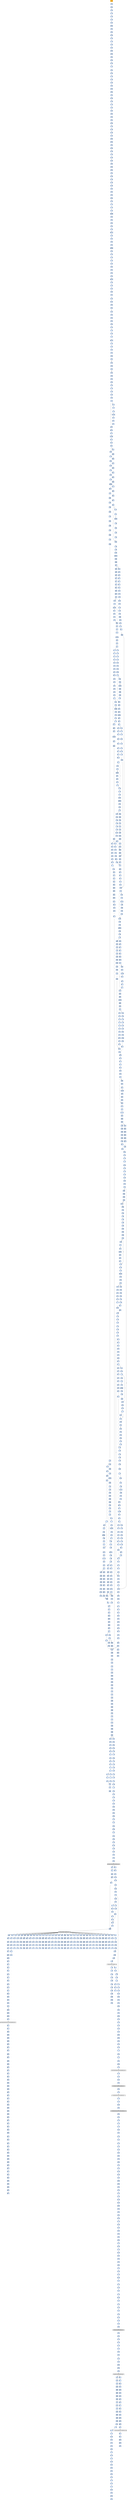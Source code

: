 strict digraph G {
	graph [bgcolor=transparent,
		name=G
	];
	node [color=lightsteelblue,
		fillcolor=lightsteelblue,
		shape=rectangle,
		style=filled
	];
	a0x00455243pusha_	[color=lightgrey,
		fillcolor=orange,
		label=pusha];
	a0x00455244call_0x00455249	[label=call];
	a0x00455243pusha_ -> a0x00455244call_0x00455249	[color="#000000"];
	a0x00455249popl_eax	[label=popl];
	a0x00455244call_0x00455249 -> a0x00455249popl_eax	[color="#000000"];
	a0x0045524aaddl_0xb5aUINT32_eax	[label=addl];
	a0x00455249popl_eax -> a0x0045524aaddl_0xb5aUINT32_eax	[color="#000000"];
	a0x0045524fmovl_eax__esi	[label=movl];
	a0x0045524aaddl_0xb5aUINT32_eax -> a0x0045524fmovl_eax__esi	[color="#000000"];
	a0x00455251addl_eax_esi	[label=addl];
	a0x0045524fmovl_eax__esi -> a0x00455251addl_eax_esi	[color="#000000"];
	a0x00455253subl_eax_eax	[label=subl];
	a0x00455251addl_eax_esi -> a0x00455253subl_eax_eax	[color="#000000"];
	a0x00455255movl_esi_edi	[label=movl];
	a0x00455253subl_eax_eax -> a0x00455255movl_esi_edi	[color="#000000"];
	a0x00455257lodsw_ds_esi__ax	[label=lodsw];
	a0x00455255movl_esi_edi -> a0x00455257lodsw_ds_esi__ax	[color="#000000"];
	a0x00455259shll_0xcUINT8_eax	[label=shll];
	a0x00455257lodsw_ds_esi__ax -> a0x00455259shll_0xcUINT8_eax	[color="#000000"];
	a0x0045525cmovl_eax_ecx	[label=movl];
	a0x00455259shll_0xcUINT8_eax -> a0x0045525cmovl_eax_ecx	[color="#000000"];
	a0x0045525epushl_eax	[label=pushl];
	a0x0045525cmovl_eax_ecx -> a0x0045525epushl_eax	[color="#000000"];
	a0x0045525flodsl_ds_esi__eax	[label=lodsl];
	a0x0045525epushl_eax -> a0x0045525flodsl_ds_esi__eax	[color="#000000"];
	a0x00455260subl_eax_ecx	[label=subl];
	a0x0045525flodsl_ds_esi__eax -> a0x00455260subl_eax_ecx	[color="#000000"];
	a0x00455262addl_ecx_esi	[label=addl];
	a0x00455260subl_eax_ecx -> a0x00455262addl_ecx_esi	[color="#000000"];
	a0x00455264movl_eax_ecx	[label=movl];
	a0x00455262addl_ecx_esi -> a0x00455264movl_eax_ecx	[color="#000000"];
	a0x00455266pushl_edi	[label=pushl];
	a0x00455264movl_eax_ecx -> a0x00455266pushl_edi	[color="#000000"];
	a0x00455267pushl_ecx	[label=pushl];
	a0x00455266pushl_edi -> a0x00455267pushl_ecx	[color="#000000"];
	a0x00455268decl_ecx	[label=decl];
	a0x00455267pushl_ecx -> a0x00455268decl_ecx	[color="#000000"];
	a0x00455269movb_0x6ecxedi__al	[label=movb];
	a0x00455268decl_ecx -> a0x00455269movb_0x6ecxedi__al	[color="#000000"];
	a0x0045526dmovb_al_ecxesi_	[label=movb];
	a0x00455269movb_0x6ecxedi__al -> a0x0045526dmovb_al_ecxesi_	[color="#000000"];
	a0x00455270jne_0x00455268	[label=jne];
	a0x0045526dmovb_al_ecxesi_ -> a0x00455270jne_0x00455268	[color="#000000"];
	a0x00455272subl_eax_eax	[label=subl];
	a0x00455270jne_0x00455268 -> a0x00455272subl_eax_eax	[color="#000000",
		label=F];
	a0x00455274lodsb_ds_esi__al	[label=lodsb];
	a0x00455272subl_eax_eax -> a0x00455274lodsb_ds_esi__al	[color="#000000"];
	a0x00455275movl_eax_ecx	[label=movl];
	a0x00455274lodsb_ds_esi__al -> a0x00455275movl_eax_ecx	[color="#000000"];
	a0x00455277andb_0xfffffff0UINT8_cl	[label=andb];
	a0x00455275movl_eax_ecx -> a0x00455277andb_0xfffffff0UINT8_cl	[color="#000000"];
	a0x0045527aandb_0xfUINT8_al	[label=andb];
	a0x00455277andb_0xfffffff0UINT8_cl -> a0x0045527aandb_0xfUINT8_al	[color="#000000"];
	a0x0045527cshll_0xcUINT8_ecx	[label=shll];
	a0x0045527aandb_0xfUINT8_al -> a0x0045527cshll_0xcUINT8_ecx	[color="#000000"];
	a0x0045527fmovb_al_ch	[label=movb];
	a0x0045527cshll_0xcUINT8_ecx -> a0x0045527fmovb_al_ch	[color="#000000"];
	a0x00455281lodsb_ds_esi__al	[label=lodsb];
	a0x0045527fmovb_al_ch -> a0x00455281lodsb_ds_esi__al	[color="#000000"];
	a0x00455282orl_eax_ecx	[label=orl];
	a0x00455281lodsb_ds_esi__al -> a0x00455282orl_eax_ecx	[color="#000000"];
	a0x00455284pushl_ecx	[label=pushl];
	a0x00455282orl_eax_ecx -> a0x00455284pushl_ecx	[color="#000000"];
	a0x00455285addb_ch_cl	[label=addb];
	a0x00455284pushl_ecx -> a0x00455285addb_ch_cl	[color="#000000"];
	a0x00455287movl_0xfffffd00UINT32_ebp	[label=movl];
	a0x00455285addb_ch_cl -> a0x00455287movl_0xfffffd00UINT32_ebp	[color="#000000"];
	a0x0045528cshll_cl_ebp	[label=shll];
	a0x00455287movl_0xfffffd00UINT32_ebp -> a0x0045528cshll_cl_ebp	[color="#000000"];
	a0x0045528epopl_ecx	[label=popl];
	a0x0045528cshll_cl_ebp -> a0x0045528epopl_ecx	[color="#000000"];
	a0x0045528fpopl_eax	[label=popl];
	a0x0045528epopl_ecx -> a0x0045528fpopl_eax	[color="#000000"];
	a0x00455290movl_esp_ebx	[label=movl];
	a0x0045528fpopl_eax -> a0x00455290movl_esp_ebx	[color="#000000"];
	a0x00455292leal__3696espebp2__esp	[label=leal];
	a0x00455290movl_esp_ebx -> a0x00455292leal__3696espebp2__esp	[color="#000000"];
	a0x00455299pushl_ecx	[label=pushl];
	a0x00455292leal__3696espebp2__esp -> a0x00455299pushl_ecx	[color="#000000"];
	a0x0045529asubl_ecx_ecx	[label=subl];
	a0x00455299pushl_ecx -> a0x0045529asubl_ecx_ecx	[color="#000000"];
	a0x0045529cpushl_ecx	[label=pushl];
	a0x0045529asubl_ecx_ecx -> a0x0045529cpushl_ecx	[color="#000000"];
	a0x0045529dpushl_ecx	[label=pushl];
	a0x0045529cpushl_ecx -> a0x0045529dpushl_ecx	[color="#000000"];
	a0x0045529emovl_esp_ecx	[label=movl];
	a0x0045529dpushl_ecx -> a0x0045529emovl_esp_ecx	[color="#000000"];
	a0x004552a0pushl_ecx	[label=pushl];
	a0x0045529emovl_esp_ecx -> a0x004552a0pushl_ecx	[color="#000000"];
	a0x004552a1movw_edi__dx	[label=movw];
	a0x004552a0pushl_ecx -> a0x004552a1movw_edi__dx	[color="#000000"];
	a0x004552a4shll_0xcUINT8_edx	[label=shll];
	a0x004552a1movw_edi__dx -> a0x004552a4shll_0xcUINT8_edx	[color="#000000"];
	a0x004552a7pushl_edx	[label=pushl];
	a0x004552a4shll_0xcUINT8_edx -> a0x004552a7pushl_edx	[color="#000000"];
	a0x004552a8pushl_edi	[label=pushl];
	a0x004552a7pushl_edx -> a0x004552a8pushl_edi	[color="#000000"];
	a0x004552a9addl_0x4UINT8_ecx	[label=addl];
	a0x004552a8pushl_edi -> a0x004552a9addl_0x4UINT8_ecx	[color="#000000"];
	a0x004552acpushl_ecx	[label=pushl];
	a0x004552a9addl_0x4UINT8_ecx -> a0x004552acpushl_ecx	[color="#000000"];
	a0x004552adpushl_eax	[label=pushl];
	a0x004552acpushl_ecx -> a0x004552adpushl_eax	[color="#000000"];
	a0x004552aeaddl_0x4UINT8_ecx	[label=addl];
	a0x004552adpushl_eax -> a0x004552aeaddl_0x4UINT8_ecx	[color="#000000"];
	a0x004552b1pushl_esi	[label=pushl];
	a0x004552aeaddl_0x4UINT8_ecx -> a0x004552b1pushl_esi	[color="#000000"];
	a0x004552b2pushl_ecx	[label=pushl];
	a0x004552b1pushl_esi -> a0x004552b2pushl_ecx	[color="#000000"];
	a0x004552b3call_0x00455316	[label=call];
	a0x004552b2pushl_ecx -> a0x004552b3call_0x00455316	[color="#000000"];
	a0x00455316pushl_ebp	[label=pushl];
	a0x004552b3call_0x00455316 -> a0x00455316pushl_ebp	[color="#000000"];
	a0x00455317pushl_edi	[label=pushl];
	a0x00455316pushl_ebp -> a0x00455317pushl_edi	[color="#000000"];
	a0x00455318pushl_esi	[label=pushl];
	a0x00455317pushl_edi -> a0x00455318pushl_esi	[color="#000000"];
	a0x00455319pushl_ebx	[label=pushl];
	a0x00455318pushl_esi -> a0x00455319pushl_ebx	[color="#000000"];
	a0x0045531asubl_0x7cUINT8_esp	[label=subl];
	a0x00455319pushl_ebx -> a0x0045531asubl_0x7cUINT8_esp	[color="#000000"];
	a0x0045531dmovl_0x90esp__edx	[label=movl];
	a0x0045531asubl_0x7cUINT8_esp -> a0x0045531dmovl_0x90esp__edx	[color="#000000"];
	a0x00455324movl_0x0UINT32_0x74esp_	[label=movl];
	a0x0045531dmovl_0x90esp__edx -> a0x00455324movl_0x0UINT32_0x74esp_	[color="#000000"];
	a0x0045532cmovb_0x0UINT8_0x73esp_	[label=movb];
	a0x00455324movl_0x0UINT32_0x74esp_ -> a0x0045532cmovb_0x0UINT8_0x73esp_	[color="#000000"];
	a0x00455331movl_0x9cesp__ebp	[label=movl];
	a0x0045532cmovb_0x0UINT8_0x73esp_ -> a0x00455331movl_0x9cesp__ebp	[color="#000000"];
	a0x00455338leal_0x4edx__eax	[label=leal];
	a0x00455331movl_0x9cesp__ebp -> a0x00455338leal_0x4edx__eax	[color="#000000"];
	a0x0045533bmovl_eax_0x78esp_	[label=movl];
	a0x00455338leal_0x4edx__eax -> a0x0045533bmovl_eax_0x78esp_	[color="#000000"];
	a0x0045533fmovl_0x1UINT32_eax	[label=movl];
	a0x0045533bmovl_eax_0x78esp_ -> a0x0045533fmovl_0x1UINT32_eax	[color="#000000"];
	a0x00455344movzbl_0x2edx__ecx	[label=movzbl];
	a0x0045533fmovl_0x1UINT32_eax -> a0x00455344movzbl_0x2edx__ecx	[color="#000000"];
	a0x00455348movl_eax_ebx	[label=movl];
	a0x00455344movzbl_0x2edx__ecx -> a0x00455348movl_eax_ebx	[color="#000000"];
	a0x0045534ashll_cl_ebx	[label=shll];
	a0x00455348movl_eax_ebx -> a0x0045534ashll_cl_ebx	[color="#000000"];
	a0x0045534cmovl_ebx_ecx	[label=movl];
	a0x0045534ashll_cl_ebx -> a0x0045534cmovl_ebx_ecx	[color="#000000"];
	a0x0045534edecl_ecx	[label=decl];
	a0x0045534cmovl_ebx_ecx -> a0x0045534edecl_ecx	[color="#000000"];
	a0x0045534fmovl_ecx_0x6cesp_	[label=movl];
	a0x0045534edecl_ecx -> a0x0045534fmovl_ecx_0x6cesp_	[color="#000000"];
	a0x00455353movzbl_0x1edx__ecx	[label=movzbl];
	a0x0045534fmovl_ecx_0x6cesp_ -> a0x00455353movzbl_0x1edx__ecx	[color="#000000"];
	a0x00455357shll_cl_eax	[label=shll];
	a0x00455353movzbl_0x1edx__ecx -> a0x00455357shll_cl_eax	[color="#000000"];
	a0x00455359decl_eax	[label=decl];
	a0x00455357shll_cl_eax -> a0x00455359decl_eax	[color="#000000"];
	a0x0045535amovl_eax_0x68esp_	[label=movl];
	a0x00455359decl_eax -> a0x0045535amovl_eax_0x68esp_	[color="#000000"];
	a0x0045535emovl_0xa8esp__eax	[label=movl];
	a0x0045535amovl_eax_0x68esp_ -> a0x0045535emovl_0xa8esp__eax	[color="#000000"];
	a0x00455365movzbl_edx__esi	[label=movzbl];
	a0x0045535emovl_0xa8esp__eax -> a0x00455365movzbl_edx__esi	[color="#000000"];
	a0x00455368movl_0x0UINT32_ebp_	[label=movl];
	a0x00455365movzbl_edx__esi -> a0x00455368movl_0x0UINT32_ebp_	[color="#000000"];
	a0x0045536fmovl_0x0UINT32_0x60esp_	[label=movl];
	a0x00455368movl_0x0UINT32_ebp_ -> a0x0045536fmovl_0x0UINT32_0x60esp_	[color="#000000"];
	a0x00455377movl_0x0UINT32_eax_	[label=movl];
	a0x0045536fmovl_0x0UINT32_0x60esp_ -> a0x00455377movl_0x0UINT32_eax_	[color="#000000"];
	a0x0045537dmovl_0x300UINT32_eax	[label=movl];
	a0x00455377movl_0x0UINT32_eax_ -> a0x0045537dmovl_0x300UINT32_eax	[color="#000000"];
	a0x00455382movl_esi_0x64esp_	[label=movl];
	a0x0045537dmovl_0x300UINT32_eax -> a0x00455382movl_esi_0x64esp_	[color="#000000"];
	a0x00455386movl_0x1UINT32_0x5cesp_	[label=movl];
	a0x00455382movl_esi_0x64esp_ -> a0x00455386movl_0x1UINT32_0x5cesp_	[color="#000000"];
	a0x0045538emovl_0x1UINT32_0x58esp_	[label=movl];
	a0x00455386movl_0x1UINT32_0x5cesp_ -> a0x0045538emovl_0x1UINT32_0x58esp_	[color="#000000"];
	a0x00455396movl_0x1UINT32_0x54esp_	[label=movl];
	a0x0045538emovl_0x1UINT32_0x58esp_ -> a0x00455396movl_0x1UINT32_0x54esp_	[color="#000000"];
	a0x0045539emovl_0x1UINT32_0x50esp_	[label=movl];
	a0x00455396movl_0x1UINT32_0x54esp_ -> a0x0045539emovl_0x1UINT32_0x50esp_	[color="#000000"];
	a0x004553a6movzbl_0x1edx__ecx	[label=movzbl];
	a0x0045539emovl_0x1UINT32_0x50esp_ -> a0x004553a6movzbl_0x1edx__ecx	[color="#000000"];
	a0x004553aaaddl_esi_ecx	[label=addl];
	a0x004553a6movzbl_0x1edx__ecx -> a0x004553aaaddl_esi_ecx	[color="#000000"];
	a0x004553acshll_cl_eax	[label=shll];
	a0x004553aaaddl_esi_ecx -> a0x004553acshll_cl_eax	[color="#000000"];
	a0x004553aeleal_0x736eax__ecx	[label=leal];
	a0x004553acshll_cl_eax -> a0x004553aeleal_0x736eax__ecx	[color="#000000"];
	a0x004553b4cmpl_ecx_0x74esp_	[label=cmpl];
	a0x004553aeleal_0x736eax__ecx -> a0x004553b4cmpl_ecx_0x74esp_	[color="#000000"];
	a0x004553b8jae_0x004553c8	[label=jae];
	a0x004553b4cmpl_ecx_0x74esp_ -> a0x004553b8jae_0x004553c8	[color="#000000"];
	a0x004553bamovl_0x78esp__eax	[label=movl];
	a0x004553b8jae_0x004553c8 -> a0x004553bamovl_0x78esp__eax	[color="#000000",
		label=F];
	a0x004553bemovw_0x400UINT16_eax_	[label=movw];
	a0x004553bamovl_0x78esp__eax -> a0x004553bemovw_0x400UINT16_eax_	[color="#000000"];
	a0x004553c3addl_0x2UINT8_eax	[label=addl];
	a0x004553bemovw_0x400UINT16_eax_ -> a0x004553c3addl_0x2UINT8_eax	[color="#000000"];
	a0x004553c6loop_0x004553be	[label=loop];
	a0x004553c3addl_0x2UINT8_eax -> a0x004553c6loop_0x004553be	[color="#000000"];
	a0x004553c8movl_0x94esp__ebx	[label=movl];
	a0x004553c6loop_0x004553be -> a0x004553c8movl_0x94esp__ebx	[color="#000000",
		label=F];
	a0x004553cfxorl_edi_edi	[label=xorl];
	a0x004553c8movl_0x94esp__ebx -> a0x004553cfxorl_edi_edi	[color="#000000"];
	a0x004553d1movl_0xffffffffUINT32_0x48esp_	[label=movl];
	a0x004553cfxorl_edi_edi -> a0x004553d1movl_0xffffffffUINT32_0x48esp_	[color="#000000"];
	a0x004553d9movl_ebx_edx	[label=movl];
	a0x004553d1movl_0xffffffffUINT32_0x48esp_ -> a0x004553d9movl_ebx_edx	[color="#000000"];
	a0x004553dbaddl_0x98esp__edx	[label=addl];
	a0x004553d9movl_ebx_edx -> a0x004553dbaddl_0x98esp__edx	[color="#000000"];
	a0x004553e2movl_edx_0x4cesp_	[label=movl];
	a0x004553dbaddl_0x98esp__edx -> a0x004553e2movl_edx_0x4cesp_	[color="#000000"];
	a0x004553e6xorl_edx_edx	[label=xorl];
	a0x004553e2movl_edx_0x4cesp_ -> a0x004553e6xorl_edx_edx	[color="#000000"];
	a0x004553e8cmpl_0x4cesp__ebx	[label=cmpl];
	a0x004553e6xorl_edx_edx -> a0x004553e8cmpl_0x4cesp__ebx	[color="#000000"];
	a0x004553ecje_0x00455d6f	[label=je];
	a0x004553e8cmpl_0x4cesp__ebx -> a0x004553ecje_0x00455d6f	[color="#000000"];
	a0x004553f2movzbl_ebx__eax	[label=movzbl];
	a0x004553ecje_0x00455d6f -> a0x004553f2movzbl_ebx__eax	[color="#000000",
		label=F];
	a0x004553f5shll_0x8UINT8_edi	[label=shll];
	a0x004553f2movzbl_ebx__eax -> a0x004553f5shll_0x8UINT8_edi	[color="#000000"];
	a0x004553f8incl_edx	[label=incl];
	a0x004553f5shll_0x8UINT8_edi -> a0x004553f8incl_edx	[color="#000000"];
	a0x004553f9incl_ebx	[label=incl];
	a0x004553f8incl_edx -> a0x004553f9incl_ebx	[color="#000000"];
	a0x004553faorl_eax_edi	[label=orl];
	a0x004553f9incl_ebx -> a0x004553faorl_eax_edi	[color="#000000"];
	a0x004553fccmpl_0x4UINT8_edx	[label=cmpl];
	a0x004553faorl_eax_edi -> a0x004553fccmpl_0x4UINT8_edx	[color="#000000"];
	a0x004553ffjle_0x004553e8	[label=jle];
	a0x004553fccmpl_0x4UINT8_edx -> a0x004553ffjle_0x004553e8	[color="#000000"];
	a0x00455401movl_0xa4esp__ecx	[label=movl];
	a0x004553ffjle_0x004553e8 -> a0x00455401movl_0xa4esp__ecx	[color="#000000",
		label=F];
	a0x00455408cmpl_ecx_0x74esp_	[label=cmpl];
	a0x00455401movl_0xa4esp__ecx -> a0x00455408cmpl_ecx_0x74esp_	[color="#000000"];
	a0x0045540cjae_0x00455d77	[label=jae];
	a0x00455408cmpl_ecx_0x74esp_ -> a0x0045540cjae_0x00455d77	[color="#000000"];
	a0x00455412movl_0x74esp__esi	[label=movl];
	a0x0045540cjae_0x00455d77 -> a0x00455412movl_0x74esp__esi	[color="#000000",
		label=F];
	a0x00455416andl_0x6cesp__esi	[label=andl];
	a0x00455412movl_0x74esp__esi -> a0x00455416andl_0x6cesp__esi	[color="#000000"];
	a0x0045541amovl_0x60esp__eax	[label=movl];
	a0x00455416andl_0x6cesp__esi -> a0x0045541amovl_0x60esp__eax	[color="#000000"];
	a0x0045541emovl_0x78esp__edx	[label=movl];
	a0x0045541amovl_0x60esp__eax -> a0x0045541emovl_0x78esp__edx	[color="#000000"];
	a0x00455422shll_0x4UINT8_eax	[label=shll];
	a0x0045541emovl_0x78esp__edx -> a0x00455422shll_0x4UINT8_eax	[color="#000000"];
	a0x00455425movl_esi_0x44esp_	[label=movl];
	a0x00455422shll_0x4UINT8_eax -> a0x00455425movl_esi_0x44esp_	[color="#000000"];
	a0x00455429addl_esi_eax	[label=addl];
	a0x00455425movl_esi_0x44esp_ -> a0x00455429addl_esi_eax	[color="#000000"];
	a0x0045542bcmpl_0xffffffUINT32_0x48esp_	[label=cmpl];
	a0x00455429addl_esi_eax -> a0x0045542bcmpl_0xffffffUINT32_0x48esp_	[color="#000000"];
	a0x00455433leal_edxeax2__ebp	[label=leal];
	a0x0045542bcmpl_0xffffffUINT32_0x48esp_ -> a0x00455433leal_edxeax2__ebp	[color="#000000"];
	a0x00455436ja_0x00455450	[label=ja];
	a0x00455433leal_edxeax2__ebp -> a0x00455436ja_0x00455450	[color="#000000"];
	a0x00455450movl_0x48esp__eax	[label=movl];
	a0x00455436ja_0x00455450 -> a0x00455450movl_0x48esp__eax	[color="#000000",
		label=T];
	a0x00455438cmpl_0x4cesp__ebx	[label=cmpl];
	a0x00455436ja_0x00455450 -> a0x00455438cmpl_0x4cesp__ebx	[color="#000000",
		label=F];
	a0x00455454movw_ebp__dx	[label=movw];
	a0x00455450movl_0x48esp__eax -> a0x00455454movw_ebp__dx	[color="#000000"];
	a0x00455458shrl_0xbUINT8_eax	[label=shrl];
	a0x00455454movw_ebp__dx -> a0x00455458shrl_0xbUINT8_eax	[color="#000000"];
	a0x0045545bmovzwl_dx_ecx	[label=movzwl];
	a0x00455458shrl_0xbUINT8_eax -> a0x0045545bmovzwl_dx_ecx	[color="#000000"];
	a0x0045545eimull_ecx_eax	[label=imull];
	a0x0045545bmovzwl_dx_ecx -> a0x0045545eimull_ecx_eax	[color="#000000"];
	a0x00455461cmpl_eax_edi	[label=cmpl];
	a0x0045545eimull_ecx_eax -> a0x00455461cmpl_eax_edi	[color="#000000"];
	a0x00455463jae_0x00455646	[label=jae];
	a0x00455461cmpl_eax_edi -> a0x00455463jae_0x00455646	[color="#000000"];
	a0x00455469movl_eax_0x48esp_	[label=movl];
	a0x00455463jae_0x00455646 -> a0x00455469movl_eax_0x48esp_	[color="#000000",
		label=F];
	a0x00455646movl_0x48esp__ecx	[label=movl];
	a0x00455463jae_0x00455646 -> a0x00455646movl_0x48esp__ecx	[color="#000000",
		label=T];
	a0x0045546dmovl_0x800UINT32_eax	[label=movl];
	a0x00455469movl_eax_0x48esp_ -> a0x0045546dmovl_0x800UINT32_eax	[color="#000000"];
	a0x00455472subl_ecx_eax	[label=subl];
	a0x0045546dmovl_0x800UINT32_eax -> a0x00455472subl_ecx_eax	[color="#000000"];
	a0x00455474movb_0x64esp__cl	[label=movb];
	a0x00455472subl_ecx_eax -> a0x00455474movb_0x64esp__cl	[color="#000000"];
	a0x00455478sarl_0x5UINT8_eax	[label=sarl];
	a0x00455474movb_0x64esp__cl -> a0x00455478sarl_0x5UINT8_eax	[color="#000000"];
	a0x0045547bmovl_0x1UINT32_esi	[label=movl];
	a0x00455478sarl_0x5UINT8_eax -> a0x0045547bmovl_0x1UINT32_esi	[color="#000000"];
	a0x00455480leal_eaxedx__eax	[label=leal];
	a0x0045547bmovl_0x1UINT32_esi -> a0x00455480leal_eaxedx__eax	[color="#000000"];
	a0x00455483movzbl_0x73esp__edx	[label=movzbl];
	a0x00455480leal_eaxedx__eax -> a0x00455483movzbl_0x73esp__edx	[color="#000000"];
	a0x00455488movw_ax_ebp_	[label=movw];
	a0x00455483movzbl_0x73esp__edx -> a0x00455488movw_ax_ebp_	[color="#000000"];
	a0x0045548cmovl_0x74esp__eax	[label=movl];
	a0x00455488movw_ax_ebp_ -> a0x0045548cmovl_0x74esp__eax	[color="#000000"];
	a0x00455490andl_0x68esp__eax	[label=andl];
	a0x0045548cmovl_0x74esp__eax -> a0x00455490andl_0x68esp__eax	[color="#000000"];
	a0x00455494movl_0x78esp__ebp	[label=movl];
	a0x00455490andl_0x68esp__eax -> a0x00455494movl_0x78esp__ebp	[color="#000000"];
	a0x00455498shll_cl_eax	[label=shll];
	a0x00455494movl_0x78esp__ebp -> a0x00455498shll_cl_eax	[color="#000000"];
	a0x0045549amovl_0x8UINT32_ecx	[label=movl];
	a0x00455498shll_cl_eax -> a0x0045549amovl_0x8UINT32_ecx	[color="#000000"];
	a0x0045549fsubl_0x64esp__ecx	[label=subl];
	a0x0045549amovl_0x8UINT32_ecx -> a0x0045549fsubl_0x64esp__ecx	[color="#000000"];
	a0x004554a3sarl_cl_edx	[label=sarl];
	a0x0045549fsubl_0x64esp__ecx -> a0x004554a3sarl_cl_edx	[color="#000000"];
	a0x004554a5addl_edx_eax	[label=addl];
	a0x004554a3sarl_cl_edx -> a0x004554a5addl_edx_eax	[color="#000000"];
	a0x004554a7imull_0x600UINT32_eax_eax	[label=imull];
	a0x004554a5addl_edx_eax -> a0x004554a7imull_0x600UINT32_eax_eax	[color="#000000"];
	a0x004554adcmpl_0x6UINT8_0x60esp_	[label=cmpl];
	a0x004554a7imull_0x600UINT32_eax_eax -> a0x004554adcmpl_0x6UINT8_0x60esp_	[color="#000000"];
	a0x004554b2leal_0xe6ceaxebp__eax	[label=leal];
	a0x004554adcmpl_0x6UINT8_0x60esp_ -> a0x004554b2leal_0xe6ceaxebp__eax	[color="#000000"];
	a0x004554b9movl_eax_0x14esp_	[label=movl];
	a0x004554b2leal_0xe6ceaxebp__eax -> a0x004554b9movl_eax_0x14esp_	[color="#000000"];
	a0x004554bdjle_0x0045558d	[label=jle];
	a0x004554b9movl_eax_0x14esp_ -> a0x004554bdjle_0x0045558d	[color="#000000"];
	a0x0045558dleal_esiesi__edx	[label=leal];
	a0x004554bdjle_0x0045558d -> a0x0045558dleal_esiesi__edx	[color="#000000",
		label=T];
	a0x004554c3movl_0x74esp__eax	[label=movl];
	a0x004554bdjle_0x0045558d -> a0x004554c3movl_0x74esp__eax	[color="#000000",
		label=F];
	a0x00455590movl_0x14esp__ebp	[label=movl];
	a0x0045558dleal_esiesi__edx -> a0x00455590movl_0x14esp__ebp	[color="#000000"];
	a0x00455594addl_edx_ebp	[label=addl];
	a0x00455590movl_0x14esp__ebp -> a0x00455594addl_edx_ebp	[color="#000000"];
	a0x00455596cmpl_0xffffffUINT32_0x48esp_	[label=cmpl];
	a0x00455594addl_edx_ebp -> a0x00455596cmpl_0xffffffUINT32_0x48esp_	[color="#000000"];
	a0x0045559eja_0x004555b8	[label=ja];
	a0x00455596cmpl_0xffffffUINT32_0x48esp_ -> a0x0045559eja_0x004555b8	[color="#000000"];
	a0x004555b8movl_0x48esp__eax	[label=movl];
	a0x0045559eja_0x004555b8 -> a0x004555b8movl_0x48esp__eax	[color="#000000",
		label=T];
	a0x004555a0cmpl_0x4cesp__ebx	[label=cmpl];
	a0x0045559eja_0x004555b8 -> a0x004555a0cmpl_0x4cesp__ebx	[color="#000000",
		label=F];
	a0x004555bcmovw_ebp__cx	[label=movw];
	a0x004555b8movl_0x48esp__eax -> a0x004555bcmovw_ebp__cx	[color="#000000"];
	a0x004555c0shrl_0xbUINT8_eax	[label=shrl];
	a0x004555bcmovw_ebp__cx -> a0x004555c0shrl_0xbUINT8_eax	[color="#000000"];
	a0x004555c3movzwl_cx_esi	[label=movzwl];
	a0x004555c0shrl_0xbUINT8_eax -> a0x004555c3movzwl_cx_esi	[color="#000000"];
	a0x004555c6imull_esi_eax	[label=imull];
	a0x004555c3movzwl_cx_esi -> a0x004555c6imull_esi_eax	[color="#000000"];
	a0x004555c9cmpl_eax_edi	[label=cmpl];
	a0x004555c6imull_esi_eax -> a0x004555c9cmpl_eax_edi	[color="#000000"];
	a0x004555cbjae_0x004555e6	[label=jae];
	a0x004555c9cmpl_eax_edi -> a0x004555cbjae_0x004555e6	[color="#000000"];
	a0x004555cdmovl_eax_0x48esp_	[label=movl];
	a0x004555cbjae_0x004555e6 -> a0x004555cdmovl_eax_0x48esp_	[color="#000000",
		label=F];
	a0x004555e6subl_eax_0x48esp_	[label=subl];
	a0x004555cbjae_0x004555e6 -> a0x004555e6subl_eax_0x48esp_	[color="#000000",
		label=T];
	a0x004555d1movl_0x800UINT32_eax	[label=movl];
	a0x004555cdmovl_eax_0x48esp_ -> a0x004555d1movl_0x800UINT32_eax	[color="#000000"];
	a0x004555d6subl_esi_eax	[label=subl];
	a0x004555d1movl_0x800UINT32_eax -> a0x004555d6subl_esi_eax	[color="#000000"];
	a0x004555d8movl_edx_esi	[label=movl];
	a0x004555d6subl_esi_eax -> a0x004555d8movl_edx_esi	[color="#000000"];
	a0x004555dasarl_0x5UINT8_eax	[label=sarl];
	a0x004555d8movl_edx_esi -> a0x004555dasarl_0x5UINT8_eax	[color="#000000"];
	a0x004555ddleal_eaxecx__eax	[label=leal];
	a0x004555dasarl_0x5UINT8_eax -> a0x004555ddleal_eaxecx__eax	[color="#000000"];
	a0x004555e0movw_ax_ebp_	[label=movw];
	a0x004555ddleal_eaxecx__eax -> a0x004555e0movw_ax_ebp_	[color="#000000"];
	a0x004555e4jmp_0x00455585	[label=jmp];
	a0x004555e0movw_ax_ebp_ -> a0x004555e4jmp_0x00455585	[color="#000000"];
	a0x00455585cmpl_0xffUINT32_esi	[label=cmpl];
	a0x004555e4jmp_0x00455585 -> a0x00455585cmpl_0xffUINT32_esi	[color="#000000"];
	a0x0045558bjg_0x004555fe	[label=jg];
	a0x00455585cmpl_0xffUINT32_esi -> a0x0045558bjg_0x004555fe	[color="#000000"];
	a0x004555femovl_0x74esp__edx	[label=movl];
	a0x0045558bjg_0x004555fe -> a0x004555femovl_0x74esp__edx	[color="#000000",
		label=T];
	a0x004555easubl_eax_edi	[label=subl];
	a0x004555e6subl_eax_0x48esp_ -> a0x004555easubl_eax_edi	[color="#000000"];
	a0x004555ecmovl_ecx_eax	[label=movl];
	a0x004555easubl_eax_edi -> a0x004555ecmovl_ecx_eax	[color="#000000"];
	a0x004555eeleal_0x1edx__esi	[label=leal];
	a0x004555ecmovl_ecx_eax -> a0x004555eeleal_0x1edx__esi	[color="#000000"];
	a0x004555f1shrw_0x5UINT8_ax	[label=shrw];
	a0x004555eeleal_0x1edx__esi -> a0x004555f1shrw_0x5UINT8_ax	[color="#000000"];
	a0x004555f5subw_ax_cx	[label=subw];
	a0x004555f1shrw_0x5UINT8_ax -> a0x004555f5subw_ax_cx	[color="#000000"];
	a0x004555f8movw_cx_ebp_	[label=movw];
	a0x004555f5subw_ax_cx -> a0x004555f8movw_cx_ebp_	[color="#000000"];
	a0x004555fcjmp_0x00455585	[label=jmp];
	a0x004555f8movw_cx_ebp_ -> a0x004555fcjmp_0x00455585	[color="#000000"];
	a0x004555fcjmp_0x00455585 -> a0x00455585cmpl_0xffUINT32_esi	[color="#000000"];
	a0x00455602movl_esi_eax	[label=movl];
	a0x004555femovl_0x74esp__edx -> a0x00455602movl_esi_eax	[color="#000000"];
	a0x00455604movl_0xa0esp__ecx	[label=movl];
	a0x00455602movl_esi_eax -> a0x00455604movl_0xa0esp__ecx	[color="#000000"];
	a0x0045560bmovb_al_0x73esp_	[label=movb];
	a0x00455604movl_0xa0esp__ecx -> a0x0045560bmovb_al_0x73esp_	[color="#000000"];
	a0x0045560fmovb_al_ecxedx_	[label=movb];
	a0x0045560bmovb_al_0x73esp_ -> a0x0045560fmovb_al_ecxedx_	[color="#000000"];
	a0x00455612incl_edx	[label=incl];
	a0x0045560fmovb_al_ecxedx_ -> a0x00455612incl_edx	[color="#000000"];
	a0x00455613cmpl_0x3UINT8_0x60esp_	[label=cmpl];
	a0x00455612incl_edx -> a0x00455613cmpl_0x3UINT8_0x60esp_	[color="#000000"];
	a0x00455618movl_edx_0x74esp_	[label=movl];
	a0x00455613cmpl_0x3UINT8_0x60esp_ -> a0x00455618movl_edx_0x74esp_	[color="#000000"];
	a0x0045561cjg_0x0045562b	[label=jg];
	a0x00455618movl_edx_0x74esp_ -> a0x0045561cjg_0x0045562b	[color="#000000"];
	a0x0045561emovl_0x0UINT32_0x60esp_	[label=movl];
	a0x0045561cjg_0x0045562b -> a0x0045561emovl_0x0UINT32_0x60esp_	[color="#000000",
		label=F];
	a0x0045562bcmpl_0x9UINT8_0x60esp_	[label=cmpl];
	a0x0045561cjg_0x0045562b -> a0x0045562bcmpl_0x9UINT8_0x60esp_	[color="#000000",
		label=T];
	a0x00455626jmp_0x00455d47	[label=jmp];
	a0x0045561emovl_0x0UINT32_0x60esp_ -> a0x00455626jmp_0x00455d47	[color="#000000"];
	a0x00455d47movl_0xa4esp__eax	[label=movl];
	a0x00455626jmp_0x00455d47 -> a0x00455d47movl_0xa4esp__eax	[color="#000000"];
	a0x00455d4ecmpl_eax_0x74esp_	[label=cmpl];
	a0x00455d47movl_0xa4esp__eax -> a0x00455d4ecmpl_eax_0x74esp_	[color="#000000"];
	a0x00455d52jb_0x00455412	[label=jb];
	a0x00455d4ecmpl_eax_0x74esp_ -> a0x00455d52jb_0x00455412	[color="#000000"];
	a0x00455d58cmpl_0xffffffUINT32_0x48esp_	[label=cmpl];
	a0x00455d52jb_0x00455412 -> a0x00455d58cmpl_0xffffffUINT32_0x48esp_	[color="#000000",
		label=F];
	a0x0045543cje_0x00455d6f	[label=je];
	a0x00455438cmpl_0x4cesp__ebx -> a0x0045543cje_0x00455d6f	[color="#000000"];
	a0x00455442shll_0x8UINT8_0x48esp_	[label=shll];
	a0x0045543cje_0x00455d6f -> a0x00455442shll_0x8UINT8_0x48esp_	[color="#000000",
		label=F];
	a0x00455447movzbl_ebx__eax	[label=movzbl];
	a0x00455442shll_0x8UINT8_0x48esp_ -> a0x00455447movzbl_ebx__eax	[color="#000000"];
	a0x0045544ashll_0x8UINT8_edi	[label=shll];
	a0x00455447movzbl_ebx__eax -> a0x0045544ashll_0x8UINT8_edi	[color="#000000"];
	a0x0045544dincl_ebx	[label=incl];
	a0x0045544ashll_0x8UINT8_edi -> a0x0045544dincl_ebx	[color="#000000"];
	a0x0045544eorl_eax_edi	[label=orl];
	a0x0045544dincl_ebx -> a0x0045544eorl_eax_edi	[color="#000000"];
	a0x0045544eorl_eax_edi -> a0x00455450movl_0x48esp__eax	[color="#000000"];
	a0x004555a4je_0x00455d6f	[label=je];
	a0x004555a0cmpl_0x4cesp__ebx -> a0x004555a4je_0x00455d6f	[color="#000000"];
	a0x004555aashll_0x8UINT8_0x48esp_	[label=shll];
	a0x004555a4je_0x00455d6f -> a0x004555aashll_0x8UINT8_0x48esp_	[color="#000000",
		label=F];
	a0x004555afmovzbl_ebx__eax	[label=movzbl];
	a0x004555aashll_0x8UINT8_0x48esp_ -> a0x004555afmovzbl_ebx__eax	[color="#000000"];
	a0x004555b2shll_0x8UINT8_edi	[label=shll];
	a0x004555afmovzbl_ebx__eax -> a0x004555b2shll_0x8UINT8_edi	[color="#000000"];
	a0x004555b5incl_ebx	[label=incl];
	a0x004555b2shll_0x8UINT8_edi -> a0x004555b5incl_ebx	[color="#000000"];
	a0x004555b6orl_eax_edi	[label=orl];
	a0x004555b5incl_ebx -> a0x004555b6orl_eax_edi	[color="#000000"];
	a0x004555b6orl_eax_edi -> a0x004555b8movl_0x48esp__eax	[color="#000000"];
	a0x0045564asubl_eax_edi	[label=subl];
	a0x00455646movl_0x48esp__ecx -> a0x0045564asubl_eax_edi	[color="#000000"];
	a0x0045564cmovl_0x60esp__esi	[label=movl];
	a0x0045564asubl_eax_edi -> a0x0045564cmovl_0x60esp__esi	[color="#000000"];
	a0x00455650subl_eax_ecx	[label=subl];
	a0x0045564cmovl_0x60esp__esi -> a0x00455650subl_eax_ecx	[color="#000000"];
	a0x00455652movl_edx_eax	[label=movl];
	a0x00455650subl_eax_ecx -> a0x00455652movl_edx_eax	[color="#000000"];
	a0x00455654shrw_0x5UINT8_ax	[label=shrw];
	a0x00455652movl_edx_eax -> a0x00455654shrw_0x5UINT8_ax	[color="#000000"];
	a0x00455658subw_ax_dx	[label=subw];
	a0x00455654shrw_0x5UINT8_ax -> a0x00455658subw_ax_dx	[color="#000000"];
	a0x0045565bcmpl_0xffffffUINT32_ecx	[label=cmpl];
	a0x00455658subw_ax_dx -> a0x0045565bcmpl_0xffffffUINT32_ecx	[color="#000000"];
	a0x00455661movw_dx_ebp_	[label=movw];
	a0x0045565bcmpl_0xffffffUINT32_ecx -> a0x00455661movw_dx_ebp_	[color="#000000"];
	a0x00455665movl_0x78esp__ebp	[label=movl];
	a0x00455661movw_dx_ebp_ -> a0x00455665movl_0x78esp__ebp	[color="#000000"];
	a0x00455669leal_ebpesi2__esi	[label=leal];
	a0x00455665movl_0x78esp__ebp -> a0x00455669leal_ebpesi2__esi	[color="#000000"];
	a0x0045566dmovl_esi_0x38esp_	[label=movl];
	a0x00455669leal_ebpesi2__esi -> a0x0045566dmovl_esi_0x38esp_	[color="#000000"];
	a0x00455671ja_0x00455689	[label=ja];
	a0x0045566dmovl_esi_0x38esp_ -> a0x00455671ja_0x00455689	[color="#000000"];
	a0x00455689movl_0x38esp__ebp	[label=movl];
	a0x00455671ja_0x00455689 -> a0x00455689movl_0x38esp__ebp	[color="#000000",
		label=T];
	a0x00455673cmpl_0x4cesp__ebx	[label=cmpl];
	a0x00455671ja_0x00455689 -> a0x00455673cmpl_0x4cesp__ebx	[color="#000000",
		label=F];
	a0x0045568dmovl_ecx_eax	[label=movl];
	a0x00455689movl_0x38esp__ebp -> a0x0045568dmovl_ecx_eax	[color="#000000"];
	a0x0045568fshrl_0xbUINT8_eax	[label=shrl];
	a0x0045568dmovl_ecx_eax -> a0x0045568fshrl_0xbUINT8_eax	[color="#000000"];
	a0x00455692movw_0x180ebp__dx	[label=movw];
	a0x0045568fshrl_0xbUINT8_eax -> a0x00455692movw_0x180ebp__dx	[color="#000000"];
	a0x00455699movzwl_dx_ebp	[label=movzwl];
	a0x00455692movw_0x180ebp__dx -> a0x00455699movzwl_dx_ebp	[color="#000000"];
	a0x0045569cimull_ebp_eax	[label=imull];
	a0x00455699movzwl_dx_ebp -> a0x0045569cimull_ebp_eax	[color="#000000"];
	a0x0045569fcmpl_eax_edi	[label=cmpl];
	a0x0045569cimull_ebp_eax -> a0x0045569fcmpl_eax_edi	[color="#000000"];
	a0x004556a1jae_0x004556f5	[label=jae];
	a0x0045569fcmpl_eax_edi -> a0x004556a1jae_0x004556f5	[color="#000000"];
	a0x004556a3movl_eax_esi	[label=movl];
	a0x004556a1jae_0x004556f5 -> a0x004556a3movl_eax_esi	[color="#000000",
		label=F];
	a0x004556f5movl_ecx_esi	[label=movl];
	a0x004556a1jae_0x004556f5 -> a0x004556f5movl_ecx_esi	[color="#000000",
		label=T];
	a0x004556a5movl_0x800UINT32_eax	[label=movl];
	a0x004556a3movl_eax_esi -> a0x004556a5movl_0x800UINT32_eax	[color="#000000"];
	a0x004556aasubl_ebp_eax	[label=subl];
	a0x004556a5movl_0x800UINT32_eax -> a0x004556aasubl_ebp_eax	[color="#000000"];
	a0x004556acmovl_0x58esp__ebp	[label=movl];
	a0x004556aasubl_ebp_eax -> a0x004556acmovl_0x58esp__ebp	[color="#000000"];
	a0x004556b0sarl_0x5UINT8_eax	[label=sarl];
	a0x004556acmovl_0x58esp__ebp -> a0x004556b0sarl_0x5UINT8_eax	[color="#000000"];
	a0x004556b3movl_0x54esp__ecx	[label=movl];
	a0x004556b0sarl_0x5UINT8_eax -> a0x004556b3movl_0x54esp__ecx	[color="#000000"];
	a0x004556b7leal_eaxedx__eax	[label=leal];
	a0x004556b3movl_0x54esp__ecx -> a0x004556b7leal_eaxedx__eax	[color="#000000"];
	a0x004556bamovl_0x38esp__edx	[label=movl];
	a0x004556b7leal_eaxedx__eax -> a0x004556bamovl_0x38esp__edx	[color="#000000"];
	a0x004556bemovl_ecx_0x50esp_	[label=movl];
	a0x004556bamovl_0x38esp__edx -> a0x004556bemovl_ecx_0x50esp_	[color="#000000"];
	a0x004556c2movl_0x78esp__ecx	[label=movl];
	a0x004556bemovl_ecx_0x50esp_ -> a0x004556c2movl_0x78esp__ecx	[color="#000000"];
	a0x004556c6movw_ax_0x180edx_	[label=movw];
	a0x004556c2movl_0x78esp__ecx -> a0x004556c6movw_ax_0x180edx_	[color="#000000"];
	a0x004556cdmovl_0x5cesp__eax	[label=movl];
	a0x004556c6movw_ax_0x180edx_ -> a0x004556cdmovl_0x5cesp__eax	[color="#000000"];
	a0x004556d1movl_ebp_0x54esp_	[label=movl];
	a0x004556cdmovl_0x5cesp__eax -> a0x004556d1movl_ebp_0x54esp_	[color="#000000"];
	a0x004556d5movl_eax_0x58esp_	[label=movl];
	a0x004556d1movl_ebp_0x54esp_ -> a0x004556d5movl_eax_0x58esp_	[color="#000000"];
	a0x004556d9xorl_eax_eax	[label=xorl];
	a0x004556d5movl_eax_0x58esp_ -> a0x004556d9xorl_eax_eax	[color="#000000"];
	a0x004556dbcmpl_0x6UINT8_0x60esp_	[label=cmpl];
	a0x004556d9xorl_eax_eax -> a0x004556dbcmpl_0x6UINT8_0x60esp_	[color="#000000"];
	a0x004556e0setg_al	[label=setg];
	a0x004556dbcmpl_0x6UINT8_0x60esp_ -> a0x004556e0setg_al	[color="#000000"];
	a0x004556e3addl_0x664UINT32_ecx	[label=addl];
	a0x004556e0setg_al -> a0x004556e3addl_0x664UINT32_ecx	[color="#000000"];
	a0x004556e9leal_eaxeax2__eax	[label=leal];
	a0x004556e3addl_0x664UINT32_ecx -> a0x004556e9leal_eaxeax2__eax	[color="#000000"];
	a0x004556ecmovl_eax_0x60esp_	[label=movl];
	a0x004556e9leal_eaxeax2__eax -> a0x004556ecmovl_eax_0x60esp_	[color="#000000"];
	a0x004556f0jmp_0x00455969	[label=jmp];
	a0x004556ecmovl_eax_0x60esp_ -> a0x004556f0jmp_0x00455969	[color="#000000"];
	a0x00455969cmpl_0xffffffUINT32_esi	[label=cmpl];
	a0x004556f0jmp_0x00455969 -> a0x00455969cmpl_0xffffffUINT32_esi	[color="#000000"];
	a0x0045596fja_0x00455987	[label=ja];
	a0x00455969cmpl_0xffffffUINT32_esi -> a0x0045596fja_0x00455987	[color="#000000"];
	a0x00455987movw_ecx__dx	[label=movw];
	a0x0045596fja_0x00455987 -> a0x00455987movw_ecx__dx	[color="#000000",
		label=T];
	a0x00455971cmpl_0x4cesp__ebx	[label=cmpl];
	a0x0045596fja_0x00455987 -> a0x00455971cmpl_0x4cesp__ebx	[color="#000000",
		label=F];
	a0x0045598amovl_esi_eax	[label=movl];
	a0x00455987movw_ecx__dx -> a0x0045598amovl_esi_eax	[color="#000000"];
	a0x0045598cshrl_0xbUINT8_eax	[label=shrl];
	a0x0045598amovl_esi_eax -> a0x0045598cshrl_0xbUINT8_eax	[color="#000000"];
	a0x0045598fmovzwl_dx_ebp	[label=movzwl];
	a0x0045598cshrl_0xbUINT8_eax -> a0x0045598fmovzwl_dx_ebp	[color="#000000"];
	a0x00455992imull_ebp_eax	[label=imull];
	a0x0045598fmovzwl_dx_ebp -> a0x00455992imull_ebp_eax	[color="#000000"];
	a0x00455995cmpl_eax_edi	[label=cmpl];
	a0x00455992imull_ebp_eax -> a0x00455995cmpl_eax_edi	[color="#000000"];
	a0x00455997jae_0x004559c8	[label=jae];
	a0x00455995cmpl_eax_edi -> a0x00455997jae_0x004559c8	[color="#000000"];
	a0x00455999movl_eax_0x48esp_	[label=movl];
	a0x00455997jae_0x004559c8 -> a0x00455999movl_eax_0x48esp_	[color="#000000",
		label=F];
	a0x004559c8subl_eax_esi	[label=subl];
	a0x00455997jae_0x004559c8 -> a0x004559c8subl_eax_esi	[color="#000000",
		label=T];
	a0x0045599dmovl_0x800UINT32_eax	[label=movl];
	a0x00455999movl_eax_0x48esp_ -> a0x0045599dmovl_0x800UINT32_eax	[color="#000000"];
	a0x004559a2subl_ebp_eax	[label=subl];
	a0x0045599dmovl_0x800UINT32_eax -> a0x004559a2subl_ebp_eax	[color="#000000"];
	a0x004559a4shll_0x4UINT8_0x44esp_	[label=shll];
	a0x004559a2subl_ebp_eax -> a0x004559a4shll_0x4UINT8_0x44esp_	[color="#000000"];
	a0x004559a9sarl_0x5UINT8_eax	[label=sarl];
	a0x004559a4shll_0x4UINT8_0x44esp_ -> a0x004559a9sarl_0x5UINT8_eax	[color="#000000"];
	a0x004559acmovl_0x0UINT32_0x2cesp_	[label=movl];
	a0x004559a9sarl_0x5UINT8_eax -> a0x004559acmovl_0x0UINT32_0x2cesp_	[color="#000000"];
	a0x004559b4leal_eaxedx__eax	[label=leal];
	a0x004559acmovl_0x0UINT32_0x2cesp_ -> a0x004559b4leal_eaxedx__eax	[color="#000000"];
	a0x004559b7movw_ax_ecx_	[label=movw];
	a0x004559b4leal_eaxedx__eax -> a0x004559b7movw_ax_ecx_	[color="#000000"];
	a0x004559bamovl_0x44esp__eax	[label=movl];
	a0x004559b7movw_ax_ecx_ -> a0x004559bamovl_0x44esp__eax	[color="#000000"];
	a0x004559beleal_0x4eaxecx__ecx	[label=leal];
	a0x004559bamovl_0x44esp__eax -> a0x004559beleal_0x4eaxecx__ecx	[color="#000000"];
	a0x004559c2movl_ecx_0x10esp_	[label=movl];
	a0x004559beleal_0x4eaxecx__ecx -> a0x004559c2movl_ecx_0x10esp_	[color="#000000"];
	a0x004559c6jmp_0x00455a3a	[label=jmp];
	a0x004559c2movl_ecx_0x10esp_ -> a0x004559c6jmp_0x00455a3a	[color="#000000"];
	a0x00455a3amovl_0x3UINT32_0x30esp_	[label=movl];
	a0x004559c6jmp_0x00455a3a -> a0x00455a3amovl_0x3UINT32_0x30esp_	[color="#000000"];
	a0x00455a42jmp_0x00455a73	[label=jmp];
	a0x00455a3amovl_0x3UINT32_0x30esp_ -> a0x00455a42jmp_0x00455a73	[color="#000000"];
	a0x00455a73movl_0x30esp__ecx	[label=movl];
	a0x00455a42jmp_0x00455a73 -> a0x00455a73movl_0x30esp__ecx	[color="#000000"];
	a0x00455a77movl_0x1UINT32_edx	[label=movl];
	a0x00455a73movl_0x30esp__ecx -> a0x00455a77movl_0x1UINT32_edx	[color="#000000"];
	a0x00455a7cmovl_ecx_0x28esp_	[label=movl];
	a0x00455a77movl_0x1UINT32_edx -> a0x00455a7cmovl_ecx_0x28esp_	[color="#000000"];
	a0x00455a80leal_edxedx__ebp	[label=leal];
	a0x00455a7cmovl_ecx_0x28esp_ -> a0x00455a80leal_edxedx__ebp	[color="#000000"];
	a0x00455a83movl_0x10esp__esi	[label=movl];
	a0x00455a80leal_edxedx__ebp -> a0x00455a83movl_0x10esp__esi	[color="#000000"];
	a0x00455a87addl_ebp_esi	[label=addl];
	a0x00455a83movl_0x10esp__esi -> a0x00455a87addl_ebp_esi	[color="#000000"];
	a0x00455a89cmpl_0xffffffUINT32_0x48esp_	[label=cmpl];
	a0x00455a87addl_ebp_esi -> a0x00455a89cmpl_0xffffffUINT32_0x48esp_	[color="#000000"];
	a0x00455a91ja_0x00455aab	[label=ja];
	a0x00455a89cmpl_0xffffffUINT32_0x48esp_ -> a0x00455a91ja_0x00455aab	[color="#000000"];
	a0x00455aabmovl_0x48esp__eax	[label=movl];
	a0x00455a91ja_0x00455aab -> a0x00455aabmovl_0x48esp__eax	[color="#000000",
		label=T];
	a0x00455a93cmpl_0x4cesp__ebx	[label=cmpl];
	a0x00455a91ja_0x00455aab -> a0x00455a93cmpl_0x4cesp__ebx	[color="#000000",
		label=F];
	a0x00455aafmovw_esi__dx	[label=movw];
	a0x00455aabmovl_0x48esp__eax -> a0x00455aafmovw_esi__dx	[color="#000000"];
	a0x00455ab2shrl_0xbUINT8_eax	[label=shrl];
	a0x00455aafmovw_esi__dx -> a0x00455ab2shrl_0xbUINT8_eax	[color="#000000"];
	a0x00455ab5movzwl_dx_ecx	[label=movzwl];
	a0x00455ab2shrl_0xbUINT8_eax -> a0x00455ab5movzwl_dx_ecx	[color="#000000"];
	a0x00455ab8imull_ecx_eax	[label=imull];
	a0x00455ab5movzwl_dx_ecx -> a0x00455ab8imull_ecx_eax	[color="#000000"];
	a0x00455abbcmpl_eax_edi	[label=cmpl];
	a0x00455ab8imull_ecx_eax -> a0x00455abbcmpl_eax_edi	[color="#000000"];
	a0x00455abdjae_0x00455ad7	[label=jae];
	a0x00455abbcmpl_eax_edi -> a0x00455abdjae_0x00455ad7	[color="#000000"];
	a0x00455abfmovl_eax_0x48esp_	[label=movl];
	a0x00455abdjae_0x00455ad7 -> a0x00455abfmovl_eax_0x48esp_	[color="#000000",
		label=F];
	a0x00455ad7subl_eax_0x48esp_	[label=subl];
	a0x00455abdjae_0x00455ad7 -> a0x00455ad7subl_eax_0x48esp_	[color="#000000",
		label=T];
	a0x00455ac3movl_0x800UINT32_eax	[label=movl];
	a0x00455abfmovl_eax_0x48esp_ -> a0x00455ac3movl_0x800UINT32_eax	[color="#000000"];
	a0x00455ac8subl_ecx_eax	[label=subl];
	a0x00455ac3movl_0x800UINT32_eax -> a0x00455ac8subl_ecx_eax	[color="#000000"];
	a0x00455acasarl_0x5UINT8_eax	[label=sarl];
	a0x00455ac8subl_ecx_eax -> a0x00455acasarl_0x5UINT8_eax	[color="#000000"];
	a0x00455acdleal_eaxedx__eax	[label=leal];
	a0x00455acasarl_0x5UINT8_eax -> a0x00455acdleal_eaxedx__eax	[color="#000000"];
	a0x00455ad0movl_ebp_edx	[label=movl];
	a0x00455acdleal_eaxedx__eax -> a0x00455ad0movl_ebp_edx	[color="#000000"];
	a0x00455ad2movw_ax_esi_	[label=movw];
	a0x00455ad0movl_ebp_edx -> a0x00455ad2movw_ax_esi_	[color="#000000"];
	a0x00455ad5jmp_0x00455aec	[label=jmp];
	a0x00455ad2movw_ax_esi_ -> a0x00455ad5jmp_0x00455aec	[color="#000000"];
	a0x00455aecmovl_0x28esp__esi	[label=movl];
	a0x00455ad5jmp_0x00455aec -> a0x00455aecmovl_0x28esp__esi	[color="#000000"];
	a0x00455af0decl_esi	[label=decl];
	a0x00455aecmovl_0x28esp__esi -> a0x00455af0decl_esi	[color="#000000"];
	a0x00455af1movl_esi_0x28esp_	[label=movl];
	a0x00455af0decl_esi -> a0x00455af1movl_esi_0x28esp_	[color="#000000"];
	a0x00455af5jne_0x00455a80	[label=jne];
	a0x00455af1movl_esi_0x28esp_ -> a0x00455af5jne_0x00455a80	[color="#000000"];
	a0x00455af7movb_0x30esp__cl	[label=movb];
	a0x00455af5jne_0x00455a80 -> a0x00455af7movb_0x30esp__cl	[color="#000000",
		label=F];
	a0x00455afbmovl_0x1UINT32_eax	[label=movl];
	a0x00455af7movb_0x30esp__cl -> a0x00455afbmovl_0x1UINT32_eax	[color="#000000"];
	a0x00455b00shll_cl_eax	[label=shll];
	a0x00455afbmovl_0x1UINT32_eax -> a0x00455b00shll_cl_eax	[color="#000000"];
	a0x00455b02subl_eax_edx	[label=subl];
	a0x00455b00shll_cl_eax -> a0x00455b02subl_eax_edx	[color="#000000"];
	a0x00455b04addl_0x2cesp__edx	[label=addl];
	a0x00455b02subl_eax_edx -> a0x00455b04addl_0x2cesp__edx	[color="#000000"];
	a0x00455b08cmpl_0x3UINT8_0x60esp_	[label=cmpl];
	a0x00455b04addl_0x2cesp__edx -> a0x00455b08cmpl_0x3UINT8_0x60esp_	[color="#000000"];
	a0x00455b0dmovl_edx_0xcesp_	[label=movl];
	a0x00455b08cmpl_0x3UINT8_0x60esp_ -> a0x00455b0dmovl_edx_0xcesp_	[color="#000000"];
	a0x00455b11jg_0x00455cfe	[label=jg];
	a0x00455b0dmovl_edx_0xcesp_ -> a0x00455b11jg_0x00455cfe	[color="#000000"];
	a0x00455b17addl_0x7UINT8_0x60esp_	[label=addl];
	a0x00455b11jg_0x00455cfe -> a0x00455b17addl_0x7UINT8_0x60esp_	[color="#000000",
		label=F];
	a0x00455cfemovl_0xcesp__ecx	[label=movl];
	a0x00455b11jg_0x00455cfe -> a0x00455cfemovl_0xcesp__ecx	[color="#000000",
		label=T];
	a0x00455b1ccmpl_0x3UINT8_edx	[label=cmpl];
	a0x00455b17addl_0x7UINT8_0x60esp_ -> a0x00455b1ccmpl_0x3UINT8_edx	[color="#000000"];
	a0x00455b1fmovl_edx_eax	[label=movl];
	a0x00455b1ccmpl_0x3UINT8_edx -> a0x00455b1fmovl_edx_eax	[color="#000000"];
	a0x00455b21jle_0x00455b28	[label=jle];
	a0x00455b1fmovl_edx_eax -> a0x00455b21jle_0x00455b28	[color="#000000"];
	a0x00455b28movl_0x78esp__esi	[label=movl];
	a0x00455b21jle_0x00455b28 -> a0x00455b28movl_0x78esp__esi	[color="#000000",
		label=T];
	a0x00455b23movl_0x3UINT32_eax	[label=movl];
	a0x00455b21jle_0x00455b28 -> a0x00455b23movl_0x3UINT32_eax	[color="#000000",
		label=F];
	a0x00455b2cshll_0x7UINT8_eax	[label=shll];
	a0x00455b28movl_0x78esp__esi -> a0x00455b2cshll_0x7UINT8_eax	[color="#000000"];
	a0x00455b2fmovl_0x6UINT32_0x24esp_	[label=movl];
	a0x00455b2cshll_0x7UINT8_eax -> a0x00455b2fmovl_0x6UINT32_0x24esp_	[color="#000000"];
	a0x00455b37leal_0x360eaxesi__eax	[label=leal];
	a0x00455b2fmovl_0x6UINT32_0x24esp_ -> a0x00455b37leal_0x360eaxesi__eax	[color="#000000"];
	a0x00455b3emovl_eax_0x8esp_	[label=movl];
	a0x00455b37leal_0x360eaxesi__eax -> a0x00455b3emovl_eax_0x8esp_	[color="#000000"];
	a0x00455b42movl_0x1UINT32_eax	[label=movl];
	a0x00455b3emovl_eax_0x8esp_ -> a0x00455b42movl_0x1UINT32_eax	[color="#000000"];
	a0x00455b47leal_eaxeax__ebp	[label=leal];
	a0x00455b42movl_0x1UINT32_eax -> a0x00455b47leal_eaxeax__ebp	[color="#000000"];
	a0x00455b4amovl_0x8esp__esi	[label=movl];
	a0x00455b47leal_eaxeax__ebp -> a0x00455b4amovl_0x8esp__esi	[color="#000000"];
	a0x00455b4eaddl_ebp_esi	[label=addl];
	a0x00455b4amovl_0x8esp__esi -> a0x00455b4eaddl_ebp_esi	[color="#000000"];
	a0x00455b50cmpl_0xffffffUINT32_0x48esp_	[label=cmpl];
	a0x00455b4eaddl_ebp_esi -> a0x00455b50cmpl_0xffffffUINT32_0x48esp_	[color="#000000"];
	a0x00455b58ja_0x00455b72	[label=ja];
	a0x00455b50cmpl_0xffffffUINT32_0x48esp_ -> a0x00455b58ja_0x00455b72	[color="#000000"];
	a0x00455b5acmpl_0x4cesp__ebx	[label=cmpl];
	a0x00455b58ja_0x00455b72 -> a0x00455b5acmpl_0x4cesp__ebx	[color="#000000",
		label=F];
	a0x00455b72movl_0x48esp__eax	[label=movl];
	a0x00455b58ja_0x00455b72 -> a0x00455b72movl_0x48esp__eax	[color="#000000",
		label=T];
	a0x00455b5eje_0x00455d6f	[label=je];
	a0x00455b5acmpl_0x4cesp__ebx -> a0x00455b5eje_0x00455d6f	[color="#000000"];
	a0x00455b64shll_0x8UINT8_0x48esp_	[label=shll];
	a0x00455b5eje_0x00455d6f -> a0x00455b64shll_0x8UINT8_0x48esp_	[color="#000000",
		label=F];
	a0x00455b69movzbl_ebx__eax	[label=movzbl];
	a0x00455b64shll_0x8UINT8_0x48esp_ -> a0x00455b69movzbl_ebx__eax	[color="#000000"];
	a0x00455b6cshll_0x8UINT8_edi	[label=shll];
	a0x00455b69movzbl_ebx__eax -> a0x00455b6cshll_0x8UINT8_edi	[color="#000000"];
	a0x00455b6fincl_ebx	[label=incl];
	a0x00455b6cshll_0x8UINT8_edi -> a0x00455b6fincl_ebx	[color="#000000"];
	a0x00455b70orl_eax_edi	[label=orl];
	a0x00455b6fincl_ebx -> a0x00455b70orl_eax_edi	[color="#000000"];
	a0x00455b70orl_eax_edi -> a0x00455b72movl_0x48esp__eax	[color="#000000"];
	a0x00455b76movw_esi__dx	[label=movw];
	a0x00455b72movl_0x48esp__eax -> a0x00455b76movw_esi__dx	[color="#000000"];
	a0x00455b79shrl_0xbUINT8_eax	[label=shrl];
	a0x00455b76movw_esi__dx -> a0x00455b79shrl_0xbUINT8_eax	[color="#000000"];
	a0x00455b7cmovzwl_dx_ecx	[label=movzwl];
	a0x00455b79shrl_0xbUINT8_eax -> a0x00455b7cmovzwl_dx_ecx	[color="#000000"];
	a0x00455b7fimull_ecx_eax	[label=imull];
	a0x00455b7cmovzwl_dx_ecx -> a0x00455b7fimull_ecx_eax	[color="#000000"];
	a0x00455b82cmpl_eax_edi	[label=cmpl];
	a0x00455b7fimull_ecx_eax -> a0x00455b82cmpl_eax_edi	[color="#000000"];
	a0x00455b84jae_0x00455b9e	[label=jae];
	a0x00455b82cmpl_eax_edi -> a0x00455b84jae_0x00455b9e	[color="#000000"];
	a0x00455b86movl_eax_0x48esp_	[label=movl];
	a0x00455b84jae_0x00455b9e -> a0x00455b86movl_eax_0x48esp_	[color="#000000",
		label=F];
	a0x00455b9esubl_eax_0x48esp_	[label=subl];
	a0x00455b84jae_0x00455b9e -> a0x00455b9esubl_eax_0x48esp_	[color="#000000",
		label=T];
	a0x00455b8amovl_0x800UINT32_eax	[label=movl];
	a0x00455b86movl_eax_0x48esp_ -> a0x00455b8amovl_0x800UINT32_eax	[color="#000000"];
	a0x00455b8fsubl_ecx_eax	[label=subl];
	a0x00455b8amovl_0x800UINT32_eax -> a0x00455b8fsubl_ecx_eax	[color="#000000"];
	a0x00455b91sarl_0x5UINT8_eax	[label=sarl];
	a0x00455b8fsubl_ecx_eax -> a0x00455b91sarl_0x5UINT8_eax	[color="#000000"];
	a0x00455b94leal_eaxedx__eax	[label=leal];
	a0x00455b91sarl_0x5UINT8_eax -> a0x00455b94leal_eaxedx__eax	[color="#000000"];
	a0x00455b97movw_ax_esi_	[label=movw];
	a0x00455b94leal_eaxedx__eax -> a0x00455b97movw_ax_esi_	[color="#000000"];
	a0x00455b9amovl_ebp_eax	[label=movl];
	a0x00455b97movw_ax_esi_ -> a0x00455b9amovl_ebp_eax	[color="#000000"];
	a0x00455b9cjmp_0x00455bb3	[label=jmp];
	a0x00455b9amovl_ebp_eax -> a0x00455b9cjmp_0x00455bb3	[color="#000000"];
	a0x00455bb3movl_0x24esp__ebp	[label=movl];
	a0x00455b9cjmp_0x00455bb3 -> a0x00455bb3movl_0x24esp__ebp	[color="#000000"];
	a0x00455bb7decl_ebp	[label=decl];
	a0x00455bb3movl_0x24esp__ebp -> a0x00455bb7decl_ebp	[color="#000000"];
	a0x00455bb8movl_ebp_0x24esp_	[label=movl];
	a0x00455bb7decl_ebp -> a0x00455bb8movl_ebp_0x24esp_	[color="#000000"];
	a0x00455bbcjne_0x00455b47	[label=jne];
	a0x00455bb8movl_ebp_0x24esp_ -> a0x00455bbcjne_0x00455b47	[color="#000000"];
	a0x00455bbeleal__64eax__edx	[label=leal];
	a0x00455bbcjne_0x00455b47 -> a0x00455bbeleal__64eax__edx	[color="#000000",
		label=F];
	a0x00455ba2subl_eax_edi	[label=subl];
	a0x00455b9esubl_eax_0x48esp_ -> a0x00455ba2subl_eax_edi	[color="#000000"];
	a0x00455ba4movl_edx_eax	[label=movl];
	a0x00455ba2subl_eax_edi -> a0x00455ba4movl_edx_eax	[color="#000000"];
	a0x00455ba6shrw_0x5UINT8_ax	[label=shrw];
	a0x00455ba4movl_edx_eax -> a0x00455ba6shrw_0x5UINT8_ax	[color="#000000"];
	a0x00455baasubw_ax_dx	[label=subw];
	a0x00455ba6shrw_0x5UINT8_ax -> a0x00455baasubw_ax_dx	[color="#000000"];
	a0x00455badleal_0x1ebp__eax	[label=leal];
	a0x00455baasubw_ax_dx -> a0x00455badleal_0x1ebp__eax	[color="#000000"];
	a0x00455bb0movw_dx_esi_	[label=movw];
	a0x00455badleal_0x1ebp__eax -> a0x00455bb0movw_dx_esi_	[color="#000000"];
	a0x00455bb0movw_dx_esi_ -> a0x00455bb3movl_0x24esp__ebp	[color="#000000"];
	a0x00455bc1cmpl_0x3UINT8_edx	[label=cmpl];
	a0x00455bbeleal__64eax__edx -> a0x00455bc1cmpl_0x3UINT8_edx	[color="#000000"];
	a0x00455bc4movl_edx_esp_	[label=movl];
	a0x00455bc1cmpl_0x3UINT8_edx -> a0x00455bc4movl_edx_esp_	[color="#000000"];
	a0x00455bc7jle_0x00455cf4	[label=jle];
	a0x00455bc4movl_edx_esp_ -> a0x00455bc7jle_0x00455cf4	[color="#000000"];
	a0x00455bcdmovl_edx_eax	[label=movl];
	a0x00455bc7jle_0x00455cf4 -> a0x00455bcdmovl_edx_eax	[color="#000000",
		label=F];
	a0x00455cf4movl_esp__esi	[label=movl];
	a0x00455bc7jle_0x00455cf4 -> a0x00455cf4movl_esp__esi	[color="#000000",
		label=T];
	a0x00455bcfmovl_edx_esi	[label=movl];
	a0x00455bcdmovl_edx_eax -> a0x00455bcfmovl_edx_esi	[color="#000000"];
	a0x00455bd1sarl_eax	[label=sarl];
	a0x00455bcfmovl_edx_esi -> a0x00455bd1sarl_eax	[color="#000000"];
	a0x00455bd3andl_0x1UINT8_esi	[label=andl];
	a0x00455bd1sarl_eax -> a0x00455bd3andl_0x1UINT8_esi	[color="#000000"];
	a0x00455bd6leal__1eax__ecx	[label=leal];
	a0x00455bd3andl_0x1UINT8_esi -> a0x00455bd6leal__1eax__ecx	[color="#000000"];
	a0x00455bd9orl_0x2UINT8_esi	[label=orl];
	a0x00455bd6leal__1eax__ecx -> a0x00455bd9orl_0x2UINT8_esi	[color="#000000"];
	a0x00455bdccmpl_0xdUINT8_edx	[label=cmpl];
	a0x00455bd9orl_0x2UINT8_esi -> a0x00455bdccmpl_0xdUINT8_edx	[color="#000000"];
	a0x00455bdfmovl_ecx_0x20esp_	[label=movl];
	a0x00455bdccmpl_0xdUINT8_edx -> a0x00455bdfmovl_ecx_0x20esp_	[color="#000000"];
	a0x00455be3jg_0x00455c01	[label=jg];
	a0x00455bdfmovl_ecx_0x20esp_ -> a0x00455be3jg_0x00455c01	[color="#000000"];
	a0x00455be5movl_0x78esp__ebp	[label=movl];
	a0x00455be3jg_0x00455c01 -> a0x00455be5movl_0x78esp__ebp	[color="#000000",
		label=F];
	a0x00455c01leal__5eax__edx	[label=leal];
	a0x00455be3jg_0x00455c01 -> a0x00455c01leal__5eax__edx	[color="#000000",
		label=T];
	a0x00455be9shll_cl_esi	[label=shll];
	a0x00455be5movl_0x78esp__ebp -> a0x00455be9shll_cl_esi	[color="#000000"];
	a0x00455bebaddl_edx_edx	[label=addl];
	a0x00455be9shll_cl_esi -> a0x00455bebaddl_edx_edx	[color="#000000"];
	a0x00455bedmovl_esi_esp_	[label=movl];
	a0x00455bebaddl_edx_edx -> a0x00455bedmovl_esi_esp_	[color="#000000"];
	a0x00455bf0leal_ebpesi2__eax	[label=leal];
	a0x00455bedmovl_esi_esp_ -> a0x00455bf0leal_ebpesi2__eax	[color="#000000"];
	a0x00455bf4subl_edx_eax	[label=subl];
	a0x00455bf0leal_ebpesi2__eax -> a0x00455bf4subl_edx_eax	[color="#000000"];
	a0x00455bf6addl_0x55eUINT32_eax	[label=addl];
	a0x00455bf4subl_edx_eax -> a0x00455bf6addl_0x55eUINT32_eax	[color="#000000"];
	a0x00455bfbmovl_eax_0x4esp_	[label=movl];
	a0x00455bf6addl_0x55eUINT32_eax -> a0x00455bfbmovl_eax_0x4esp_	[color="#000000"];
	a0x00455bffjmp_0x00455c57	[label=jmp];
	a0x00455bfbmovl_eax_0x4esp_ -> a0x00455bffjmp_0x00455c57	[color="#000000"];
	a0x00455c57movl_0x1UINT32_0x1cesp_	[label=movl];
	a0x00455bffjmp_0x00455c57 -> a0x00455c57movl_0x1UINT32_0x1cesp_	[color="#000000"];
	a0x00455c5fmovl_0x1UINT32_eax	[label=movl];
	a0x00455c57movl_0x1UINT32_0x1cesp_ -> a0x00455c5fmovl_0x1UINT32_eax	[color="#000000"];
	a0x00455c64movl_0x4esp__ebp	[label=movl];
	a0x00455c5fmovl_0x1UINT32_eax -> a0x00455c64movl_0x4esp__ebp	[color="#000000"];
	a0x00455c68addl_eax_eax	[label=addl];
	a0x00455c64movl_0x4esp__ebp -> a0x00455c68addl_eax_eax	[color="#000000"];
	a0x00455c6amovl_eax_0x18esp_	[label=movl];
	a0x00455c68addl_eax_eax -> a0x00455c6amovl_eax_0x18esp_	[color="#000000"];
	a0x00455c6eaddl_eax_ebp	[label=addl];
	a0x00455c6amovl_eax_0x18esp_ -> a0x00455c6eaddl_eax_ebp	[color="#000000"];
	a0x00455c70cmpl_0xffffffUINT32_0x48esp_	[label=cmpl];
	a0x00455c6eaddl_eax_ebp -> a0x00455c70cmpl_0xffffffUINT32_0x48esp_	[color="#000000"];
	a0x00455c78ja_0x00455c92	[label=ja];
	a0x00455c70cmpl_0xffffffUINT32_0x48esp_ -> a0x00455c78ja_0x00455c92	[color="#000000"];
	a0x00455c92movl_0x48esp__eax	[label=movl];
	a0x00455c78ja_0x00455c92 -> a0x00455c92movl_0x48esp__eax	[color="#000000",
		label=T];
	a0x00455c7acmpl_0x4cesp__ebx	[label=cmpl];
	a0x00455c78ja_0x00455c92 -> a0x00455c7acmpl_0x4cesp__ebx	[color="#000000",
		label=F];
	a0x00455c96movw_ebp__dx	[label=movw];
	a0x00455c92movl_0x48esp__eax -> a0x00455c96movw_ebp__dx	[color="#000000"];
	a0x00455c9ashrl_0xbUINT8_eax	[label=shrl];
	a0x00455c96movw_ebp__dx -> a0x00455c9ashrl_0xbUINT8_eax	[color="#000000"];
	a0x00455c9dmovzwl_dx_esi	[label=movzwl];
	a0x00455c9ashrl_0xbUINT8_eax -> a0x00455c9dmovzwl_dx_esi	[color="#000000"];
	a0x00455ca0imull_esi_eax	[label=imull];
	a0x00455c9dmovzwl_dx_esi -> a0x00455ca0imull_esi_eax	[color="#000000"];
	a0x00455ca3cmpl_eax_edi	[label=cmpl];
	a0x00455ca0imull_esi_eax -> a0x00455ca3cmpl_eax_edi	[color="#000000"];
	a0x00455ca5jae_0x00455cc2	[label=jae];
	a0x00455ca3cmpl_eax_edi -> a0x00455ca5jae_0x00455cc2	[color="#000000"];
	a0x00455ca7movl_eax_0x48esp_	[label=movl];
	a0x00455ca5jae_0x00455cc2 -> a0x00455ca7movl_eax_0x48esp_	[color="#000000",
		label=F];
	a0x00455cc2subl_eax_0x48esp_	[label=subl];
	a0x00455ca5jae_0x00455cc2 -> a0x00455cc2subl_eax_0x48esp_	[color="#000000",
		label=T];
	a0x00455cabmovl_0x800UINT32_eax	[label=movl];
	a0x00455ca7movl_eax_0x48esp_ -> a0x00455cabmovl_0x800UINT32_eax	[color="#000000"];
	a0x00455cb0subl_esi_eax	[label=subl];
	a0x00455cabmovl_0x800UINT32_eax -> a0x00455cb0subl_esi_eax	[color="#000000"];
	a0x00455cb2sarl_0x5UINT8_eax	[label=sarl];
	a0x00455cb0subl_esi_eax -> a0x00455cb2sarl_0x5UINT8_eax	[color="#000000"];
	a0x00455cb5leal_eaxedx__eax	[label=leal];
	a0x00455cb2sarl_0x5UINT8_eax -> a0x00455cb5leal_eaxedx__eax	[color="#000000"];
	a0x00455cb8movw_ax_ebp_	[label=movw];
	a0x00455cb5leal_eaxedx__eax -> a0x00455cb8movw_ax_ebp_	[color="#000000"];
	a0x00455cbcmovl_0x18esp__eax	[label=movl];
	a0x00455cb8movw_ax_ebp_ -> a0x00455cbcmovl_0x18esp__eax	[color="#000000"];
	a0x00455cc0jmp_0x00455ce1	[label=jmp];
	a0x00455cbcmovl_0x18esp__eax -> a0x00455cc0jmp_0x00455ce1	[color="#000000"];
	a0x00455ce1movl_0x20esp__ecx	[label=movl];
	a0x00455cc0jmp_0x00455ce1 -> a0x00455ce1movl_0x20esp__ecx	[color="#000000"];
	a0x00455ce5shll_0x1cesp_	[label=shll];
	a0x00455ce1movl_0x20esp__ecx -> a0x00455ce5shll_0x1cesp_	[color="#000000"];
	a0x00455ce9decl_ecx	[label=decl];
	a0x00455ce5shll_0x1cesp_ -> a0x00455ce9decl_ecx	[color="#000000"];
	a0x00455ceamovl_ecx_0x20esp_	[label=movl];
	a0x00455ce9decl_ecx -> a0x00455ceamovl_ecx_0x20esp_	[color="#000000"];
	a0x00455ceejne_0x00455c64	[label=jne];
	a0x00455ceamovl_ecx_0x20esp_ -> a0x00455ceejne_0x00455c64	[color="#000000"];
	a0x00455ceejne_0x00455c64 -> a0x00455cf4movl_esp__esi	[color="#000000",
		label=F];
	a0x00455c7eje_0x00455d6f	[label=je];
	a0x00455c7acmpl_0x4cesp__ebx -> a0x00455c7eje_0x00455d6f	[color="#000000"];
	a0x00455c84shll_0x8UINT8_0x48esp_	[label=shll];
	a0x00455c7eje_0x00455d6f -> a0x00455c84shll_0x8UINT8_0x48esp_	[color="#000000",
		label=F];
	a0x00455c89movzbl_ebx__eax	[label=movzbl];
	a0x00455c84shll_0x8UINT8_0x48esp_ -> a0x00455c89movzbl_ebx__eax	[color="#000000"];
	a0x00455c8cshll_0x8UINT8_edi	[label=shll];
	a0x00455c89movzbl_ebx__eax -> a0x00455c8cshll_0x8UINT8_edi	[color="#000000"];
	a0x00455c8fincl_ebx	[label=incl];
	a0x00455c8cshll_0x8UINT8_edi -> a0x00455c8fincl_ebx	[color="#000000"];
	a0x00455c90orl_eax_edi	[label=orl];
	a0x00455c8fincl_ebx -> a0x00455c90orl_eax_edi	[color="#000000"];
	a0x00455c90orl_eax_edi -> a0x00455c92movl_0x48esp__eax	[color="#000000"];
	a0x00455cc6subl_eax_edi	[label=subl];
	a0x00455cc2subl_eax_0x48esp_ -> a0x00455cc6subl_eax_edi	[color="#000000"];
	a0x00455cc8movl_edx_eax	[label=movl];
	a0x00455cc6subl_eax_edi -> a0x00455cc8movl_edx_eax	[color="#000000"];
	a0x00455ccashrw_0x5UINT8_ax	[label=shrw];
	a0x00455cc8movl_edx_eax -> a0x00455ccashrw_0x5UINT8_ax	[color="#000000"];
	a0x00455ccesubw_ax_dx	[label=subw];
	a0x00455ccashrw_0x5UINT8_ax -> a0x00455ccesubw_ax_dx	[color="#000000"];
	a0x00455cd1movl_0x18esp__eax	[label=movl];
	a0x00455ccesubw_ax_dx -> a0x00455cd1movl_0x18esp__eax	[color="#000000"];
	a0x00455cd5movw_dx_ebp_	[label=movw];
	a0x00455cd1movl_0x18esp__eax -> a0x00455cd5movw_dx_ebp_	[color="#000000"];
	a0x00455cd9movl_0x1cesp__edx	[label=movl];
	a0x00455cd5movw_dx_ebp_ -> a0x00455cd9movl_0x1cesp__edx	[color="#000000"];
	a0x00455cddincl_eax	[label=incl];
	a0x00455cd9movl_0x1cesp__edx -> a0x00455cddincl_eax	[color="#000000"];
	a0x00455cdeorl_edx_esp_	[label=orl];
	a0x00455cddincl_eax -> a0x00455cdeorl_edx_esp_	[color="#000000"];
	a0x00455cdeorl_edx_esp_ -> a0x00455ce1movl_0x20esp__ecx	[color="#000000"];
	a0x00455cf7incl_esi	[label=incl];
	a0x00455cf4movl_esp__esi -> a0x00455cf7incl_esi	[color="#000000"];
	a0x00455cf8movl_esi_0x5cesp_	[label=movl];
	a0x00455cf7incl_esi -> a0x00455cf8movl_esi_0x5cesp_	[color="#000000"];
	a0x00455cfcje_0x00455d58	[label=je];
	a0x00455cf8movl_esi_0x5cesp_ -> a0x00455cfcje_0x00455d58	[color="#000000"];
	a0x00455cfcje_0x00455d58 -> a0x00455cfemovl_0xcesp__ecx	[color="#000000",
		label=F];
	a0x00455d02movl_0x74esp__ebp	[label=movl];
	a0x00455cfemovl_0xcesp__ecx -> a0x00455d02movl_0x74esp__ebp	[color="#000000"];
	a0x00455d06addl_0x2UINT8_ecx	[label=addl];
	a0x00455d02movl_0x74esp__ebp -> a0x00455d06addl_0x2UINT8_ecx	[color="#000000"];
	a0x00455d09cmpl_ebp_0x5cesp_	[label=cmpl];
	a0x00455d06addl_0x2UINT8_ecx -> a0x00455d09cmpl_ebp_0x5cesp_	[color="#000000"];
	a0x00455d0dja_0x00455d6f	[label=ja];
	a0x00455d09cmpl_ebp_0x5cesp_ -> a0x00455d0dja_0x00455d6f	[color="#000000"];
	a0x00455d0fmovl_0xa0esp__eax	[label=movl];
	a0x00455d0dja_0x00455d6f -> a0x00455d0fmovl_0xa0esp__eax	[color="#000000",
		label=F];
	a0x00455d16movl_ebp_edx	[label=movl];
	a0x00455d0fmovl_0xa0esp__eax -> a0x00455d16movl_ebp_edx	[color="#000000"];
	a0x00455d18subl_0x5cesp__eax	[label=subl];
	a0x00455d16movl_ebp_edx -> a0x00455d18subl_0x5cesp__eax	[color="#000000"];
	a0x00455d1caddl_0xa0esp__edx	[label=addl];
	a0x00455d18subl_0x5cesp__eax -> a0x00455d1caddl_0xa0esp__edx	[color="#000000"];
	a0x00455d23leal_ebpeax__esi	[label=leal];
	a0x00455d1caddl_0xa0esp__edx -> a0x00455d23leal_ebpeax__esi	[color="#000000"];
	a0x00455d27movb_esi__al	[label=movb];
	a0x00455d23leal_ebpeax__esi -> a0x00455d27movb_esi__al	[color="#000000"];
	a0x00455d29incl_esi	[label=incl];
	a0x00455d27movb_esi__al -> a0x00455d29incl_esi	[color="#000000"];
	a0x00455d2amovb_al_0x73esp_	[label=movb];
	a0x00455d29incl_esi -> a0x00455d2amovb_al_0x73esp_	[color="#000000"];
	a0x00455d2emovb_al_edx_	[label=movb];
	a0x00455d2amovb_al_0x73esp_ -> a0x00455d2emovb_al_edx_	[color="#000000"];
	a0x00455d30incl_edx	[label=incl];
	a0x00455d2emovb_al_edx_ -> a0x00455d30incl_edx	[color="#000000"];
	a0x00455d31incl_0x74esp_	[label=incl];
	a0x00455d30incl_edx -> a0x00455d31incl_0x74esp_	[color="#000000"];
	a0x00455d35decl_ecx	[label=decl];
	a0x00455d31incl_0x74esp_ -> a0x00455d35decl_ecx	[color="#000000"];
	a0x00455d36je_0x00455d47	[label=je];
	a0x00455d35decl_ecx -> a0x00455d36je_0x00455d47	[color="#000000"];
	a0x00455d36je_0x00455d47 -> a0x00455d47movl_0xa4esp__eax	[color="#000000",
		label=T];
	a0x00455d38movl_0xa4esp__ebp	[label=movl];
	a0x00455d36je_0x00455d47 -> a0x00455d38movl_0xa4esp__ebp	[color="#000000",
		label=F];
	a0x00455d3fcmpl_ebp_0x74esp_	[label=cmpl];
	a0x00455d38movl_0xa4esp__ebp -> a0x00455d3fcmpl_ebp_0x74esp_	[color="#000000"];
	a0x00455d43jb_0x00455d27	[label=jb];
	a0x00455d3fcmpl_ebp_0x74esp_ -> a0x00455d43jb_0x00455d27	[color="#000000"];
	a0x004556f7subl_eax_edi	[label=subl];
	a0x004556f5movl_ecx_esi -> a0x004556f7subl_eax_edi	[color="#000000"];
	a0x004556f9subl_eax_esi	[label=subl];
	a0x004556f7subl_eax_edi -> a0x004556f9subl_eax_esi	[color="#000000"];
	a0x004556fbmovl_edx_eax	[label=movl];
	a0x004556f9subl_eax_esi -> a0x004556fbmovl_edx_eax	[color="#000000"];
	a0x004556fdshrw_0x5UINT8_ax	[label=shrw];
	a0x004556fbmovl_edx_eax -> a0x004556fdshrw_0x5UINT8_ax	[color="#000000"];
	a0x00455701movl_0x38esp__ecx	[label=movl];
	a0x004556fdshrw_0x5UINT8_ax -> a0x00455701movl_0x38esp__ecx	[color="#000000"];
	a0x00455705subw_ax_dx	[label=subw];
	a0x00455701movl_0x38esp__ecx -> a0x00455705subw_ax_dx	[color="#000000"];
	a0x00455708cmpl_0xffffffUINT32_esi	[label=cmpl];
	a0x00455705subw_ax_dx -> a0x00455708cmpl_0xffffffUINT32_esi	[color="#000000"];
	a0x0045570emovw_dx_0x180ecx_	[label=movw];
	a0x00455708cmpl_0xffffffUINT32_esi -> a0x0045570emovw_dx_0x180ecx_	[color="#000000"];
	a0x00455715ja_0x0045572d	[label=ja];
	a0x0045570emovw_dx_0x180ecx_ -> a0x00455715ja_0x0045572d	[color="#000000"];
	a0x0045572dmovl_0x38esp__ebp	[label=movl];
	a0x00455715ja_0x0045572d -> a0x0045572dmovl_0x38esp__ebp	[color="#000000",
		label=T];
	a0x00455717cmpl_0x4cesp__ebx	[label=cmpl];
	a0x00455715ja_0x0045572d -> a0x00455717cmpl_0x4cesp__ebx	[color="#000000",
		label=F];
	a0x00455731movl_esi_edx	[label=movl];
	a0x0045572dmovl_0x38esp__ebp -> a0x00455731movl_esi_edx	[color="#000000"];
	a0x00455733shrl_0xbUINT8_edx	[label=shrl];
	a0x00455731movl_esi_edx -> a0x00455733shrl_0xbUINT8_edx	[color="#000000"];
	a0x00455736movw_0x198ebp__cx	[label=movw];
	a0x00455733shrl_0xbUINT8_edx -> a0x00455736movw_0x198ebp__cx	[color="#000000"];
	a0x0045573dmovzwl_cx_eax	[label=movzwl];
	a0x00455736movw_0x198ebp__cx -> a0x0045573dmovzwl_cx_eax	[color="#000000"];
	a0x00455740imull_eax_edx	[label=imull];
	a0x0045573dmovzwl_cx_eax -> a0x00455740imull_eax_edx	[color="#000000"];
	a0x00455743cmpl_edx_edi	[label=cmpl];
	a0x00455740imull_eax_edx -> a0x00455743cmpl_edx_edi	[color="#000000"];
	a0x00455745jae_0x0045582e	[label=jae];
	a0x00455743cmpl_edx_edi -> a0x00455745jae_0x0045582e	[color="#000000"];
	a0x0045582emovl_ecx_eax	[label=movl];
	a0x00455745jae_0x0045582e -> a0x0045582emovl_ecx_eax	[color="#000000",
		label=T];
	a0x0045574bmovl_0x800UINT32_ebp	[label=movl];
	a0x00455745jae_0x0045582e -> a0x0045574bmovl_0x800UINT32_ebp	[color="#000000",
		label=F];
	a0x00455830subl_edx_esi	[label=subl];
	a0x0045582emovl_ecx_eax -> a0x00455830subl_edx_esi	[color="#000000"];
	a0x00455832shrw_0x5UINT8_ax	[label=shrw];
	a0x00455830subl_edx_esi -> a0x00455832shrw_0x5UINT8_ax	[color="#000000"];
	a0x00455836movl_0x38esp__ebp	[label=movl];
	a0x00455832shrw_0x5UINT8_ax -> a0x00455836movl_0x38esp__ebp	[color="#000000"];
	a0x0045583asubw_ax_cx	[label=subw];
	a0x00455836movl_0x38esp__ebp -> a0x0045583asubw_ax_cx	[color="#000000"];
	a0x0045583dsubl_edx_edi	[label=subl];
	a0x0045583asubw_ax_cx -> a0x0045583dsubl_edx_edi	[color="#000000"];
	a0x0045583fcmpl_0xffffffUINT32_esi	[label=cmpl];
	a0x0045583dsubl_edx_edi -> a0x0045583fcmpl_0xffffffUINT32_esi	[color="#000000"];
	a0x00455845movw_cx_0x198ebp_	[label=movw];
	a0x0045583fcmpl_0xffffffUINT32_esi -> a0x00455845movw_cx_0x198ebp_	[color="#000000"];
	a0x0045584cja_0x00455864	[label=ja];
	a0x00455845movw_cx_0x198ebp_ -> a0x0045584cja_0x00455864	[color="#000000"];
	a0x00455864movl_0x38esp__ecx	[label=movl];
	a0x0045584cja_0x00455864 -> a0x00455864movl_0x38esp__ecx	[color="#000000",
		label=T];
	a0x0045584ecmpl_0x4cesp__ebx	[label=cmpl];
	a0x0045584cja_0x00455864 -> a0x0045584ecmpl_0x4cesp__ebx	[color="#000000",
		label=F];
	a0x00455868movl_esi_eax	[label=movl];
	a0x00455864movl_0x38esp__ecx -> a0x00455868movl_esi_eax	[color="#000000"];
	a0x0045586ashrl_0xbUINT8_eax	[label=shrl];
	a0x00455868movl_esi_eax -> a0x0045586ashrl_0xbUINT8_eax	[color="#000000"];
	a0x0045586dmovw_0x1b0ecx__dx	[label=movw];
	a0x0045586ashrl_0xbUINT8_eax -> a0x0045586dmovw_0x1b0ecx__dx	[color="#000000"];
	a0x00455874movzwl_dx_ecx	[label=movzwl];
	a0x0045586dmovw_0x1b0ecx__dx -> a0x00455874movzwl_dx_ecx	[color="#000000"];
	a0x00455877imull_ecx_eax	[label=imull];
	a0x00455874movzwl_dx_ecx -> a0x00455877imull_ecx_eax	[color="#000000"];
	a0x0045587acmpl_eax_edi	[label=cmpl];
	a0x00455877imull_ecx_eax -> a0x0045587acmpl_eax_edi	[color="#000000"];
	a0x0045587cjae_0x004558a1	[label=jae];
	a0x0045587acmpl_eax_edi -> a0x0045587cjae_0x004558a1	[color="#000000"];
	a0x0045587emovl_eax_esi	[label=movl];
	a0x0045587cjae_0x004558a1 -> a0x0045587emovl_eax_esi	[color="#000000",
		label=F];
	a0x004558a1movl_esi_ecx	[label=movl];
	a0x0045587cjae_0x004558a1 -> a0x004558a1movl_esi_ecx	[color="#000000",
		label=T];
	a0x00455880movl_0x800UINT32_eax	[label=movl];
	a0x0045587emovl_eax_esi -> a0x00455880movl_0x800UINT32_eax	[color="#000000"];
	a0x00455885subl_ecx_eax	[label=subl];
	a0x00455880movl_0x800UINT32_eax -> a0x00455885subl_ecx_eax	[color="#000000"];
	a0x00455887movl_0x38esp__ebp	[label=movl];
	a0x00455885subl_ecx_eax -> a0x00455887movl_0x38esp__ebp	[color="#000000"];
	a0x0045588bsarl_0x5UINT8_eax	[label=sarl];
	a0x00455887movl_0x38esp__ebp -> a0x0045588bsarl_0x5UINT8_eax	[color="#000000"];
	a0x0045588eleal_eaxedx__eax	[label=leal];
	a0x0045588bsarl_0x5UINT8_eax -> a0x0045588eleal_eaxedx__eax	[color="#000000"];
	a0x00455891movw_ax_0x1b0ebp_	[label=movw];
	a0x0045588eleal_eaxedx__eax -> a0x00455891movw_ax_0x1b0ebp_	[color="#000000"];
	a0x00455898movl_0x58esp__eax	[label=movl];
	a0x00455891movw_ax_0x1b0ebp_ -> a0x00455898movl_0x58esp__eax	[color="#000000"];
	a0x0045589cjmp_0x00455941	[label=jmp];
	a0x00455898movl_0x58esp__eax -> a0x0045589cjmp_0x00455941	[color="#000000"];
	a0x00455941movl_0x5cesp__ebp	[label=movl];
	a0x0045589cjmp_0x00455941 -> a0x00455941movl_0x5cesp__ebp	[color="#000000"];
	a0x00455945movl_eax_0x5cesp_	[label=movl];
	a0x00455941movl_0x5cesp__ebp -> a0x00455945movl_eax_0x5cesp_	[color="#000000"];
	a0x00455949movl_ebp_0x58esp_	[label=movl];
	a0x00455945movl_eax_0x5cesp_ -> a0x00455949movl_ebp_0x58esp_	[color="#000000"];
	a0x0045594dxorl_eax_eax	[label=xorl];
	a0x00455949movl_ebp_0x58esp_ -> a0x0045594dxorl_eax_eax	[color="#000000"];
	a0x0045594fcmpl_0x6UINT8_0x60esp_	[label=cmpl];
	a0x0045594dxorl_eax_eax -> a0x0045594fcmpl_0x6UINT8_0x60esp_	[color="#000000"];
	a0x00455954movl_0x78esp__ecx	[label=movl];
	a0x0045594fcmpl_0x6UINT8_0x60esp_ -> a0x00455954movl_0x78esp__ecx	[color="#000000"];
	a0x00455958setg_al	[label=setg];
	a0x00455954movl_0x78esp__ecx -> a0x00455958setg_al	[color="#000000"];
	a0x0045595baddl_0xa68UINT32_ecx	[label=addl];
	a0x00455958setg_al -> a0x0045595baddl_0xa68UINT32_ecx	[color="#000000"];
	a0x00455961leal_0x8eaxeax2__eax	[label=leal];
	a0x0045595baddl_0xa68UINT32_ecx -> a0x00455961leal_0x8eaxeax2__eax	[color="#000000"];
	a0x00455965movl_eax_0x60esp_	[label=movl];
	a0x00455961leal_0x8eaxeax2__eax -> a0x00455965movl_eax_0x60esp_	[color="#000000"];
	a0x00455965movl_eax_0x60esp_ -> a0x00455969cmpl_0xffffffUINT32_esi	[color="#000000"];
	a0x00455a97je_0x00455d6f	[label=je];
	a0x00455a93cmpl_0x4cesp__ebx -> a0x00455a97je_0x00455d6f	[color="#000000"];
	a0x00455a9dshll_0x8UINT8_0x48esp_	[label=shll];
	a0x00455a97je_0x00455d6f -> a0x00455a9dshll_0x8UINT8_0x48esp_	[color="#000000",
		label=F];
	a0x00455aa2movzbl_ebx__eax	[label=movzbl];
	a0x00455a9dshll_0x8UINT8_0x48esp_ -> a0x00455aa2movzbl_ebx__eax	[color="#000000"];
	a0x00455aa5shll_0x8UINT8_edi	[label=shll];
	a0x00455aa2movzbl_ebx__eax -> a0x00455aa5shll_0x8UINT8_edi	[color="#000000"];
	a0x00455aa8incl_ebx	[label=incl];
	a0x00455aa5shll_0x8UINT8_edi -> a0x00455aa8incl_ebx	[color="#000000"];
	a0x00455aa9orl_eax_edi	[label=orl];
	a0x00455aa8incl_ebx -> a0x00455aa9orl_eax_edi	[color="#000000"];
	a0x00455aa9orl_eax_edi -> a0x00455aabmovl_0x48esp__eax	[color="#000000"];
	a0x00455adbsubl_eax_edi	[label=subl];
	a0x00455ad7subl_eax_0x48esp_ -> a0x00455adbsubl_eax_edi	[color="#000000"];
	a0x00455addmovl_edx_eax	[label=movl];
	a0x00455adbsubl_eax_edi -> a0x00455addmovl_edx_eax	[color="#000000"];
	a0x00455adfshrw_0x5UINT8_ax	[label=shrw];
	a0x00455addmovl_edx_eax -> a0x00455adfshrw_0x5UINT8_ax	[color="#000000"];
	a0x00455ae3subw_ax_dx	[label=subw];
	a0x00455adfshrw_0x5UINT8_ax -> a0x00455ae3subw_ax_dx	[color="#000000"];
	a0x00455ae6movw_dx_esi_	[label=movw];
	a0x00455ae3subw_ax_dx -> a0x00455ae6movw_dx_esi_	[color="#000000"];
	a0x00455ae9leal_0x1ebp__edx	[label=leal];
	a0x00455ae6movw_dx_esi_ -> a0x00455ae9leal_0x1ebp__edx	[color="#000000"];
	a0x00455ae9leal_0x1ebp__edx -> a0x00455aecmovl_0x28esp__esi	[color="#000000"];
	a0x004554c7subl_0x5cesp__eax	[label=subl];
	a0x004554c3movl_0x74esp__eax -> a0x004554c7subl_0x5cesp__eax	[color="#000000"];
	a0x004554cbmovl_0xa0esp__edx	[label=movl];
	a0x004554c7subl_0x5cesp__eax -> a0x004554cbmovl_0xa0esp__edx	[color="#000000"];
	a0x004554d2movzbl_eaxedx__eax	[label=movzbl];
	a0x004554cbmovl_0xa0esp__edx -> a0x004554d2movzbl_eaxedx__eax	[color="#000000"];
	a0x004554d6movl_eax_0x40esp_	[label=movl];
	a0x004554d2movzbl_eaxedx__eax -> a0x004554d6movl_eax_0x40esp_	[color="#000000"];
	a0x004554dashll_0x40esp_	[label=shll];
	a0x004554d6movl_eax_0x40esp_ -> a0x004554dashll_0x40esp_	[color="#000000"];
	a0x004554demovl_0x40esp__ecx	[label=movl];
	a0x004554dashll_0x40esp_ -> a0x004554demovl_0x40esp__ecx	[color="#000000"];
	a0x004554e2leal_esiesi__edx	[label=leal];
	a0x004554demovl_0x40esp__ecx -> a0x004554e2leal_esiesi__edx	[color="#000000"];
	a0x004554e5movl_0x14esp__ebp	[label=movl];
	a0x004554e2leal_esiesi__edx -> a0x004554e5movl_0x14esp__ebp	[color="#000000"];
	a0x004554e9andl_0x100UINT32_ecx	[label=andl];
	a0x004554e5movl_0x14esp__ebp -> a0x004554e9andl_0x100UINT32_ecx	[color="#000000"];
	a0x004554efcmpl_0xffffffUINT32_0x48esp_	[label=cmpl];
	a0x004554e9andl_0x100UINT32_ecx -> a0x004554efcmpl_0xffffffUINT32_0x48esp_	[color="#000000"];
	a0x004554f7leal_ebpecx2__eax	[label=leal];
	a0x004554efcmpl_0xffffffUINT32_0x48esp_ -> a0x004554f7leal_ebpecx2__eax	[color="#000000"];
	a0x004554fbmovl_ecx_0x3cesp_	[label=movl];
	a0x004554f7leal_ebpecx2__eax -> a0x004554fbmovl_ecx_0x3cesp_	[color="#000000"];
	a0x004554ffleal_edxeax__ebp	[label=leal];
	a0x004554fbmovl_ecx_0x3cesp_ -> a0x004554ffleal_edxeax__ebp	[color="#000000"];
	a0x00455502ja_0x0045551c	[label=ja];
	a0x004554ffleal_edxeax__ebp -> a0x00455502ja_0x0045551c	[color="#000000"];
	a0x0045551cmovl_0x48esp__eax	[label=movl];
	a0x00455502ja_0x0045551c -> a0x0045551cmovl_0x48esp__eax	[color="#000000",
		label=T];
	a0x00455504cmpl_0x4cesp__ebx	[label=cmpl];
	a0x00455502ja_0x0045551c -> a0x00455504cmpl_0x4cesp__ebx	[color="#000000",
		label=F];
	a0x00455520movw_0x200ebp__cx	[label=movw];
	a0x0045551cmovl_0x48esp__eax -> a0x00455520movw_0x200ebp__cx	[color="#000000"];
	a0x00455527shrl_0xbUINT8_eax	[label=shrl];
	a0x00455520movw_0x200ebp__cx -> a0x00455527shrl_0xbUINT8_eax	[color="#000000"];
	a0x0045552amovzwl_cx_esi	[label=movzwl];
	a0x00455527shrl_0xbUINT8_eax -> a0x0045552amovzwl_cx_esi	[color="#000000"];
	a0x0045552dimull_esi_eax	[label=imull];
	a0x0045552amovzwl_cx_esi -> a0x0045552dimull_esi_eax	[color="#000000"];
	a0x00455530cmpl_eax_edi	[label=cmpl];
	a0x0045552dimull_esi_eax -> a0x00455530cmpl_eax_edi	[color="#000000"];
	a0x00455532jae_0x00455557	[label=jae];
	a0x00455530cmpl_eax_edi -> a0x00455532jae_0x00455557	[color="#000000"];
	a0x00455534movl_eax_0x48esp_	[label=movl];
	a0x00455532jae_0x00455557 -> a0x00455534movl_eax_0x48esp_	[color="#000000",
		label=F];
	a0x00455557subl_eax_0x48esp_	[label=subl];
	a0x00455532jae_0x00455557 -> a0x00455557subl_eax_0x48esp_	[color="#000000",
		label=T];
	a0x00455538movl_0x800UINT32_eax	[label=movl];
	a0x00455534movl_eax_0x48esp_ -> a0x00455538movl_0x800UINT32_eax	[color="#000000"];
	a0x0045553dsubl_esi_eax	[label=subl];
	a0x00455538movl_0x800UINT32_eax -> a0x0045553dsubl_esi_eax	[color="#000000"];
	a0x0045553fmovl_edx_esi	[label=movl];
	a0x0045553dsubl_esi_eax -> a0x0045553fmovl_edx_esi	[color="#000000"];
	a0x00455541sarl_0x5UINT8_eax	[label=sarl];
	a0x0045553fmovl_edx_esi -> a0x00455541sarl_0x5UINT8_eax	[color="#000000"];
	a0x00455544cmpl_0x0UINT8_0x3cesp_	[label=cmpl];
	a0x00455541sarl_0x5UINT8_eax -> a0x00455544cmpl_0x0UINT8_0x3cesp_	[color="#000000"];
	a0x00455549leal_eaxecx__eax	[label=leal];
	a0x00455544cmpl_0x0UINT8_0x3cesp_ -> a0x00455549leal_eaxecx__eax	[color="#000000"];
	a0x0045554cmovw_ax_0x200ebp_	[label=movw];
	a0x00455549leal_eaxecx__eax -> a0x0045554cmovw_ax_0x200ebp_	[color="#000000"];
	a0x00455553je_0x00455577	[label=je];
	a0x0045554cmovw_ax_0x200ebp_ -> a0x00455553je_0x00455577	[color="#000000"];
	a0x00455577cmpl_0xffUINT32_esi	[label=cmpl];
	a0x00455553je_0x00455577 -> a0x00455577cmpl_0xffUINT32_esi	[color="#000000",
		label=T];
	a0x00455555jmp_0x00455585	[label=jmp];
	a0x00455553je_0x00455577 -> a0x00455555jmp_0x00455585	[color="#000000",
		label=F];
	a0x0045557djle_0x004554da	[label=jle];
	a0x00455577cmpl_0xffUINT32_esi -> a0x0045557djle_0x004554da	[color="#000000"];
	a0x00455583jmp_0x004555fe	[label=jmp];
	a0x0045557djle_0x004554da -> a0x00455583jmp_0x004555fe	[color="#000000",
		label=F];
	a0x0045555bsubl_eax_edi	[label=subl];
	a0x00455557subl_eax_0x48esp_ -> a0x0045555bsubl_eax_edi	[color="#000000"];
	a0x0045555dmovl_ecx_eax	[label=movl];
	a0x0045555bsubl_eax_edi -> a0x0045555dmovl_ecx_eax	[color="#000000"];
	a0x0045555fleal_0x1edx__esi	[label=leal];
	a0x0045555dmovl_ecx_eax -> a0x0045555fleal_0x1edx__esi	[color="#000000"];
	a0x00455562shrw_0x5UINT8_ax	[label=shrw];
	a0x0045555fleal_0x1edx__esi -> a0x00455562shrw_0x5UINT8_ax	[color="#000000"];
	a0x00455566subw_ax_cx	[label=subw];
	a0x00455562shrw_0x5UINT8_ax -> a0x00455566subw_ax_cx	[color="#000000"];
	a0x00455569cmpl_0x0UINT8_0x3cesp_	[label=cmpl];
	a0x00455566subw_ax_cx -> a0x00455569cmpl_0x0UINT8_0x3cesp_	[color="#000000"];
	a0x0045556emovw_cx_0x200ebp_	[label=movw];
	a0x00455569cmpl_0x0UINT8_0x3cesp_ -> a0x0045556emovw_cx_0x200ebp_	[color="#000000"];
	a0x00455575je_0x00455585	[label=je];
	a0x0045556emovw_cx_0x200ebp_ -> a0x00455575je_0x00455585	[color="#000000"];
	a0x00455575je_0x00455585 -> a0x00455585cmpl_0xffUINT32_esi	[color="#000000",
		label=T];
	a0x00455575je_0x00455585 -> a0x00455577cmpl_0xffUINT32_esi	[color="#000000",
		label=F];
	a0x00455630jg_0x0045563c	[label=jg];
	a0x0045562bcmpl_0x9UINT8_0x60esp_ -> a0x00455630jg_0x0045563c	[color="#000000"];
	a0x0045563csubl_0x6UINT8_0x60esp_	[label=subl];
	a0x00455630jg_0x0045563c -> a0x0045563csubl_0x6UINT8_0x60esp_	[color="#000000",
		label=T];
	a0x00455632subl_0x3UINT8_0x60esp_	[label=subl];
	a0x00455630jg_0x0045563c -> a0x00455632subl_0x3UINT8_0x60esp_	[color="#000000",
		label=F];
	a0x00455641jmp_0x00455d47	[label=jmp];
	a0x0045563csubl_0x6UINT8_0x60esp_ -> a0x00455641jmp_0x00455d47	[color="#000000"];
	a0x00455641jmp_0x00455d47 -> a0x00455d47movl_0xa4esp__eax	[color="#000000"];
	a0x00455637jmp_0x00455d47	[label=jmp];
	a0x00455632subl_0x3UINT8_0x60esp_ -> a0x00455637jmp_0x00455d47	[color="#000000"];
	a0x00455637jmp_0x00455d47 -> a0x00455d47movl_0xa4esp__eax	[color="#000000"];
	a0x00455975je_0x00455d6f	[label=je];
	a0x00455971cmpl_0x4cesp__ebx -> a0x00455975je_0x00455d6f	[color="#000000"];
	a0x0045597bmovzbl_ebx__eax	[label=movzbl];
	a0x00455975je_0x00455d6f -> a0x0045597bmovzbl_ebx__eax	[color="#000000",
		label=F];
	a0x0045597eshll_0x8UINT8_edi	[label=shll];
	a0x0045597bmovzbl_ebx__eax -> a0x0045597eshll_0x8UINT8_edi	[color="#000000"];
	a0x00455981shll_0x8UINT8_esi	[label=shll];
	a0x0045597eshll_0x8UINT8_edi -> a0x00455981shll_0x8UINT8_esi	[color="#000000"];
	a0x00455984incl_ebx	[label=incl];
	a0x00455981shll_0x8UINT8_esi -> a0x00455984incl_ebx	[color="#000000"];
	a0x00455985orl_eax_edi	[label=orl];
	a0x00455984incl_ebx -> a0x00455985orl_eax_edi	[color="#000000"];
	a0x00455985orl_eax_edi -> a0x00455987movw_ecx__dx	[color="#000000"];
	a0x00455508je_0x00455d6f	[label=je];
	a0x00455504cmpl_0x4cesp__ebx -> a0x00455508je_0x00455d6f	[color="#000000"];
	a0x0045550eshll_0x8UINT8_0x48esp_	[label=shll];
	a0x00455508je_0x00455d6f -> a0x0045550eshll_0x8UINT8_0x48esp_	[color="#000000",
		label=F];
	a0x00455513movzbl_ebx__eax	[label=movzbl];
	a0x0045550eshll_0x8UINT8_0x48esp_ -> a0x00455513movzbl_ebx__eax	[color="#000000"];
	a0x00455516shll_0x8UINT8_edi	[label=shll];
	a0x00455513movzbl_ebx__eax -> a0x00455516shll_0x8UINT8_edi	[color="#000000"];
	a0x00455519incl_ebx	[label=incl];
	a0x00455516shll_0x8UINT8_edi -> a0x00455519incl_ebx	[color="#000000"];
	a0x0045551aorl_eax_edi	[label=orl];
	a0x00455519incl_ebx -> a0x0045551aorl_eax_edi	[color="#000000"];
	a0x0045551aorl_eax_edi -> a0x0045551cmovl_0x48esp__eax	[color="#000000"];
	a0x00455750movl_edx_esi	[label=movl];
	a0x0045574bmovl_0x800UINT32_ebp -> a0x00455750movl_edx_esi	[color="#000000"];
	a0x00455752subl_eax_ebp	[label=subl];
	a0x00455750movl_edx_esi -> a0x00455752subl_eax_ebp	[color="#000000"];
	a0x00455754movl_0x800UINT32_0x34esp_	[label=movl];
	a0x00455752subl_eax_ebp -> a0x00455754movl_0x800UINT32_0x34esp_	[color="#000000"];
	a0x0045575cmovl_ebp_eax	[label=movl];
	a0x00455754movl_0x800UINT32_0x34esp_ -> a0x0045575cmovl_ebp_eax	[color="#000000"];
	a0x0045575esarl_0x5UINT8_eax	[label=sarl];
	a0x0045575cmovl_ebp_eax -> a0x0045575esarl_0x5UINT8_eax	[color="#000000"];
	a0x00455761leal_eaxecx__eax	[label=leal];
	a0x0045575esarl_0x5UINT8_eax -> a0x00455761leal_eaxecx__eax	[color="#000000"];
	a0x00455764movl_0x38esp__ecx	[label=movl];
	a0x00455761leal_eaxecx__eax -> a0x00455764movl_0x38esp__ecx	[color="#000000"];
	a0x00455768movw_ax_0x198ecx_	[label=movw];
	a0x00455764movl_0x38esp__ecx -> a0x00455768movw_ax_0x198ecx_	[color="#000000"];
	a0x0045576fmovl_0x60esp__eax	[label=movl];
	a0x00455768movw_ax_0x198ecx_ -> a0x0045576fmovl_0x60esp__eax	[color="#000000"];
	a0x00455773movl_0x44esp__ecx	[label=movl];
	a0x0045576fmovl_0x60esp__eax -> a0x00455773movl_0x44esp__ecx	[color="#000000"];
	a0x00455777shll_0x5UINT8_eax	[label=shll];
	a0x00455773movl_0x44esp__ecx -> a0x00455777shll_0x5UINT8_eax	[color="#000000"];
	a0x0045577aaddl_0x78esp__eax	[label=addl];
	a0x00455777shll_0x5UINT8_eax -> a0x0045577aaddl_0x78esp__eax	[color="#000000"];
	a0x0045577ecmpl_0xffffffUINT32_edx	[label=cmpl];
	a0x0045577aaddl_0x78esp__eax -> a0x0045577ecmpl_0xffffffUINT32_edx	[color="#000000"];
	a0x00455784leal_eaxecx2__ebp	[label=leal];
	a0x0045577ecmpl_0xffffffUINT32_edx -> a0x00455784leal_eaxecx2__ebp	[color="#000000"];
	a0x00455787ja_0x0045579f	[label=ja];
	a0x00455784leal_eaxecx2__ebp -> a0x00455787ja_0x0045579f	[color="#000000"];
	a0x0045579fmovw_0x1e0ebp__dx	[label=movw];
	a0x00455787ja_0x0045579f -> a0x0045579fmovw_0x1e0ebp__dx	[color="#000000",
		label=T];
	a0x00455789cmpl_0x4cesp__ebx	[label=cmpl];
	a0x00455787ja_0x0045579f -> a0x00455789cmpl_0x4cesp__ebx	[color="#000000",
		label=F];
	a0x004557a6movl_esi_eax	[label=movl];
	a0x0045579fmovw_0x1e0ebp__dx -> a0x004557a6movl_esi_eax	[color="#000000"];
	a0x004557a8shrl_0xbUINT8_eax	[label=shrl];
	a0x004557a6movl_esi_eax -> a0x004557a8shrl_0xbUINT8_eax	[color="#000000"];
	a0x004557abmovzwl_dx_ecx	[label=movzwl];
	a0x004557a8shrl_0xbUINT8_eax -> a0x004557abmovzwl_dx_ecx	[color="#000000"];
	a0x004557aeimull_ecx_eax	[label=imull];
	a0x004557abmovzwl_dx_ecx -> a0x004557aeimull_ecx_eax	[color="#000000"];
	a0x004557b1cmpl_eax_edi	[label=cmpl];
	a0x004557aeimull_ecx_eax -> a0x004557b1cmpl_eax_edi	[color="#000000"];
	a0x004557b3jae_0x00455815	[label=jae];
	a0x004557b1cmpl_eax_edi -> a0x004557b3jae_0x00455815	[color="#000000"];
	a0x004557b5subl_ecx_0x34esp_	[label=subl];
	a0x004557b3jae_0x00455815 -> a0x004557b5subl_ecx_0x34esp_	[color="#000000",
		label=F];
	a0x00455815subl_eax_esi	[label=subl];
	a0x004557b3jae_0x00455815 -> a0x00455815subl_eax_esi	[color="#000000",
		label=T];
	a0x004557b9sarl_0x5UINT8_0x34esp_	[label=sarl];
	a0x004557b5subl_ecx_0x34esp_ -> a0x004557b9sarl_0x5UINT8_0x34esp_	[color="#000000"];
	a0x004557bemovl_0x34esp__esi	[label=movl];
	a0x004557b9sarl_0x5UINT8_0x34esp_ -> a0x004557bemovl_0x34esp__esi	[color="#000000"];
	a0x004557c2movl_eax_0x48esp_	[label=movl];
	a0x004557bemovl_0x34esp__esi -> a0x004557c2movl_eax_0x48esp_	[color="#000000"];
	a0x004557c6cmpl_0x0UINT8_0x74esp_	[label=cmpl];
	a0x004557c2movl_eax_0x48esp_ -> a0x004557c6cmpl_0x0UINT8_0x74esp_	[color="#000000"];
	a0x004557cbleal_esiedx__eax	[label=leal];
	a0x004557c6cmpl_0x0UINT8_0x74esp_ -> a0x004557cbleal_esiedx__eax	[color="#000000"];
	a0x004557cemovw_ax_0x1e0ebp_	[label=movw];
	a0x004557cbleal_esiedx__eax -> a0x004557cemovw_ax_0x1e0ebp_	[color="#000000"];
	a0x004557d5je_0x00455d6f	[label=je];
	a0x004557cemovw_ax_0x1e0ebp_ -> a0x004557d5je_0x00455d6f	[color="#000000"];
	a0x004557dbxorl_eax_eax	[label=xorl];
	a0x004557d5je_0x00455d6f -> a0x004557dbxorl_eax_eax	[color="#000000",
		label=F];
	a0x004557ddcmpl_0x6UINT8_0x60esp_	[label=cmpl];
	a0x004557dbxorl_eax_eax -> a0x004557ddcmpl_0x6UINT8_0x60esp_	[color="#000000"];
	a0x004557e2movl_0xa0esp__ebp	[label=movl];
	a0x004557ddcmpl_0x6UINT8_0x60esp_ -> a0x004557e2movl_0xa0esp__ebp	[color="#000000"];
	a0x004557e9movl_0x74esp__edx	[label=movl];
	a0x004557e2movl_0xa0esp__ebp -> a0x004557e9movl_0x74esp__edx	[color="#000000"];
	a0x004557edsetg_al	[label=setg];
	a0x004557e9movl_0x74esp__edx -> a0x004557edsetg_al	[color="#000000"];
	a0x004557f0leal_0x9eaxeax__eax	[label=leal];
	a0x004557edsetg_al -> a0x004557f0leal_0x9eaxeax__eax	[color="#000000"];
	a0x004557f4movl_eax_0x60esp_	[label=movl];
	a0x004557f0leal_0x9eaxeax__eax -> a0x004557f4movl_eax_0x60esp_	[color="#000000"];
	a0x004557f8movl_0x74esp__eax	[label=movl];
	a0x004557f4movl_eax_0x60esp_ -> a0x004557f8movl_0x74esp__eax	[color="#000000"];
	a0x004557fcsubl_0x5cesp__eax	[label=subl];
	a0x004557f8movl_0x74esp__eax -> a0x004557fcsubl_0x5cesp__eax	[color="#000000"];
	a0x00455800movb_eaxebp__al	[label=movb];
	a0x004557fcsubl_0x5cesp__eax -> a0x00455800movb_eaxebp__al	[color="#000000"];
	a0x00455803movb_al_0x73esp_	[label=movb];
	a0x00455800movb_eaxebp__al -> a0x00455803movb_al_0x73esp_	[color="#000000"];
	a0x00455807movb_al_ebpedx_	[label=movb];
	a0x00455803movb_al_0x73esp_ -> a0x00455807movb_al_ebpedx_	[color="#000000"];
	a0x0045580bincl_edx	[label=incl];
	a0x00455807movb_al_ebpedx_ -> a0x0045580bincl_edx	[color="#000000"];
	a0x0045580cmovl_edx_0x74esp_	[label=movl];
	a0x0045580bincl_edx -> a0x0045580cmovl_edx_0x74esp_	[color="#000000"];
	a0x00455810jmp_0x00455d47	[label=jmp];
	a0x0045580cmovl_edx_0x74esp_ -> a0x00455810jmp_0x00455d47	[color="#000000"];
	a0x00455810jmp_0x00455d47 -> a0x00455d47movl_0xa4esp__eax	[color="#000000"];
	a0x00455555jmp_0x00455585 -> a0x00455585cmpl_0xffUINT32_esi	[color="#000000"];
	a0x004558a3subl_eax_edi	[label=subl];
	a0x004558a1movl_esi_ecx -> a0x004558a3subl_eax_edi	[color="#000000"];
	a0x004558a5subl_eax_ecx	[label=subl];
	a0x004558a3subl_eax_edi -> a0x004558a5subl_eax_ecx	[color="#000000"];
	a0x004558a7movl_edx_eax	[label=movl];
	a0x004558a5subl_eax_ecx -> a0x004558a7movl_edx_eax	[color="#000000"];
	a0x004558a9shrw_0x5UINT8_ax	[label=shrw];
	a0x004558a7movl_edx_eax -> a0x004558a9shrw_0x5UINT8_ax	[color="#000000"];
	a0x004558adsubw_ax_dx	[label=subw];
	a0x004558a9shrw_0x5UINT8_ax -> a0x004558adsubw_ax_dx	[color="#000000"];
	a0x004558b0movl_0x38esp__eax	[label=movl];
	a0x004558adsubw_ax_dx -> a0x004558b0movl_0x38esp__eax	[color="#000000"];
	a0x004558b4cmpl_0xffffffUINT32_ecx	[label=cmpl];
	a0x004558b0movl_0x38esp__eax -> a0x004558b4cmpl_0xffffffUINT32_ecx	[color="#000000"];
	a0x004558bamovw_dx_0x1b0eax_	[label=movw];
	a0x004558b4cmpl_0xffffffUINT32_ecx -> a0x004558bamovw_dx_0x1b0eax_	[color="#000000"];
	a0x004558c1ja_0x004558d9	[label=ja];
	a0x004558bamovw_dx_0x1b0eax_ -> a0x004558c1ja_0x004558d9	[color="#000000"];
	a0x004558d9movl_0x38esp__esi	[label=movl];
	a0x004558c1ja_0x004558d9 -> a0x004558d9movl_0x38esp__esi	[color="#000000",
		label=T];
	a0x004558c3cmpl_0x4cesp__ebx	[label=cmpl];
	a0x004558c1ja_0x004558d9 -> a0x004558c3cmpl_0x4cesp__ebx	[color="#000000",
		label=F];
	a0x004558ddmovl_ecx_eax	[label=movl];
	a0x004558d9movl_0x38esp__esi -> a0x004558ddmovl_ecx_eax	[color="#000000"];
	a0x004558dfshrl_0xbUINT8_eax	[label=shrl];
	a0x004558ddmovl_ecx_eax -> a0x004558dfshrl_0xbUINT8_eax	[color="#000000"];
	a0x004558e2movw_0x1c8esi__dx	[label=movw];
	a0x004558dfshrl_0xbUINT8_eax -> a0x004558e2movw_0x1c8esi__dx	[color="#000000"];
	a0x004558e9movzwl_dx_ebp	[label=movzwl];
	a0x004558e2movw_0x1c8esi__dx -> a0x004558e9movzwl_dx_ebp	[color="#000000"];
	a0x004558ecimull_ebp_eax	[label=imull];
	a0x004558e9movzwl_dx_ebp -> a0x004558ecimull_ebp_eax	[color="#000000"];
	a0x004558efcmpl_eax_edi	[label=cmpl];
	a0x004558ecimull_ebp_eax -> a0x004558efcmpl_eax_edi	[color="#000000"];
	a0x004558f1jae_0x00455913	[label=jae];
	a0x004558efcmpl_eax_edi -> a0x004558f1jae_0x00455913	[color="#000000"];
	a0x004558f3movl_eax_esi	[label=movl];
	a0x004558f1jae_0x00455913 -> a0x004558f3movl_eax_esi	[color="#000000",
		label=F];
	a0x00455913movl_ecx_esi	[label=movl];
	a0x004558f1jae_0x00455913 -> a0x00455913movl_ecx_esi	[color="#000000",
		label=T];
	a0x004558f5movl_0x800UINT32_eax	[label=movl];
	a0x004558f3movl_eax_esi -> a0x004558f5movl_0x800UINT32_eax	[color="#000000"];
	a0x004558fasubl_ebp_eax	[label=subl];
	a0x004558f5movl_0x800UINT32_eax -> a0x004558fasubl_ebp_eax	[color="#000000"];
	a0x004558fcmovl_0x38esp__ebp	[label=movl];
	a0x004558fasubl_ebp_eax -> a0x004558fcmovl_0x38esp__ebp	[color="#000000"];
	a0x00455900sarl_0x5UINT8_eax	[label=sarl];
	a0x004558fcmovl_0x38esp__ebp -> a0x00455900sarl_0x5UINT8_eax	[color="#000000"];
	a0x00455903leal_eaxedx__eax	[label=leal];
	a0x00455900sarl_0x5UINT8_eax -> a0x00455903leal_eaxedx__eax	[color="#000000"];
	a0x00455906movw_ax_0x1c8ebp_	[label=movw];
	a0x00455903leal_eaxedx__eax -> a0x00455906movw_ax_0x1c8ebp_	[color="#000000"];
	a0x0045590dmovl_0x54esp__eax	[label=movl];
	a0x00455906movw_ax_0x1c8ebp_ -> a0x0045590dmovl_0x54esp__eax	[color="#000000"];
	a0x00455911jmp_0x00455939	[label=jmp];
	a0x0045590dmovl_0x54esp__eax -> a0x00455911jmp_0x00455939	[color="#000000"];
	a0x00455939movl_0x58esp__ecx	[label=movl];
	a0x00455911jmp_0x00455939 -> a0x00455939movl_0x58esp__ecx	[color="#000000"];
	a0x0045593dmovl_ecx_0x54esp_	[label=movl];
	a0x00455939movl_0x58esp__ecx -> a0x0045593dmovl_ecx_0x54esp_	[color="#000000"];
	a0x0045593dmovl_ecx_0x54esp_ -> a0x00455941movl_0x5cesp__ebp	[color="#000000"];
	a0x004559casubl_eax_edi	[label=subl];
	a0x004559c8subl_eax_esi -> a0x004559casubl_eax_edi	[color="#000000"];
	a0x004559ccmovl_edx_eax	[label=movl];
	a0x004559casubl_eax_edi -> a0x004559ccmovl_edx_eax	[color="#000000"];
	a0x004559ceshrw_0x5UINT8_ax	[label=shrw];
	a0x004559ccmovl_edx_eax -> a0x004559ceshrw_0x5UINT8_ax	[color="#000000"];
	a0x004559d2subw_ax_dx	[label=subw];
	a0x004559ceshrw_0x5UINT8_ax -> a0x004559d2subw_ax_dx	[color="#000000"];
	a0x004559d5cmpl_0xffffffUINT32_esi	[label=cmpl];
	a0x004559d2subw_ax_dx -> a0x004559d5cmpl_0xffffffUINT32_esi	[color="#000000"];
	a0x004559dbmovw_dx_ecx_	[label=movw];
	a0x004559d5cmpl_0xffffffUINT32_esi -> a0x004559dbmovw_dx_ecx_	[color="#000000"];
	a0x004559deja_0x004559f6	[label=ja];
	a0x004559dbmovw_dx_ecx_ -> a0x004559deja_0x004559f6	[color="#000000"];
	a0x004559e0cmpl_0x4cesp__ebx	[label=cmpl];
	a0x004559deja_0x004559f6 -> a0x004559e0cmpl_0x4cesp__ebx	[color="#000000",
		label=F];
	a0x004559f6movw_0x2ecx__dx	[label=movw];
	a0x004559deja_0x004559f6 -> a0x004559f6movw_0x2ecx__dx	[color="#000000",
		label=T];
	a0x004559e4je_0x00455d6f	[label=je];
	a0x004559e0cmpl_0x4cesp__ebx -> a0x004559e4je_0x00455d6f	[color="#000000"];
	a0x004559eamovzbl_ebx__eax	[label=movzbl];
	a0x004559e4je_0x00455d6f -> a0x004559eamovzbl_ebx__eax	[color="#000000",
		label=F];
	a0x004559edshll_0x8UINT8_edi	[label=shll];
	a0x004559eamovzbl_ebx__eax -> a0x004559edshll_0x8UINT8_edi	[color="#000000"];
	a0x004559f0shll_0x8UINT8_esi	[label=shll];
	a0x004559edshll_0x8UINT8_edi -> a0x004559f0shll_0x8UINT8_esi	[color="#000000"];
	a0x004559f3incl_ebx	[label=incl];
	a0x004559f0shll_0x8UINT8_esi -> a0x004559f3incl_ebx	[color="#000000"];
	a0x004559f4orl_eax_edi	[label=orl];
	a0x004559f3incl_ebx -> a0x004559f4orl_eax_edi	[color="#000000"];
	a0x004559f4orl_eax_edi -> a0x004559f6movw_0x2ecx__dx	[color="#000000"];
	a0x004559famovl_esi_eax	[label=movl];
	a0x004559f6movw_0x2ecx__dx -> a0x004559famovl_esi_eax	[color="#000000"];
	a0x004559fcshrl_0xbUINT8_eax	[label=shrl];
	a0x004559famovl_esi_eax -> a0x004559fcshrl_0xbUINT8_eax	[color="#000000"];
	a0x004559ffmovzwl_dx_ebp	[label=movzwl];
	a0x004559fcshrl_0xbUINT8_eax -> a0x004559ffmovzwl_dx_ebp	[color="#000000"];
	a0x00455a02imull_ebp_eax	[label=imull];
	a0x004559ffmovzwl_dx_ebp -> a0x00455a02imull_ebp_eax	[color="#000000"];
	a0x00455a05cmpl_eax_edi	[label=cmpl];
	a0x00455a02imull_ebp_eax -> a0x00455a05cmpl_eax_edi	[color="#000000"];
	a0x00455a07jae_0x00455a44	[label=jae];
	a0x00455a05cmpl_eax_edi -> a0x00455a07jae_0x00455a44	[color="#000000"];
	a0x00455a09movl_eax_0x48esp_	[label=movl];
	a0x00455a07jae_0x00455a44 -> a0x00455a09movl_eax_0x48esp_	[color="#000000",
		label=F];
	a0x00455a44subl_eax_esi	[label=subl];
	a0x00455a07jae_0x00455a44 -> a0x00455a44subl_eax_esi	[color="#000000",
		label=T];
	a0x00455a0dmovl_0x800UINT32_eax	[label=movl];
	a0x00455a09movl_eax_0x48esp_ -> a0x00455a0dmovl_0x800UINT32_eax	[color="#000000"];
	a0x00455a12subl_ebp_eax	[label=subl];
	a0x00455a0dmovl_0x800UINT32_eax -> a0x00455a12subl_ebp_eax	[color="#000000"];
	a0x00455a14shll_0x4UINT8_0x44esp_	[label=shll];
	a0x00455a12subl_ebp_eax -> a0x00455a14shll_0x4UINT8_0x44esp_	[color="#000000"];
	a0x00455a19sarl_0x5UINT8_eax	[label=sarl];
	a0x00455a14shll_0x4UINT8_0x44esp_ -> a0x00455a19sarl_0x5UINT8_eax	[color="#000000"];
	a0x00455a1cmovl_0x8UINT32_0x2cesp_	[label=movl];
	a0x00455a19sarl_0x5UINT8_eax -> a0x00455a1cmovl_0x8UINT32_0x2cesp_	[color="#000000"];
	a0x00455a24leal_eaxedx__eax	[label=leal];
	a0x00455a1cmovl_0x8UINT32_0x2cesp_ -> a0x00455a24leal_eaxedx__eax	[color="#000000"];
	a0x00455a27movl_0x44esp__edx	[label=movl];
	a0x00455a24leal_eaxedx__eax -> a0x00455a27movl_0x44esp__edx	[color="#000000"];
	a0x00455a2bmovw_ax_0x2ecx_	[label=movw];
	a0x00455a27movl_0x44esp__edx -> a0x00455a2bmovw_ax_0x2ecx_	[color="#000000"];
	a0x00455a2fleal_0x104edxecx__ecx	[label=leal];
	a0x00455a2bmovw_ax_0x2ecx_ -> a0x00455a2fleal_0x104edxecx__ecx	[color="#000000"];
	a0x00455a36movl_ecx_0x10esp_	[label=movl];
	a0x00455a2fleal_0x104edxecx__ecx -> a0x00455a36movl_ecx_0x10esp_	[color="#000000"];
	a0x00455a36movl_ecx_0x10esp_ -> a0x00455a3amovl_0x3UINT32_0x30esp_	[color="#000000"];
	a0x0045571bje_0x00455d6f	[label=je];
	a0x00455717cmpl_0x4cesp__ebx -> a0x0045571bje_0x00455d6f	[color="#000000"];
	a0x00455721movzbl_ebx__eax	[label=movzbl];
	a0x0045571bje_0x00455d6f -> a0x00455721movzbl_ebx__eax	[color="#000000",
		label=F];
	a0x00455724shll_0x8UINT8_edi	[label=shll];
	a0x00455721movzbl_ebx__eax -> a0x00455724shll_0x8UINT8_edi	[color="#000000"];
	a0x00455727shll_0x8UINT8_esi	[label=shll];
	a0x00455724shll_0x8UINT8_edi -> a0x00455727shll_0x8UINT8_esi	[color="#000000"];
	a0x0045572aincl_ebx	[label=incl];
	a0x00455727shll_0x8UINT8_esi -> a0x0045572aincl_ebx	[color="#000000"];
	a0x0045572borl_eax_edi	[label=orl];
	a0x0045572aincl_ebx -> a0x0045572borl_eax_edi	[color="#000000"];
	a0x0045572borl_eax_edi -> a0x0045572dmovl_0x38esp__ebp	[color="#000000"];
	a0x00455677je_0x00455d6f	[label=je];
	a0x00455673cmpl_0x4cesp__ebx -> a0x00455677je_0x00455d6f	[color="#000000"];
	a0x0045567dmovzbl_ebx__eax	[label=movzbl];
	a0x00455677je_0x00455d6f -> a0x0045567dmovzbl_ebx__eax	[color="#000000",
		label=F];
	a0x00455680shll_0x8UINT8_edi	[label=shll];
	a0x0045567dmovzbl_ebx__eax -> a0x00455680shll_0x8UINT8_edi	[color="#000000"];
	a0x00455683shll_0x8UINT8_ecx	[label=shll];
	a0x00455680shll_0x8UINT8_edi -> a0x00455683shll_0x8UINT8_ecx	[color="#000000"];
	a0x00455686incl_ebx	[label=incl];
	a0x00455683shll_0x8UINT8_ecx -> a0x00455686incl_ebx	[color="#000000"];
	a0x00455687orl_eax_edi	[label=orl];
	a0x00455686incl_ebx -> a0x00455687orl_eax_edi	[color="#000000"];
	a0x00455687orl_eax_edi -> a0x00455689movl_0x38esp__ebp	[color="#000000"];
	a0x00455915subl_eax_edi	[label=subl];
	a0x00455913movl_ecx_esi -> a0x00455915subl_eax_edi	[color="#000000"];
	a0x00455917subl_eax_esi	[label=subl];
	a0x00455915subl_eax_edi -> a0x00455917subl_eax_esi	[color="#000000"];
	a0x00455919movl_edx_eax	[label=movl];
	a0x00455917subl_eax_esi -> a0x00455919movl_edx_eax	[color="#000000"];
	a0x0045591bshrw_0x5UINT8_ax	[label=shrw];
	a0x00455919movl_edx_eax -> a0x0045591bshrw_0x5UINT8_ax	[color="#000000"];
	a0x0045591fsubw_ax_dx	[label=subw];
	a0x0045591bshrw_0x5UINT8_ax -> a0x0045591fsubw_ax_dx	[color="#000000"];
	a0x00455922movl_0x38esp__eax	[label=movl];
	a0x0045591fsubw_ax_dx -> a0x00455922movl_0x38esp__eax	[color="#000000"];
	a0x00455926movw_dx_0x1c8eax_	[label=movw];
	a0x00455922movl_0x38esp__eax -> a0x00455926movw_dx_0x1c8eax_	[color="#000000"];
	a0x0045592dmovl_0x54esp__edx	[label=movl];
	a0x00455926movw_dx_0x1c8eax_ -> a0x0045592dmovl_0x54esp__edx	[color="#000000"];
	a0x00455931movl_0x50esp__eax	[label=movl];
	a0x0045592dmovl_0x54esp__edx -> a0x00455931movl_0x50esp__eax	[color="#000000"];
	a0x00455935movl_edx_0x50esp_	[label=movl];
	a0x00455931movl_0x50esp__eax -> a0x00455935movl_edx_0x50esp_	[color="#000000"];
	a0x00455935movl_edx_0x50esp_ -> a0x00455939movl_0x58esp__ecx	[color="#000000"];
	a0x00455817subl_eax_edi	[label=subl];
	a0x00455815subl_eax_esi -> a0x00455817subl_eax_edi	[color="#000000"];
	a0x00455819movl_edx_eax	[label=movl];
	a0x00455817subl_eax_edi -> a0x00455819movl_edx_eax	[color="#000000"];
	a0x0045581bshrw_0x5UINT8_ax	[label=shrw];
	a0x00455819movl_edx_eax -> a0x0045581bshrw_0x5UINT8_ax	[color="#000000"];
	a0x0045581fsubw_ax_dx	[label=subw];
	a0x0045581bshrw_0x5UINT8_ax -> a0x0045581fsubw_ax_dx	[color="#000000"];
	a0x00455822movw_dx_0x1e0ebp_	[label=movw];
	a0x0045581fsubw_ax_dx -> a0x00455822movw_dx_0x1e0ebp_	[color="#000000"];
	a0x00455829jmp_0x0045594d	[label=jmp];
	a0x00455822movw_dx_0x1e0ebp_ -> a0x00455829jmp_0x0045594d	[color="#000000"];
	a0x00455829jmp_0x0045594d -> a0x0045594dxorl_eax_eax	[color="#000000"];
	a0x00455b23movl_0x3UINT32_eax -> a0x00455b28movl_0x78esp__esi	[color="#000000"];
	a0x00455c04cmpl_0xffffffUINT32_0x48esp_	[label=cmpl];
	a0x00455c01leal__5eax__edx -> a0x00455c04cmpl_0xffffffUINT32_0x48esp_	[color="#000000"];
	a0x00455c0cja_0x00455c26	[label=ja];
	a0x00455c04cmpl_0xffffffUINT32_0x48esp_ -> a0x00455c0cja_0x00455c26	[color="#000000"];
	a0x00455c0ecmpl_0x4cesp__ebx	[label=cmpl];
	a0x00455c0cja_0x00455c26 -> a0x00455c0ecmpl_0x4cesp__ebx	[color="#000000",
		label=F];
	a0x00455c26shrl_0x48esp_	[label=shrl];
	a0x00455c0cja_0x00455c26 -> a0x00455c26shrl_0x48esp_	[color="#000000",
		label=T];
	a0x00455c12je_0x00455d6f	[label=je];
	a0x00455c0ecmpl_0x4cesp__ebx -> a0x00455c12je_0x00455d6f	[color="#000000"];
	a0x00455c18shll_0x8UINT8_0x48esp_	[label=shll];
	a0x00455c12je_0x00455d6f -> a0x00455c18shll_0x8UINT8_0x48esp_	[color="#000000",
		label=F];
	a0x00455c1dmovzbl_ebx__eax	[label=movzbl];
	a0x00455c18shll_0x8UINT8_0x48esp_ -> a0x00455c1dmovzbl_ebx__eax	[color="#000000"];
	a0x00455c20shll_0x8UINT8_edi	[label=shll];
	a0x00455c1dmovzbl_ebx__eax -> a0x00455c20shll_0x8UINT8_edi	[color="#000000"];
	a0x00455c23incl_ebx	[label=incl];
	a0x00455c20shll_0x8UINT8_edi -> a0x00455c23incl_ebx	[color="#000000"];
	a0x00455c24orl_eax_edi	[label=orl];
	a0x00455c23incl_ebx -> a0x00455c24orl_eax_edi	[color="#000000"];
	a0x00455c24orl_eax_edi -> a0x00455c26shrl_0x48esp_	[color="#000000"];
	a0x00455c2aaddl_esi_esi	[label=addl];
	a0x00455c26shrl_0x48esp_ -> a0x00455c2aaddl_esi_esi	[color="#000000"];
	a0x00455c2ccmpl_0x48esp__edi	[label=cmpl];
	a0x00455c2aaddl_esi_esi -> a0x00455c2ccmpl_0x48esp__edi	[color="#000000"];
	a0x00455c30jb_0x00455c39	[label=jb];
	a0x00455c2ccmpl_0x48esp__edi -> a0x00455c30jb_0x00455c39	[color="#000000"];
	a0x00455c32subl_0x48esp__edi	[label=subl];
	a0x00455c30jb_0x00455c39 -> a0x00455c32subl_0x48esp__edi	[color="#000000",
		label=F];
	a0x00455c39decl_edx	[label=decl];
	a0x00455c30jb_0x00455c39 -> a0x00455c39decl_edx	[color="#000000",
		label=T];
	a0x00455c36orl_0x1UINT8_esi	[label=orl];
	a0x00455c32subl_0x48esp__edi -> a0x00455c36orl_0x1UINT8_esi	[color="#000000"];
	a0x00455c36orl_0x1UINT8_esi -> a0x00455c39decl_edx	[color="#000000"];
	a0x00455c3ajne_0x00455c04	[label=jne];
	a0x00455c39decl_edx -> a0x00455c3ajne_0x00455c04	[color="#000000"];
	a0x00455c3cmovl_0x78esp__eax	[label=movl];
	a0x00455c3ajne_0x00455c04 -> a0x00455c3cmovl_0x78esp__eax	[color="#000000",
		label=F];
	a0x00455c40shll_0x4UINT8_esi	[label=shll];
	a0x00455c3cmovl_0x78esp__eax -> a0x00455c40shll_0x4UINT8_esi	[color="#000000"];
	a0x00455c43movl_esi_esp_	[label=movl];
	a0x00455c40shll_0x4UINT8_esi -> a0x00455c43movl_esi_esp_	[color="#000000"];
	a0x00455c46addl_0x644UINT32_eax	[label=addl];
	a0x00455c43movl_esi_esp_ -> a0x00455c46addl_0x644UINT32_eax	[color="#000000"];
	a0x00455c4bmovl_0x4UINT32_0x20esp_	[label=movl];
	a0x00455c46addl_0x644UINT32_eax -> a0x00455c4bmovl_0x4UINT32_0x20esp_	[color="#000000"];
	a0x00455c53movl_eax_0x4esp_	[label=movl];
	a0x00455c4bmovl_0x4UINT32_0x20esp_ -> a0x00455c53movl_eax_0x4esp_	[color="#000000"];
	a0x00455c53movl_eax_0x4esp_ -> a0x00455c57movl_0x1UINT32_0x1cesp_	[color="#000000"];
	a0x00455852je_0x00455d6f	[label=je];
	a0x0045584ecmpl_0x4cesp__ebx -> a0x00455852je_0x00455d6f	[color="#000000"];
	a0x00455858movzbl_ebx__eax	[label=movzbl];
	a0x00455852je_0x00455d6f -> a0x00455858movzbl_ebx__eax	[color="#000000",
		label=F];
	a0x0045585bshll_0x8UINT8_edi	[label=shll];
	a0x00455858movzbl_ebx__eax -> a0x0045585bshll_0x8UINT8_edi	[color="#000000"];
	a0x0045585eshll_0x8UINT8_esi	[label=shll];
	a0x0045585bshll_0x8UINT8_edi -> a0x0045585eshll_0x8UINT8_esi	[color="#000000"];
	a0x00455861incl_ebx	[label=incl];
	a0x0045585eshll_0x8UINT8_esi -> a0x00455861incl_ebx	[color="#000000"];
	a0x00455862orl_eax_edi	[label=orl];
	a0x00455861incl_ebx -> a0x00455862orl_eax_edi	[color="#000000"];
	a0x00455862orl_eax_edi -> a0x00455864movl_0x38esp__ecx	[color="#000000"];
	a0x00455a46subl_eax_edi	[label=subl];
	a0x00455a44subl_eax_esi -> a0x00455a46subl_eax_edi	[color="#000000"];
	a0x00455a48movl_edx_eax	[label=movl];
	a0x00455a46subl_eax_edi -> a0x00455a48movl_edx_eax	[color="#000000"];
	a0x00455a4amovl_esi_0x48esp_	[label=movl];
	a0x00455a48movl_edx_eax -> a0x00455a4amovl_esi_0x48esp_	[color="#000000"];
	a0x00455a4eshrw_0x5UINT8_ax	[label=shrw];
	a0x00455a4amovl_esi_0x48esp_ -> a0x00455a4eshrw_0x5UINT8_ax	[color="#000000"];
	a0x00455a52movl_0x10UINT32_0x2cesp_	[label=movl];
	a0x00455a4eshrw_0x5UINT8_ax -> a0x00455a52movl_0x10UINT32_0x2cesp_	[color="#000000"];
	a0x00455a5asubw_ax_dx	[label=subw];
	a0x00455a52movl_0x10UINT32_0x2cesp_ -> a0x00455a5asubw_ax_dx	[color="#000000"];
	a0x00455a5dmovl_0x8UINT32_0x30esp_	[label=movl];
	a0x00455a5asubw_ax_dx -> a0x00455a5dmovl_0x8UINT32_0x30esp_	[color="#000000"];
	a0x00455a65movw_dx_0x2ecx_	[label=movw];
	a0x00455a5dmovl_0x8UINT32_0x30esp_ -> a0x00455a65movw_dx_0x2ecx_	[color="#000000"];
	a0x00455a69addl_0x204UINT32_ecx	[label=addl];
	a0x00455a65movw_dx_0x2ecx_ -> a0x00455a69addl_0x204UINT32_ecx	[color="#000000"];
	a0x00455a6fmovl_ecx_0x10esp_	[label=movl];
	a0x00455a69addl_0x204UINT32_ecx -> a0x00455a6fmovl_ecx_0x10esp_	[color="#000000"];
	a0x00455a6fmovl_ecx_0x10esp_ -> a0x00455a73movl_0x30esp__ecx	[color="#000000"];
	a0x0045578dje_0x00455d6f	[label=je];
	a0x00455789cmpl_0x4cesp__ebx -> a0x0045578dje_0x00455d6f	[color="#000000"];
	a0x00455793movzbl_ebx__eax	[label=movzbl];
	a0x0045578dje_0x00455d6f -> a0x00455793movzbl_ebx__eax	[color="#000000",
		label=F];
	a0x00455796shll_0x8UINT8_edi	[label=shll];
	a0x00455793movzbl_ebx__eax -> a0x00455796shll_0x8UINT8_edi	[color="#000000"];
	a0x00455799shll_0x8UINT8_esi	[label=shll];
	a0x00455796shll_0x8UINT8_edi -> a0x00455799shll_0x8UINT8_esi	[color="#000000"];
	a0x0045579cincl_ebx	[label=incl];
	a0x00455799shll_0x8UINT8_esi -> a0x0045579cincl_ebx	[color="#000000"];
	a0x0045579dorl_eax_edi	[label=orl];
	a0x0045579cincl_ebx -> a0x0045579dorl_eax_edi	[color="#000000"];
	a0x0045579dorl_eax_edi -> a0x0045579fmovw_0x1e0ebp__dx	[color="#000000"];
	a0x004558c7je_0x00455d6f	[label=je];
	a0x004558c3cmpl_0x4cesp__ebx -> a0x004558c7je_0x00455d6f	[color="#000000"];
	a0x004558cdmovzbl_ebx__eax	[label=movzbl];
	a0x004558c7je_0x00455d6f -> a0x004558cdmovzbl_ebx__eax	[color="#000000",
		label=F];
	a0x004558d0shll_0x8UINT8_edi	[label=shll];
	a0x004558cdmovzbl_ebx__eax -> a0x004558d0shll_0x8UINT8_edi	[color="#000000"];
	a0x004558d3shll_0x8UINT8_ecx	[label=shll];
	a0x004558d0shll_0x8UINT8_edi -> a0x004558d3shll_0x8UINT8_ecx	[color="#000000"];
	a0x004558d6incl_ebx	[label=incl];
	a0x004558d3shll_0x8UINT8_ecx -> a0x004558d6incl_ebx	[color="#000000"];
	a0x004558d7orl_eax_edi	[label=orl];
	a0x004558d6incl_ebx -> a0x004558d7orl_eax_edi	[color="#000000"];
	a0x004558d7orl_eax_edi -> a0x004558d9movl_0x38esp__esi	[color="#000000"];
	a0x00455583jmp_0x004555fe -> a0x004555femovl_0x74esp__edx	[color="#000000"];
	a0x00455d60ja_0x00455d77	[label=ja];
	a0x00455d58cmpl_0xffffffUINT32_0x48esp_ -> a0x00455d60ja_0x00455d77	[color="#000000"];
	a0x00455d77subl_0x94esp__ebx	[label=subl];
	a0x00455d60ja_0x00455d77 -> a0x00455d77subl_0x94esp__ebx	[color="#000000",
		label=T];
	a0x00455d7exorl_eax_eax	[label=xorl];
	a0x00455d77subl_0x94esp__ebx -> a0x00455d7exorl_eax_eax	[color="#000000"];
	a0x00455d80movl_0x9cesp__edx	[label=movl];
	a0x00455d7exorl_eax_eax -> a0x00455d80movl_0x9cesp__edx	[color="#000000"];
	a0x00455d87movl_0x74esp__ecx	[label=movl];
	a0x00455d80movl_0x9cesp__edx -> a0x00455d87movl_0x74esp__ecx	[color="#000000"];
	a0x00455d8bmovl_ebx_edx_	[label=movl];
	a0x00455d87movl_0x74esp__ecx -> a0x00455d8bmovl_ebx_edx_	[color="#000000"];
	a0x00455d8dmovl_0xa8esp__ebx	[label=movl];
	a0x00455d8bmovl_ebx_edx_ -> a0x00455d8dmovl_0xa8esp__ebx	[color="#000000"];
	a0x00455d94movl_ecx_ebx_	[label=movl];
	a0x00455d8dmovl_0xa8esp__ebx -> a0x00455d94movl_ecx_ebx_	[color="#000000"];
	a0x00455d96addl_0x7cUINT8_esp	[label=addl];
	a0x00455d94movl_ecx_ebx_ -> a0x00455d96addl_0x7cUINT8_esp	[color="#000000"];
	a0x00455d99popl_ebx	[label=popl];
	a0x00455d96addl_0x7cUINT8_esp -> a0x00455d99popl_ebx	[color="#000000"];
	a0x00455d9apopl_esi	[label=popl];
	a0x00455d99popl_ebx -> a0x00455d9apopl_esi	[color="#000000"];
	a0x00455d9bpopl_edi	[label=popl];
	a0x00455d9apopl_esi -> a0x00455d9bpopl_edi	[color="#000000"];
	a0x00455d9cpopl_ebp	[label=popl];
	a0x00455d9bpopl_edi -> a0x00455d9cpopl_ebp	[color="#000000"];
	a0x00455d9dret	[label=ret];
	a0x00455d9cpopl_ebp -> a0x00455d9dret	[color="#000000"];
	a0x004552b8movl_ebx_esp	[label=movl];
	a0x00455d9dret -> a0x004552b8movl_ebx_esp	[color="#000000"];
	a0x004552bapopl_esi	[label=popl];
	a0x004552b8movl_ebx_esp -> a0x004552bapopl_esi	[color="#000000"];
	a0x004552bbpopl_edx	[label=popl];
	a0x004552bapopl_esi -> a0x004552bbpopl_edx	[color="#000000"];
	a0x004552bcsubl_eax_eax	[label=subl];
	a0x004552bbpopl_edx -> a0x004552bcsubl_eax_eax	[color="#000000"];
	a0x004552bemovl_eax_edxesi_	[label=movl];
	a0x004552bcsubl_eax_eax -> a0x004552bemovl_eax_edxesi_	[color="#000000"];
	a0x004552c1movb_0x10UINT8_ah	[label=movb];
	a0x004552bemovl_eax_edxesi_ -> a0x004552c1movb_0x10UINT8_ah	[color="#000000"];
	a0x004552c3subl_eax_edx	[label=subl];
	a0x004552c1movb_0x10UINT8_ah -> a0x004552c3subl_eax_edx	[color="#000000"];
	a0x004552c5subl_ecx_ecx	[label=subl];
	a0x004552c3subl_eax_edx -> a0x004552c5subl_ecx_ecx	[color="#000000"];
	a0x004552c7cmpl_edx_ecx	[label=cmpl];
	a0x004552c5subl_ecx_ecx -> a0x004552c7cmpl_edx_ecx	[color="#000000"];
	a0x004552c9jae_0x004552f1	[label=jae];
	a0x004552c7cmpl_edx_ecx -> a0x004552c9jae_0x004552f1	[color="#000000"];
	a0x004552cbmovl_ecx_ebx	[label=movl];
	a0x004552c9jae_0x004552f1 -> a0x004552cbmovl_ecx_ebx	[color="#000000",
		label=F];
	a0x004552f1call_0x004552f6	[label=call];
	a0x004552c9jae_0x004552f1 -> a0x004552f1call_0x004552f6	[color="#000000",
		label=T];
	a0x004552cdlodsb_ds_esi__al	[label=lodsb];
	a0x004552cbmovl_ecx_ebx -> a0x004552cdlodsb_ds_esi__al	[color="#000000"];
	a0x004552ceincl_ecx	[label=incl];
	a0x004552cdlodsb_ds_esi__al -> a0x004552ceincl_ecx	[color="#000000"];
	a0x004552cfandb_0xfffffffeUINT8_al	[label=andb];
	a0x004552ceincl_ecx -> a0x004552cfandb_0xfffffffeUINT8_al	[color="#000000"];
	a0x004552d1cmpb_0xffffffe8UINT8_al	[label=cmpb];
	a0x004552cfandb_0xfffffffeUINT8_al -> a0x004552d1cmpb_0xffffffe8UINT8_al	[color="#000000"];
	a0x004552d3jne_0x004552c7	[label=jne];
	a0x004552d1cmpb_0xffffffe8UINT8_al -> a0x004552d3jne_0x004552c7	[color="#000000"];
	a0x004552d5incl_ebx	[label=incl];
	a0x004552d3jne_0x004552c7 -> a0x004552d5incl_ebx	[color="#000000",
		label=F];
	a0x004552d6addl_0x4UINT8_ecx	[label=addl];
	a0x004552d5incl_ebx -> a0x004552d6addl_0x4UINT8_ecx	[color="#000000"];
	a0x004552d9lodsl_ds_esi__eax	[label=lodsl];
	a0x004552d6addl_0x4UINT8_ecx -> a0x004552d9lodsl_ds_esi__eax	[color="#000000"];
	a0x004552daorl_eax_eax	[label=orl];
	a0x004552d9lodsl_ds_esi__eax -> a0x004552daorl_eax_eax	[color="#000000"];
	a0x004552dcjs_0x004552e4	[label=js];
	a0x004552daorl_eax_eax -> a0x004552dcjs_0x004552e4	[color="#000000"];
	a0x004552decmpl_edx_eax	[label=cmpl];
	a0x004552dcjs_0x004552e4 -> a0x004552decmpl_edx_eax	[color="#000000",
		label=F];
	a0x004552e4addl_ebx_eax	[label=addl];
	a0x004552dcjs_0x004552e4 -> a0x004552e4addl_ebx_eax	[color="#000000",
		label=T];
	a0x004552e0jae_0x004552c7	[label=jae];
	a0x004552decmpl_edx_eax -> a0x004552e0jae_0x004552c7	[color="#000000"];
	a0x004552e2jmp_0x004552ea	[label=jmp];
	a0x004552e0jae_0x004552c7 -> a0x004552e2jmp_0x004552ea	[color="#000000",
		label=F];
	a0x004552easubl_ebx_eax	[label=subl];
	a0x004552e2jmp_0x004552ea -> a0x004552easubl_ebx_eax	[color="#000000"];
	a0x004552ecmovl_eax__4esi_	[label=movl];
	a0x004552easubl_ebx_eax -> a0x004552ecmovl_eax__4esi_	[color="#000000"];
	a0x004552efjmp_0x004552c7	[label=jmp];
	a0x004552ecmovl_eax__4esi_ -> a0x004552efjmp_0x004552c7	[color="#000000"];
	a0x004552e6js_0x004552c7	[label=js];
	a0x004552e4addl_ebx_eax -> a0x004552e6js_0x004552c7	[color="#000000"];
	a0x004552e8addl_edx_eax	[label=addl];
	a0x004552e6js_0x004552c7 -> a0x004552e8addl_edx_eax	[color="#000000",
		label=F];
	a0x004552e8addl_edx_eax -> a0x004552easubl_ebx_eax	[color="#000000"];
	a0x004552f6popl_edi	[label=popl];
	a0x004552f1call_0x004552f6 -> a0x004552f6popl_edi	[color="#000000"];
	a0x004552f7addl_0xffffff4dUINT32_edi	[label=addl];
	a0x004552f6popl_edi -> a0x004552f7addl_0xffffff4dUINT32_edi	[color="#000000"];
	a0x004552fdmovb_0xffffffe9UINT8_al	[label=movb];
	a0x004552f7addl_0xffffff4dUINT32_edi -> a0x004552fdmovb_0xffffffe9UINT8_al	[color="#000000"];
	a0x004552ffstosb_al_es_edi_	[label=stosb];
	a0x004552fdmovb_0xffffffe9UINT8_al -> a0x004552ffstosb_al_es_edi_	[color="#000000"];
	a0x00455300movl_0xb56UINT32_eax	[label=movl];
	a0x004552ffstosb_al_es_edi_ -> a0x00455300movl_0xb56UINT32_eax	[color="#000000"];
	a0x00455305stosl_eax_es_edi_	[label=stosl];
	a0x00455300movl_0xb56UINT32_eax -> a0x00455305stosl_eax_es_edi_	[color="#000000"];
	a0x00455306call_0x0045530b	[label=call];
	a0x00455305stosl_eax_es_edi_ -> a0x00455306call_0x0045530b	[color="#000000"];
	a0x0045530bpopl_eax	[label=popl];
	a0x00455306call_0x0045530b -> a0x0045530bpopl_eax	[color="#000000"];
	a0x0045530caddl_0xa98UINT32_eax	[label=addl];
	a0x0045530bpopl_eax -> a0x0045530caddl_0xa98UINT32_eax	[color="#000000"];
	a0x00455311jmp_0x00455d9e	[label=jmp];
	a0x0045530caddl_0xa98UINT32_eax -> a0x00455311jmp_0x00455d9e	[color="#000000"];
	a0x00455d9ejmp_0x0041aa40	[label=jmp];
	a0x00455311jmp_0x00455d9e -> a0x00455d9ejmp_0x0041aa40	[color="#000000"];
	a0x0041aa40movl_0x4eax__edi	[label=movl];
	a0x00455d9ejmp_0x0041aa40 -> a0x0041aa40movl_0x4eax__edi	[color="#000000"];
	a0x0041aa43orl_edi_edi	[label=orl];
	a0x0041aa40movl_0x4eax__edi -> a0x0041aa43orl_edi_edi	[color="#000000"];
	a0x0041aa45pushl_eax	[label=pushl];
	a0x0041aa43orl_edi_edi -> a0x0041aa45pushl_eax	[color="#000000"];
	a0x0041aa46je_0x41aa7d	[label=je];
	a0x0041aa45pushl_eax -> a0x0041aa46je_0x41aa7d	[color="#000000"];
	a0x0041aa7dcall_0x41aa82	[label=call];
	a0x0041aa46je_0x41aa7d -> a0x0041aa7dcall_0x41aa82	[color="#000000",
		label=T];
	a0x0041aa82popl_eax	[label=popl];
	a0x0041aa7dcall_0x41aa82 -> a0x0041aa82popl_eax	[color="#000000"];
	a0x0041aa83addl_0xe6UINT32_eax	[label=addl];
	a0x0041aa82popl_eax -> a0x0041aa83addl_0xe6UINT32_eax	[color="#000000"];
	a0x0041aa88movl_eax__esi	[label=movl];
	a0x0041aa83addl_0xe6UINT32_eax -> a0x0041aa88movl_eax__esi	[color="#000000"];
	a0x0041aa8aaddl_eax_esi	[label=addl];
	a0x0041aa88movl_eax__esi -> a0x0041aa8aaddl_eax_esi	[color="#000000"];
	a0x0041aa8caddl_eax_0x6eax_	[label=addl];
	a0x0041aa8aaddl_eax_esi -> a0x0041aa8caddl_eax_0x6eax_	[color="#000000"];
	a0x0041aa8faddl_eax_0xceax_	[label=addl];
	a0x0041aa8caddl_eax_0x6eax_ -> a0x0041aa8faddl_eax_0xceax_	[color="#000000"];
	a0x0041aa92popl_eax	[label=popl];
	a0x0041aa8faddl_eax_0xceax_ -> a0x0041aa92popl_eax	[color="#000000"];
	a0x0041aa93addl_eax__eax	[label=addl];
	a0x0041aa92popl_eax -> a0x0041aa93addl_eax__eax	[color="#000000"];
	a0x0041aa95orb_al_al	[label=orb];
	a0x0041aa93addl_eax__eax -> a0x0041aa95orb_al_al	[color="#000000"];
	a0x0041aa97jne_0x41ab08	[label=jne];
	a0x0041aa95orb_al_al -> a0x0041aa97jne_0x41ab08	[color="#000000"];
	a0x0041aa99subl_0x1000UINT32_eax	[label=subl];
	a0x0041aa97jne_0x41ab08 -> a0x0041aa99subl_0x1000UINT32_eax	[color="#000000",
		label=F];
	a0x0041aa9ecmpb_0x4dUINT8_eax_	[label=cmpb];
	a0x0041aa99subl_0x1000UINT32_eax -> a0x0041aa9ecmpb_0x4dUINT8_eax_	[color="#000000"];
	a0x0041aaa1jne_0x41ab08	[label=jne];
	a0x0041aa9ecmpb_0x4dUINT8_eax_ -> a0x0041aaa1jne_0x41ab08	[color="#000000"];
	a0x0041aaa3movl_0x3ceax__edi	[label=movl];
	a0x0041aaa1jne_0x41ab08 -> a0x0041aaa3movl_0x3ceax__edi	[color="#000000",
		label=F];
	a0x0041aaa6addl_eax_edi	[label=addl];
	a0x0041aaa3movl_0x3ceax__edi -> a0x0041aaa6addl_eax_edi	[color="#000000"];
	a0x0041aaa8subl_eax_eax	[label=subl];
	a0x0041aaa6addl_eax_edi -> a0x0041aaa8subl_eax_eax	[color="#000000"];
	a0x0041aaaamovw_0x14edi__ax	[label=movw];
	a0x0041aaa8subl_eax_eax -> a0x0041aaaamovw_0x14edi__ax	[color="#000000"];
	a0x0041aaaeaddl_eax_edi	[label=addl];
	a0x0041aaaamovw_0x14edi__ax -> a0x0041aaaeaddl_eax_edi	[color="#000000"];
	a0x0041aab0addl_0x3fUINT8_edi	[label=addl];
	a0x0041aaaeaddl_eax_edi -> a0x0041aab0addl_0x3fUINT8_edi	[color="#000000"];
	a0x0041aab3call_0x41aac1	[label=call];
	a0x0041aab0addl_0x3fUINT8_edi -> a0x0041aab3call_0x41aac1	[color="#000000"];
	a0x0041aac1call_0x41ab6c	[label=call];
	a0x0041aab3call_0x41aac1 -> a0x0041aac1call_0x41ab6c	[color="#000000"];
	a0x0041ab6cjmp_0x4550dc	[label=jmp];
	a0x0041aac1call_0x41ab6c -> a0x0041ab6cjmp_0x4550dc	[color="#000000"];
	GETMODULEHANDLEA_KERNEL32_DLL	[color=lightgrey,
		fillcolor=lightgrey,
		label="GETMODULEHANDLEA-KERNEL32-DLL"];
	a0x0041ab6cjmp_0x4550dc -> GETMODULEHANDLEA_KERNEL32_DLL	[color="#000000"];
	a0x0041aac6orl_eax_eax	[label=orl];
	GETMODULEHANDLEA_KERNEL32_DLL -> a0x0041aac6orl_eax_eax	[color="#000000"];
	a0x0041ab18movl_eax_ebx	[label=movl];
	GETMODULEHANDLEA_KERNEL32_DLL -> a0x0041ab18movl_eax_ebx	[color="#000000"];
	a0x0041aac8je_0x41ab08	[label=je];
	a0x0041aac6orl_eax_eax -> a0x0041aac8je_0x41ab08	[color="#000000"];
	a0x0041aacacall_0x41aade	[label=call];
	a0x0041aac8je_0x41ab08 -> a0x0041aacacall_0x41aade	[color="#000000",
		label=F];
	a0x0041aadepushl_eax	[label=pushl];
	a0x0041aacacall_0x41aade -> a0x0041aadepushl_eax	[color="#000000"];
	a0x0041aadfcall_0x41ab72	[label=call];
	a0x0041aadepushl_eax -> a0x0041aadfcall_0x41ab72	[color="#000000"];
	a0x0041ab72jmp_0x4550e0	[label=jmp];
	a0x0041aadfcall_0x41ab72 -> a0x0041ab72jmp_0x4550e0	[color="#000000"];
	GETPROCADDRESS_KERNEL32_DLL	[color=lightgrey,
		fillcolor=lightgrey,
		label="GETPROCADDRESS-KERNEL32-DLL"];
	a0x0041ab72jmp_0x4550e0 -> GETPROCADDRESS_KERNEL32_DLL	[color="#000000"];
	a0x0041aae4orl_eax_eax	[label=orl];
	GETPROCADDRESS_KERNEL32_DLL -> a0x0041aae4orl_eax_eax	[color="#000000"];
	a0x0041ab40stosl_eax_es_edi_	[label=stosl];
	GETPROCADDRESS_KERNEL32_DLL -> a0x0041ab40stosl_eax_es_edi_	[color="#000000"];
	a0x0040b44cxorl_0x0042b190_eax	[label=xorl];
	GETPROCADDRESS_KERNEL32_DLL -> a0x0040b44cxorl_0x0042b190_eax	[color="#000000"];
	a0x0040b45fxorl_0x0042b190_eax	[label=xorl];
	GETPROCADDRESS_KERNEL32_DLL -> a0x0040b45fxorl_0x0042b190_eax	[color="#000000"];
	a0x0040b472xorl_0x0042b190_eax	[label=xorl];
	GETPROCADDRESS_KERNEL32_DLL -> a0x0040b472xorl_0x0042b190_eax	[color="#000000"];
	a0x0040b485xorl_0x0042b190_eax	[label=xorl];
	GETPROCADDRESS_KERNEL32_DLL -> a0x0040b485xorl_0x0042b190_eax	[color="#000000"];
	a0x0040b498xorl_0x0042b190_eax	[label=xorl];
	GETPROCADDRESS_KERNEL32_DLL -> a0x0040b498xorl_0x0042b190_eax	[color="#000000"];
	a0x0040b4abxorl_0x0042b190_eax	[label=xorl];
	GETPROCADDRESS_KERNEL32_DLL -> a0x0040b4abxorl_0x0042b190_eax	[color="#000000"];
	a0x0040b4bexorl_0x0042b190_eax	[label=xorl];
	GETPROCADDRESS_KERNEL32_DLL -> a0x0040b4bexorl_0x0042b190_eax	[color="#000000"];
	a0x0040b4d1xorl_0x0042b190_eax	[label=xorl];
	GETPROCADDRESS_KERNEL32_DLL -> a0x0040b4d1xorl_0x0042b190_eax	[color="#000000"];
	a0x0040b4e4xorl_0x0042b190_eax	[label=xorl];
	GETPROCADDRESS_KERNEL32_DLL -> a0x0040b4e4xorl_0x0042b190_eax	[color="#000000"];
	a0x0040b4f7xorl_0x0042b190_eax	[label=xorl];
	GETPROCADDRESS_KERNEL32_DLL -> a0x0040b4f7xorl_0x0042b190_eax	[color="#000000"];
	a0x0040b50axorl_0x0042b190_eax	[label=xorl];
	GETPROCADDRESS_KERNEL32_DLL -> a0x0040b50axorl_0x0042b190_eax	[color="#000000"];
	a0x0040b51dxorl_0x0042b190_eax	[label=xorl];
	GETPROCADDRESS_KERNEL32_DLL -> a0x0040b51dxorl_0x0042b190_eax	[color="#000000"];
	a0x0040b530xorl_0x0042b190_eax	[label=xorl];
	GETPROCADDRESS_KERNEL32_DLL -> a0x0040b530xorl_0x0042b190_eax	[color="#000000"];
	a0x0040b543xorl_0x0042b190_eax	[label=xorl];
	GETPROCADDRESS_KERNEL32_DLL -> a0x0040b543xorl_0x0042b190_eax	[color="#000000"];
	a0x0040b556xorl_0x0042b190_eax	[label=xorl];
	GETPROCADDRESS_KERNEL32_DLL -> a0x0040b556xorl_0x0042b190_eax	[color="#000000"];
	a0x0040b569xorl_0x0042b190_eax	[label=xorl];
	GETPROCADDRESS_KERNEL32_DLL -> a0x0040b569xorl_0x0042b190_eax	[color="#000000"];
	a0x0040b57cxorl_0x0042b190_eax	[label=xorl];
	GETPROCADDRESS_KERNEL32_DLL -> a0x0040b57cxorl_0x0042b190_eax	[color="#000000"];
	a0x0040b58fxorl_0x0042b190_eax	[label=xorl];
	GETPROCADDRESS_KERNEL32_DLL -> a0x0040b58fxorl_0x0042b190_eax	[color="#000000"];
	a0x0040b5a2xorl_0x0042b190_eax	[label=xorl];
	GETPROCADDRESS_KERNEL32_DLL -> a0x0040b5a2xorl_0x0042b190_eax	[color="#000000"];
	a0x0040b5b5xorl_0x0042b190_eax	[label=xorl];
	GETPROCADDRESS_KERNEL32_DLL -> a0x0040b5b5xorl_0x0042b190_eax	[color="#000000"];
	a0x0040b5c8xorl_0x0042b190_eax	[label=xorl];
	GETPROCADDRESS_KERNEL32_DLL -> a0x0040b5c8xorl_0x0042b190_eax	[color="#000000"];
	a0x0040b5dbxorl_0x0042b190_eax	[label=xorl];
	GETPROCADDRESS_KERNEL32_DLL -> a0x0040b5dbxorl_0x0042b190_eax	[color="#000000"];
	a0x0040b5eexorl_0x0042b190_eax	[label=xorl];
	GETPROCADDRESS_KERNEL32_DLL -> a0x0040b5eexorl_0x0042b190_eax	[color="#000000"];
	a0x0040b601xorl_0x0042b190_eax	[label=xorl];
	GETPROCADDRESS_KERNEL32_DLL -> a0x0040b601xorl_0x0042b190_eax	[color="#000000"];
	a0x0040b614xorl_0x0042b190_eax	[label=xorl];
	GETPROCADDRESS_KERNEL32_DLL -> a0x0040b614xorl_0x0042b190_eax	[color="#000000"];
	a0x0040b627xorl_0x0042b190_eax	[label=xorl];
	GETPROCADDRESS_KERNEL32_DLL -> a0x0040b627xorl_0x0042b190_eax	[color="#000000"];
	a0x0040b63axorl_0x0042b190_eax	[label=xorl];
	GETPROCADDRESS_KERNEL32_DLL -> a0x0040b63axorl_0x0042b190_eax	[color="#000000"];
	a0x0040b64dxorl_0x0042b190_eax	[label=xorl];
	GETPROCADDRESS_KERNEL32_DLL -> a0x0040b64dxorl_0x0042b190_eax	[color="#000000"];
	a0x0040b660xorl_0x0042b190_eax	[label=xorl];
	GETPROCADDRESS_KERNEL32_DLL -> a0x0040b660xorl_0x0042b190_eax	[color="#000000"];
	a0x0040b673xorl_0x0042b190_eax	[label=xorl];
	GETPROCADDRESS_KERNEL32_DLL -> a0x0040b673xorl_0x0042b190_eax	[color="#000000"];
	a0x0040b686xorl_0x0042b190_eax	[label=xorl];
	GETPROCADDRESS_KERNEL32_DLL -> a0x0040b686xorl_0x0042b190_eax	[color="#000000"];
	a0x0040b699xorl_0x0042b190_eax	[label=xorl];
	GETPROCADDRESS_KERNEL32_DLL -> a0x0040b699xorl_0x0042b190_eax	[color="#000000"];
	a0x0040b6acxorl_0x0042b190_eax	[label=xorl];
	GETPROCADDRESS_KERNEL32_DLL -> a0x0040b6acxorl_0x0042b190_eax	[color="#000000"];
	a0x0041aae6je_0x41ab08	[label=je];
	a0x0041aae4orl_eax_eax -> a0x0041aae6je_0x41ab08	[color="#000000"];
	a0x0041aae8pushl_eax	[label=pushl];
	a0x0041aae6je_0x41ab08 -> a0x0041aae8pushl_eax	[color="#000000",
		label=F];
	a0x0041aae9pushl_esp	[label=pushl];
	a0x0041aae8pushl_eax -> a0x0041aae9pushl_esp	[color="#000000"];
	a0x0041aaeapushl_0x4UINT8	[label=pushl];
	a0x0041aae9pushl_esp -> a0x0041aaeapushl_0x4UINT8	[color="#000000"];
	a0x0041aaecpushl_0x78UINT8	[label=pushl];
	a0x0041aaeapushl_0x4UINT8 -> a0x0041aaecpushl_0x78UINT8	[color="#000000"];
	a0x0041aaeepushl_edi	[label=pushl];
	a0x0041aaecpushl_0x78UINT8 -> a0x0041aaeepushl_edi	[color="#000000"];
	a0x0041aaefmovl_eax_ebx	[label=movl];
	a0x0041aaeepushl_edi -> a0x0041aaefmovl_eax_ebx	[color="#000000"];
	a0x0041aaf1call_eax	[label=call];
	a0x0041aaefmovl_eax_ebx -> a0x0041aaf1call_eax	[color="#000000"];
	VIRTUALPROTECT_KERNEL32	[color=lightgrey,
		fillcolor=lightgrey,
		label="VIRTUALPROTECT-KERNEL32"];
	a0x0041aaf1call_eax -> VIRTUALPROTECT_KERNEL32	[color="#000000"];
	a0x0041aaf3orl_eax_eax	[label=orl];
	VIRTUALPROTECT_KERNEL32 -> a0x0041aaf3orl_eax_eax	[color="#000000"];
	a0x0041ab07popl_eax	[label=popl];
	VIRTUALPROTECT_KERNEL32 -> a0x0041ab07popl_eax	[color="#000000"];
	a0x0041aaf5je_0x41ab07	[label=je];
	a0x0041aaf3orl_eax_eax -> a0x0041aaf5je_0x41ab07	[color="#000000"];
	a0x0041aaf7movb_0x60UINT8_al	[label=movb];
	a0x0041aaf5je_0x41ab07 -> a0x0041aaf7movb_0x60UINT8_al	[color="#000000",
		label=F];
	a0x0041aaf9movb_al_edi_	[label=movb];
	a0x0041aaf7movb_0x60UINT8_al -> a0x0041aaf9movb_al_edi_	[color="#000000"];
	a0x0041aafbmovb_al_0x28edi_	[label=movb];
	a0x0041aaf9movb_al_edi_ -> a0x0041aafbmovb_al_0x28edi_	[color="#000000"];
	a0x0041aafepopl_eax	[label=popl];
	a0x0041aafbmovb_al_0x28edi_ -> a0x0041aafepopl_eax	[color="#000000"];
	a0x0041aaffpushl_eax	[label=pushl];
	a0x0041aafepopl_eax -> a0x0041aaffpushl_eax	[color="#000000"];
	a0x0041ab00pushl_esp	[label=pushl];
	a0x0041aaffpushl_eax -> a0x0041ab00pushl_esp	[color="#000000"];
	a0x0041ab01pushl_eax	[label=pushl];
	a0x0041ab00pushl_esp -> a0x0041ab01pushl_eax	[color="#000000"];
	a0x0041ab02pushl_0x78UINT8	[label=pushl];
	a0x0041ab01pushl_eax -> a0x0041ab02pushl_0x78UINT8	[color="#000000"];
	a0x0041ab04pushl_edi	[label=pushl];
	a0x0041ab02pushl_0x78UINT8 -> a0x0041ab04pushl_edi	[color="#000000"];
	a0x0041ab05call_ebx	[label=call];
	a0x0041ab04pushl_edi -> a0x0041ab05call_ebx	[color="#000000"];
	a0x0041ab08movl_esi_edi	[label=movl];
	a0x0041ab07popl_eax -> a0x0041ab08movl_esi_edi	[color="#000000"];
	a0x0041ab0alodsl_ds_esi__eax	[label=lodsl];
	a0x0041ab08movl_esi_edi -> a0x0041ab0alodsl_ds_esi__eax	[color="#000000"];
	a0x0041ab0bcmpl_0xffffffffUINT8_eax	[label=cmpl];
	a0x0041ab0alodsl_ds_esi__eax -> a0x0041ab0bcmpl_0xffffffffUINT8_eax	[color="#000000"];
	a0x0041ab0eje_0x41ab4d	[label=je];
	a0x0041ab0bcmpl_0xffffffffUINT8_eax -> a0x0041ab0eje_0x41ab4d	[color="#000000"];
	a0x0041ab10addl_eax_edi	[label=addl];
	a0x0041ab0eje_0x41ab4d -> a0x0041ab10addl_eax_edi	[color="#000000",
		label=F];
	a0x0041ab4dcall_0x41ab52	[label=call];
	a0x0041ab0eje_0x41ab4d -> a0x0041ab4dcall_0x41ab52	[color="#000000",
		label=T];
	a0x0041ab12pushl_esi	[label=pushl];
	a0x0041ab10addl_eax_edi -> a0x0041ab12pushl_esi	[color="#000000"];
	a0x0041ab13call_0x41ab6c	[label=call];
	a0x0041ab12pushl_esi -> a0x0041ab13call_0x41ab6c	[color="#000000"];
	a0x0041ab1alodsb_ds_esi__al	[label=lodsb];
	a0x0041ab18movl_eax_ebx -> a0x0041ab1alodsb_ds_esi__al	[color="#000000"];
	a0x0041ab1borb_al_al	[label=orb];
	a0x0041ab1alodsb_ds_esi__al -> a0x0041ab1borb_al_al	[color="#000000"];
	a0x0041ab1dmovb_0x0UINT8_al	[label=movb];
	a0x0041ab1borb_al_al -> a0x0041ab1dmovb_0x0UINT8_al	[color="#000000"];
	a0x0041ab1fmovb_al__1esi_	[label=movb];
	a0x0041ab1dmovb_0x0UINT8_al -> a0x0041ab1fmovb_al__1esi_	[color="#000000"];
	a0x0041ab22jne_0x41ab1a	[label=jne];
	a0x0041ab1fmovb_al__1esi_ -> a0x0041ab22jne_0x41ab1a	[color="#000000"];
	a0x0041ab24lodsb_ds_esi__al	[label=lodsb];
	a0x0041ab22jne_0x41ab1a -> a0x0041ab24lodsb_ds_esi__al	[color="#000000",
		label=F];
	a0x0041ab25orb_al_al	[label=orb];
	a0x0041ab24lodsb_ds_esi__al -> a0x0041ab25orb_al_al	[color="#000000"];
	a0x0041ab27je_0x41ab0a	[label=je];
	a0x0041ab25orb_al_al -> a0x0041ab27je_0x41ab0a	[color="#000000"];
	a0x0041ab27je_0x41ab0a -> a0x0041ab0alodsl_ds_esi__eax	[color="#000000",
		label=T];
	a0x0041ab29cmpb_0x20UINT8_al	[label=cmpb];
	a0x0041ab27je_0x41ab0a -> a0x0041ab29cmpb_0x20UINT8_al	[color="#000000",
		label=F];
	a0x0041ab2bjbe_0x41ab31	[label=jbe];
	a0x0041ab29cmpb_0x20UINT8_al -> a0x0041ab2bjbe_0x41ab31	[color="#000000"];
	a0x0041ab2ddecl_esi	[label=decl];
	a0x0041ab2bjbe_0x41ab31 -> a0x0041ab2ddecl_esi	[color="#000000",
		label=F];
	a0x0041ab31subl_eax_eax	[label=subl];
	a0x0041ab2bjbe_0x41ab31 -> a0x0041ab31subl_eax_eax	[color="#000000",
		label=T];
	a0x0041ab2epushl_esi	[label=pushl];
	a0x0041ab2ddecl_esi -> a0x0041ab2epushl_esi	[color="#000000"];
	a0x0041ab2fjmp_0x41ab3a	[label=jmp];
	a0x0041ab2epushl_esi -> a0x0041ab2fjmp_0x41ab3a	[color="#000000"];
	a0x0041ab3apushl_ebx	[label=pushl];
	a0x0041ab2fjmp_0x41ab3a -> a0x0041ab3apushl_ebx	[color="#000000"];
	a0x0041ab3bcall_0x41ab72	[label=call];
	a0x0041ab3apushl_ebx -> a0x0041ab3bcall_0x41ab72	[color="#000000"];
	a0x0041ab3bcall_0x41ab72 -> a0x0041ab72jmp_0x4550e0	[color="#000000"];
	a0x0041ab41xorb_al_al	[label=xorb];
	a0x0041ab40stosl_eax_es_edi_ -> a0x0041ab41xorb_al_al	[color="#000000"];
	a0x0041ab43movb_al__1esi_	[label=movb];
	a0x0041ab41xorb_al_al -> a0x0041ab43movb_al__1esi_	[color="#000000"];
	a0x0041ab46lodsb_ds_esi__al	[label=lodsb];
	a0x0041ab43movb_al__1esi_ -> a0x0041ab46lodsb_ds_esi__al	[color="#000000"];
	a0x0041ab47orb_al_al	[label=orb];
	a0x0041ab46lodsb_ds_esi__al -> a0x0041ab47orb_al_al	[color="#000000"];
	a0x0041ab49jne_0x41ab41	[label=jne];
	a0x0041ab47orb_al_al -> a0x0041ab49jne_0x41ab41	[color="#000000"];
	a0x0041ab4bjmp_0x41ab24	[label=jmp];
	a0x0041ab49jne_0x41ab41 -> a0x0041ab4bjmp_0x41ab24	[color="#000000",
		label=F];
	a0x0041ab33lodsw_ds_esi__ax	[label=lodsw];
	a0x0041ab31subl_eax_eax -> a0x0041ab33lodsw_ds_esi__ax	[color="#000000"];
	a0x0041ab35decl_esi	[label=decl];
	a0x0041ab33lodsw_ds_esi__ax -> a0x0041ab35decl_esi	[color="#000000"];
	a0x0041ab36movb_0x0UINT8_esi_	[label=movb];
	a0x0041ab35decl_esi -> a0x0041ab36movb_0x0UINT8_esi_	[color="#000000"];
	a0x0041ab39pushl_eax	[label=pushl];
	a0x0041ab36movb_0x0UINT8_esi_ -> a0x0041ab39pushl_eax	[color="#000000"];
	a0x0041ab39pushl_eax -> a0x0041ab3apushl_ebx	[color="#000000"];
	a0x0041ab52popl_edi	[label=popl];
	a0x0041ab4dcall_0x41ab52 -> a0x0041ab52popl_edi	[color="#000000"];
	a0x0041ab53addl_0xfffffeeeUINT32_edi	[label=addl];
	a0x0041ab52popl_edi -> a0x0041ab53addl_0xfffffeeeUINT32_edi	[color="#000000"];
	a0x0041ab59movb_0xffffffe9UINT8_al	[label=movb];
	a0x0041ab53addl_0xfffffeeeUINT32_edi -> a0x0041ab59movb_0xffffffe9UINT8_al	[color="#000000"];
	a0x0041ab5bstosb_al_es_edi_	[label=stosb];
	a0x0041ab59movb_0xffffffe9UINT8_al -> a0x0041ab5bstosb_al_es_edi_	[color="#000000"];
	a0x0041ab5cmovl_0x11eUINT32_eax	[label=movl];
	a0x0041ab5bstosb_al_es_edi_ -> a0x0041ab5cmovl_0x11eUINT32_eax	[color="#000000"];
	a0x0041ab61stosl_eax_es_edi_	[label=stosl];
	a0x0041ab5cmovl_0x11eUINT32_eax -> a0x0041ab61stosl_eax_es_edi_	[color="#000000"];
	a0x0041ab62popa_	[label=popa];
	a0x0041ab61stosl_eax_es_edi_ -> a0x0041ab62popa_	[color="#000000"];
	a0x0041ab63jmp_0x40a0cf	[label=jmp];
	a0x0041ab62popa_ -> a0x0041ab63jmp_0x40a0cf	[color="#000000"];
	a0x0040a0cfcall_0x004138aa	[label=call];
	a0x0041ab63jmp_0x40a0cf -> a0x0040a0cfcall_0x004138aa	[color="#000000"];
	a0x004138aapushl_ebp	[label=pushl];
	a0x0040a0cfcall_0x004138aa -> a0x004138aapushl_ebp	[color="#000000"];
	a0x004138abmovl_esp_ebp	[label=movl];
	a0x004138aapushl_ebp -> a0x004138abmovl_esp_ebp	[color="#000000"];
	a0x004138adsubl_0x14UINT8_esp	[label=subl];
	a0x004138abmovl_esp_ebp -> a0x004138adsubl_0x14UINT8_esp	[color="#000000"];
	a0x004138b0andl_0x0UINT8__12ebp_	[label=andl];
	a0x004138adsubl_0x14UINT8_esp -> a0x004138b0andl_0x0UINT8__12ebp_	[color="#000000"];
	a0x004138b4andl_0x0UINT8__8ebp_	[label=andl];
	a0x004138b0andl_0x0UINT8__12ebp_ -> a0x004138b4andl_0x0UINT8__8ebp_	[color="#000000"];
	a0x004138b8movl_0x0042b190_eax	[label=movl];
	a0x004138b4andl_0x0UINT8__8ebp_ -> a0x004138b8movl_0x0042b190_eax	[color="#000000"];
	a0x004138bdpushl_esi	[label=pushl];
	a0x004138b8movl_0x0042b190_eax -> a0x004138bdpushl_esi	[color="#000000"];
	a0x004138bepushl_edi	[label=pushl];
	a0x004138bdpushl_esi -> a0x004138bepushl_edi	[color="#000000"];
	a0x004138bfmovl_0xbb40e64eUINT32_edi	[label=movl];
	a0x004138bepushl_edi -> a0x004138bfmovl_0xbb40e64eUINT32_edi	[color="#000000"];
	a0x004138c4movl_0xffff0000UINT32_esi	[label=movl];
	a0x004138bfmovl_0xbb40e64eUINT32_edi -> a0x004138c4movl_0xffff0000UINT32_esi	[color="#000000"];
	a0x004138c9cmpl_edi_eax	[label=cmpl];
	a0x004138c4movl_0xffff0000UINT32_esi -> a0x004138c9cmpl_edi_eax	[color="#000000"];
	a0x004138cbje_0x004138da	[label=je];
	a0x004138c9cmpl_edi_eax -> a0x004138cbje_0x004138da	[color="#000000"];
	a0x004138cdtestl_eax_esi	[label=testl];
	a0x004138cbje_0x004138da -> a0x004138cdtestl_eax_esi	[color="#000000",
		label=F];
	a0x004138cfje_0x004138da	[label=je];
	a0x004138cdtestl_eax_esi -> a0x004138cfje_0x004138da	[color="#000000"];
	a0x004138daleal__12ebp__eax	[label=leal];
	a0x004138cfje_0x004138da -> a0x004138daleal__12ebp__eax	[color="#000000",
		label=T];
	a0x004138ddpushl_eax	[label=pushl];
	a0x004138daleal__12ebp__eax -> a0x004138ddpushl_eax	[color="#000000"];
	a0x004138decall_0x0041b10c	[label=call];
	a0x004138ddpushl_eax -> a0x004138decall_0x0041b10c	[color="#000000"];
	GETSYSTEMTIMEASFILETIME_KERNEL32_DLL	[color=lightgrey,
		fillcolor=lightgrey,
		label="GETSYSTEMTIMEASFILETIME-KERNEL32-DLL"];
	a0x004138decall_0x0041b10c -> GETSYSTEMTIMEASFILETIME_KERNEL32_DLL	[color="#000000"];
	a0x004138e4movl__8ebp__eax	[label=movl];
	GETSYSTEMTIMEASFILETIME_KERNEL32_DLL -> a0x004138e4movl__8ebp__eax	[color="#000000"];
	a0x004138e7xorl__12ebp__eax	[label=xorl];
	a0x004138e4movl__8ebp__eax -> a0x004138e7xorl__12ebp__eax	[color="#000000"];
	a0x004138eamovl_eax__4ebp_	[label=movl];
	a0x004138e7xorl__12ebp__eax -> a0x004138eamovl_eax__4ebp_	[color="#000000"];
	a0x004138edcall_0x0041b190	[label=call];
	a0x004138eamovl_eax__4ebp_ -> a0x004138edcall_0x0041b190	[color="#000000"];
	GETCURRENTTHREADID_KERNEL32_DLL	[color=lightgrey,
		fillcolor=lightgrey,
		label="GETCURRENTTHREADID-KERNEL32-DLL"];
	a0x004138edcall_0x0041b190 -> GETCURRENTTHREADID_KERNEL32_DLL	[color="#000000"];
	a0x004138f3xorl_eax__4ebp_	[label=xorl];
	GETCURRENTTHREADID_KERNEL32_DLL -> a0x004138f3xorl_eax__4ebp_	[color="#000000"];
	a0x004138f6call_0x0041b108	[label=call];
	a0x004138f3xorl_eax__4ebp_ -> a0x004138f6call_0x0041b108	[color="#000000"];
	GETCURRENTPROCESSID_KERNEL32_DLL	[color=lightgrey,
		fillcolor=lightgrey,
		label="GETCURRENTPROCESSID-KERNEL32-DLL"];
	a0x004138f6call_0x0041b108 -> GETCURRENTPROCESSID_KERNEL32_DLL	[color="#000000"];
	a0x004138fcxorl_eax__4ebp_	[label=xorl];
	GETCURRENTPROCESSID_KERNEL32_DLL -> a0x004138fcxorl_eax__4ebp_	[color="#000000"];
	a0x004138ffleal__20ebp__eax	[label=leal];
	a0x004138fcxorl_eax__4ebp_ -> a0x004138ffleal__20ebp__eax	[color="#000000"];
	a0x00413902pushl_eax	[label=pushl];
	a0x004138ffleal__20ebp__eax -> a0x00413902pushl_eax	[color="#000000"];
	a0x00413903call_0x0041b104	[label=call];
	a0x00413902pushl_eax -> a0x00413903call_0x0041b104	[color="#000000"];
	QUERYPERFORMANCECOUNTER_KERNEL32_DLL	[color=lightgrey,
		fillcolor=lightgrey,
		label="QUERYPERFORMANCECOUNTER-KERNEL32-DLL"];
	a0x00413903call_0x0041b104 -> QUERYPERFORMANCECOUNTER_KERNEL32_DLL	[color="#000000"];
	a0x00413909movl__16ebp__ecx	[label=movl];
	QUERYPERFORMANCECOUNTER_KERNEL32_DLL -> a0x00413909movl__16ebp__ecx	[color="#000000"];
	a0x0041390cleal__4ebp__eax	[label=leal];
	a0x00413909movl__16ebp__ecx -> a0x0041390cleal__4ebp__eax	[color="#000000"];
	a0x0041390fxorl__20ebp__ecx	[label=xorl];
	a0x0041390cleal__4ebp__eax -> a0x0041390fxorl__20ebp__ecx	[color="#000000"];
	a0x00413912xorl__4ebp__ecx	[label=xorl];
	a0x0041390fxorl__20ebp__ecx -> a0x00413912xorl__4ebp__ecx	[color="#000000"];
	a0x00413915xorl_eax_ecx	[label=xorl];
	a0x00413912xorl__4ebp__ecx -> a0x00413915xorl_eax_ecx	[color="#000000"];
	a0x00413917cmpl_edi_ecx	[label=cmpl];
	a0x00413915xorl_eax_ecx -> a0x00413917cmpl_edi_ecx	[color="#000000"];
	a0x00413919jne_0x00413922	[label=jne];
	a0x00413917cmpl_edi_ecx -> a0x00413919jne_0x00413922	[color="#000000"];
	a0x00413922testl_ecx_esi	[label=testl];
	a0x00413919jne_0x00413922 -> a0x00413922testl_ecx_esi	[color="#000000",
		label=T];
	a0x00413924jne_0x00413932	[label=jne];
	a0x00413922testl_ecx_esi -> a0x00413924jne_0x00413932	[color="#000000"];
	a0x00413932movl_ecx_0x0042b190	[label=movl];
	a0x00413924jne_0x00413932 -> a0x00413932movl_ecx_0x0042b190	[color="#000000",
		label=T];
	a0x00413938notl_ecx	[label=notl];
	a0x00413932movl_ecx_0x0042b190 -> a0x00413938notl_ecx	[color="#000000"];
	a0x0041393amovl_ecx_0x0042b194	[label=movl];
	a0x00413938notl_ecx -> a0x0041393amovl_ecx_0x0042b194	[color="#000000"];
	a0x00413940popl_edi	[label=popl];
	a0x0041393amovl_ecx_0x0042b194 -> a0x00413940popl_edi	[color="#000000"];
	a0x00413941popl_esi	[label=popl];
	a0x00413940popl_edi -> a0x00413941popl_esi	[color="#000000"];
	a0x00413942movl_ebp_esp	[label=movl];
	a0x00413941popl_esi -> a0x00413942movl_ebp_esp	[color="#000000"];
	a0x00413944popl_ebp	[label=popl];
	a0x00413942movl_ebp_esp -> a0x00413944popl_ebp	[color="#000000"];
	a0x00413945ret	[label=ret];
	a0x00413944popl_ebp -> a0x00413945ret	[color="#000000"];
	a0x0040a0d4jmp_0x00409f54	[label=jmp];
	a0x00413945ret -> a0x0040a0d4jmp_0x00409f54	[color="#000000"];
	a0x00409f54pushl_0x14UINT8	[label=pushl];
	a0x0040a0d4jmp_0x00409f54 -> a0x00409f54pushl_0x14UINT8	[color="#000000"];
	a0x00409f56pushl_0x429940UINT32	[label=pushl];
	a0x00409f54pushl_0x14UINT8 -> a0x00409f56pushl_0x429940UINT32	[color="#000000"];
	a0x00409f5bcall_0x0040bfa0	[label=call];
	a0x00409f56pushl_0x429940UINT32 -> a0x00409f5bcall_0x0040bfa0	[color="#000000"];
	a0x0040bfa0pushl_0x409030UINT32	[label=pushl];
	a0x00409f5bcall_0x0040bfa0 -> a0x0040bfa0pushl_0x409030UINT32	[color="#000000"];
	a0x0040bfa5pushl_fs_0	[label=pushl];
	a0x0040bfa0pushl_0x409030UINT32 -> a0x0040bfa5pushl_fs_0	[color="#000000"];
	a0x0040bfacmovl_0x10esp__eax	[label=movl];
	a0x0040bfa5pushl_fs_0 -> a0x0040bfacmovl_0x10esp__eax	[color="#000000"];
	a0x0040bfb0movl_ebp_0x10esp_	[label=movl];
	a0x0040bfacmovl_0x10esp__eax -> a0x0040bfb0movl_ebp_0x10esp_	[color="#000000"];
	a0x0040bfb4leal_0x10esp__ebp	[label=leal];
	a0x0040bfb0movl_ebp_0x10esp_ -> a0x0040bfb4leal_0x10esp__ebp	[color="#000000"];
	a0x0040bfb8subl_eax_esp	[label=subl];
	a0x0040bfb4leal_0x10esp__ebp -> a0x0040bfb8subl_eax_esp	[color="#000000"];
	a0x0040bfbapushl_ebx	[label=pushl];
	a0x0040bfb8subl_eax_esp -> a0x0040bfbapushl_ebx	[color="#000000"];
	a0x0040bfbbpushl_esi	[label=pushl];
	a0x0040bfbapushl_ebx -> a0x0040bfbbpushl_esi	[color="#000000"];
	a0x0040bfbcpushl_edi	[label=pushl];
	a0x0040bfbbpushl_esi -> a0x0040bfbcpushl_edi	[color="#000000"];
	a0x0040bfbdmovl_0x0042b190_eax	[label=movl];
	a0x0040bfbcpushl_edi -> a0x0040bfbdmovl_0x0042b190_eax	[color="#000000"];
	a0x0040bfc2xorl_eax__4ebp_	[label=xorl];
	a0x0040bfbdmovl_0x0042b190_eax -> a0x0040bfc2xorl_eax__4ebp_	[color="#000000"];
	a0x0040bfc5xorl_ebp_eax	[label=xorl];
	a0x0040bfc2xorl_eax__4ebp_ -> a0x0040bfc5xorl_ebp_eax	[color="#000000"];
	a0x0040bfc7pushl_eax	[label=pushl];
	a0x0040bfc5xorl_ebp_eax -> a0x0040bfc7pushl_eax	[color="#000000"];
	a0x0040bfc8movl_esp__24ebp_	[label=movl];
	a0x0040bfc7pushl_eax -> a0x0040bfc8movl_esp__24ebp_	[color="#000000"];
	a0x0040bfcbpushl__8ebp_	[label=pushl];
	a0x0040bfc8movl_esp__24ebp_ -> a0x0040bfcbpushl__8ebp_	[color="#000000"];
	a0x0040bfcemovl__4ebp__eax	[label=movl];
	a0x0040bfcbpushl__8ebp_ -> a0x0040bfcemovl__4ebp__eax	[color="#000000"];
	a0x0040bfd1movl_0xfffffffeUINT32__4ebp_	[label=movl];
	a0x0040bfcemovl__4ebp__eax -> a0x0040bfd1movl_0xfffffffeUINT32__4ebp_	[color="#000000"];
	a0x0040bfd8movl_eax__8ebp_	[label=movl];
	a0x0040bfd1movl_0xfffffffeUINT32__4ebp_ -> a0x0040bfd8movl_eax__8ebp_	[color="#000000"];
	a0x0040bfdbleal__16ebp__eax	[label=leal];
	a0x0040bfd8movl_eax__8ebp_ -> a0x0040bfdbleal__16ebp__eax	[color="#000000"];
	a0x0040bfdemovl_eax_fs_0	[label=movl];
	a0x0040bfdbleal__16ebp__eax -> a0x0040bfdemovl_eax_fs_0	[color="#000000"];
	a0x0040bfe4ret	[label=ret];
	a0x0040bfdemovl_eax_fs_0 -> a0x0040bfe4ret	[color="#000000"];
	a0x00409f60pushl_0x1UINT8	[label=pushl];
	a0x0040bfe4ret -> a0x00409f60pushl_0x1UINT8	[color="#000000"];
	a0x00409f62call_0x0041385d	[label=call];
	a0x00409f60pushl_0x1UINT8 -> a0x00409f62call_0x0041385d	[color="#000000"];
	a0x0041385dpushl_ebp	[label=pushl];
	a0x00409f62call_0x0041385d -> a0x0041385dpushl_ebp	[color="#000000"];
	a0x0041385emovl_esp_ebp	[label=movl];
	a0x0041385dpushl_ebp -> a0x0041385emovl_esp_ebp	[color="#000000"];
	a0x00413860movl_0x8ebp__eax	[label=movl];
	a0x0041385emovl_esp_ebp -> a0x00413860movl_0x8ebp__eax	[color="#000000"];
	a0x00413863movl_eax_0x00433d68	[label=movl];
	a0x00413860movl_0x8ebp__eax -> a0x00413863movl_eax_0x00433d68	[color="#000000"];
	a0x00413868popl_ebp	[label=popl];
	a0x00413863movl_eax_0x00433d68 -> a0x00413868popl_ebp	[color="#000000"];
	a0x00413869ret	[label=ret];
	a0x00413868popl_ebp -> a0x00413869ret	[color="#000000"];
	a0x00409f67popl_ecx	[label=popl];
	a0x00413869ret -> a0x00409f67popl_ecx	[color="#000000"];
	a0x00409f68movl_0x5a4dUINT32_eax	[label=movl];
	a0x00409f67popl_ecx -> a0x00409f68movl_0x5a4dUINT32_eax	[color="#000000"];
	a0x00409f6dcmpw_ax_0x00400000	[label=cmpw];
	a0x00409f68movl_0x5a4dUINT32_eax -> a0x00409f6dcmpw_ax_0x00400000	[color="#000000"];
	a0x00409f74je_0x00409f7a	[label=je];
	a0x00409f6dcmpw_ax_0x00400000 -> a0x00409f74je_0x00409f7a	[color="#000000"];
	a0x00409f7amovl_0x0040003c_eax	[label=movl];
	a0x00409f74je_0x00409f7a -> a0x00409f7amovl_0x0040003c_eax	[color="#000000",
		label=T];
	a0x00409f7fcmpl_0x4550UINT32_0x400000eax_	[label=cmpl];
	a0x00409f7amovl_0x0040003c_eax -> a0x00409f7fcmpl_0x4550UINT32_0x400000eax_	[color="#000000"];
	a0x00409f89jne_0x00409f76	[label=jne];
	a0x00409f7fcmpl_0x4550UINT32_0x400000eax_ -> a0x00409f89jne_0x00409f76	[color="#000000"];
	a0x00409f8bmovl_0x10bUINT32_ecx	[label=movl];
	a0x00409f89jne_0x00409f76 -> a0x00409f8bmovl_0x10bUINT32_ecx	[color="#000000",
		label=F];
	a0x00409f90cmpw_cx_0x400018eax_	[label=cmpw];
	a0x00409f8bmovl_0x10bUINT32_ecx -> a0x00409f90cmpw_cx_0x400018eax_	[color="#000000"];
	a0x00409f97jne_0x00409f76	[label=jne];
	a0x00409f90cmpw_cx_0x400018eax_ -> a0x00409f97jne_0x00409f76	[color="#000000"];
	a0x00409f99xorl_ebx_ebx	[label=xorl];
	a0x00409f97jne_0x00409f76 -> a0x00409f99xorl_ebx_ebx	[color="#000000",
		label=F];
	a0x00409f9bcmpl_0xeUINT8_0x400074eax_	[label=cmpl];
	a0x00409f99xorl_ebx_ebx -> a0x00409f9bcmpl_0xeUINT8_0x400074eax_	[color="#000000"];
	a0x00409fa2jbe_0x00409fad	[label=jbe];
	a0x00409f9bcmpl_0xeUINT8_0x400074eax_ -> a0x00409fa2jbe_0x00409fad	[color="#000000"];
	a0x00409fa4cmpl_ebx_0x4000e8eax_	[label=cmpl];
	a0x00409fa2jbe_0x00409fad -> a0x00409fa4cmpl_ebx_0x4000e8eax_	[color="#000000",
		label=F];
	a0x00409faasetne_bl	[label=setne];
	a0x00409fa4cmpl_ebx_0x4000e8eax_ -> a0x00409faasetne_bl	[color="#000000"];
	a0x00409fadmovl_ebx__28ebp_	[label=movl];
	a0x00409faasetne_bl -> a0x00409fadmovl_ebx__28ebp_	[color="#000000"];
	a0x00409fb0call_0x0040c0d0	[label=call];
	a0x00409fadmovl_ebx__28ebp_ -> a0x00409fb0call_0x0040c0d0	[color="#000000"];
	a0x0040c0d0call_0x0041b140	[label=call];
	a0x00409fb0call_0x0040c0d0 -> a0x0040c0d0call_0x0041b140	[color="#000000"];
	GETPROCESSHEAP_KERNEL32_DLL	[color=lightgrey,
		fillcolor=lightgrey,
		label="GETPROCESSHEAP-KERNEL32-DLL"];
	a0x0040c0d0call_0x0041b140 -> GETPROCESSHEAP_KERNEL32_DLL	[color="#000000"];
	a0x0040c0d6xorl_ecx_ecx	[label=xorl];
	GETPROCESSHEAP_KERNEL32_DLL -> a0x0040c0d6xorl_ecx_ecx	[color="#000000"];
	a0x0040c0d8movl_eax_0x004343c8	[label=movl];
	a0x0040c0d6xorl_ecx_ecx -> a0x0040c0d8movl_eax_0x004343c8	[color="#000000"];
	a0x0040c0ddtestl_eax_eax	[label=testl];
	a0x0040c0d8movl_eax_0x004343c8 -> a0x0040c0ddtestl_eax_eax	[color="#000000"];
	a0x0040c0dfsetne_cl	[label=setne];
	a0x0040c0ddtestl_eax_eax -> a0x0040c0dfsetne_cl	[color="#000000"];
	a0x0040c0e2movl_ecx_eax	[label=movl];
	a0x0040c0dfsetne_cl -> a0x0040c0e2movl_ecx_eax	[color="#000000"];
	a0x0040c0e4ret	[label=ret];
	a0x0040c0e2movl_ecx_eax -> a0x0040c0e4ret	[color="#000000"];
	a0x00409fb5testl_eax_eax	[label=testl];
	a0x0040c0e4ret -> a0x00409fb5testl_eax_eax	[color="#000000"];
	a0x00409fb7jne_0x00409fc1	[label=jne];
	a0x00409fb5testl_eax_eax -> a0x00409fb7jne_0x00409fc1	[color="#000000"];
	a0x00409fc1call_0x0040b017	[label=call];
	a0x00409fb7jne_0x00409fc1 -> a0x00409fc1call_0x0040b017	[color="#000000",
		label=T];
	a0x0040b017call_0x00406e14	[label=call];
	a0x00409fc1call_0x0040b017 -> a0x0040b017call_0x00406e14	[color="#000000"];
	a0x00406e14pushl_esi	[label=pushl];
	a0x0040b017call_0x00406e14 -> a0x00406e14pushl_esi	[color="#000000"];
	a0x00406e15pushl_0x0UINT8	[label=pushl];
	a0x00406e14pushl_esi -> a0x00406e15pushl_0x0UINT8	[color="#000000"];
	a0x00406e17call_0x0041b158	[label=call];
	a0x00406e15pushl_0x0UINT8 -> a0x00406e17call_0x0041b158	[color="#000000"];
	ENCODEPOINTER_KERNEL32_DLL	[color=lightgrey,
		fillcolor=lightgrey,
		label="ENCODEPOINTER-KERNEL32-DLL"];
	a0x00406e17call_0x0041b158 -> ENCODEPOINTER_KERNEL32_DLL	[color="#000000"];
	a0x00406e1dmovl_eax_esi	[label=movl];
	ENCODEPOINTER_KERNEL32_DLL -> a0x00406e1dmovl_eax_esi	[color="#000000"];
	a0x0040bd26movl_eax_0x0043439c	[label=movl];
	ENCODEPOINTER_KERNEL32_DLL -> a0x0040bd26movl_eax_0x0043439c	[color="#000000"];
	a0x00406e1fpushl_esi	[label=pushl];
	a0x00406e1dmovl_eax_esi -> a0x00406e1fpushl_esi	[color="#000000"];
	a0x00406e20call_0x0040bd52	[label=call];
	a0x00406e1fpushl_esi -> a0x00406e20call_0x0040bd52	[color="#000000"];
	a0x0040bd52pushl_ebp	[label=pushl];
	a0x00406e20call_0x0040bd52 -> a0x0040bd52pushl_ebp	[color="#000000"];
	a0x0040bd53movl_esp_ebp	[label=movl];
	a0x0040bd52pushl_ebp -> a0x0040bd53movl_esp_ebp	[color="#000000"];
	a0x0040bd55movl_0x8ebp__eax	[label=movl];
	a0x0040bd53movl_esp_ebp -> a0x0040bd55movl_0x8ebp__eax	[color="#000000"];
	a0x0040bd58movl_eax_0x004343a0	[label=movl];
	a0x0040bd55movl_0x8ebp__eax -> a0x0040bd58movl_eax_0x004343a0	[color="#000000"];
	a0x0040bd5dpopl_ebp	[label=popl];
	a0x0040bd58movl_eax_0x004343a0 -> a0x0040bd5dpopl_ebp	[color="#000000"];
	a0x0040bd5eret	[label=ret];
	a0x0040bd5dpopl_ebp -> a0x0040bd5eret	[color="#000000"];
	a0x00406e25pushl_esi	[label=pushl];
	a0x0040bd5eret -> a0x00406e25pushl_esi	[color="#000000"];
	a0x00406e26call_0x0040a1fe	[label=call];
	a0x00406e25pushl_esi -> a0x00406e26call_0x0040a1fe	[color="#000000"];
	a0x0040a1fepushl_ebp	[label=pushl];
	a0x00406e26call_0x0040a1fe -> a0x0040a1fepushl_ebp	[color="#000000"];
	a0x0040a1ffmovl_esp_ebp	[label=movl];
	a0x0040a1fepushl_ebp -> a0x0040a1ffmovl_esp_ebp	[color="#000000"];
	a0x0040a201movl_0x8ebp__eax	[label=movl];
	a0x0040a1ffmovl_esp_ebp -> a0x0040a201movl_0x8ebp__eax	[color="#000000"];
	a0x0040a204movl_eax_0x00433bf4	[label=movl];
	a0x0040a201movl_0x8ebp__eax -> a0x0040a204movl_eax_0x00433bf4	[color="#000000"];
	a0x0040a209popl_ebp	[label=popl];
	a0x0040a204movl_eax_0x00433bf4 -> a0x0040a209popl_ebp	[color="#000000"];
	a0x0040a20aret	[label=ret];
	a0x0040a209popl_ebp -> a0x0040a20aret	[color="#000000"];
	a0x00406e2bpushl_esi	[label=pushl];
	a0x0040a20aret -> a0x00406e2bpushl_esi	[color="#000000"];
	a0x00406e2ccall_0x0040bd5f	[label=call];
	a0x00406e2bpushl_esi -> a0x00406e2ccall_0x0040bd5f	[color="#000000"];
	a0x0040bd5fpushl_ebp	[label=pushl];
	a0x00406e2ccall_0x0040bd5f -> a0x0040bd5fpushl_ebp	[color="#000000"];
	a0x0040bd60movl_esp_ebp	[label=movl];
	a0x0040bd5fpushl_ebp -> a0x0040bd60movl_esp_ebp	[color="#000000"];
	a0x0040bd62movl_0x8ebp__eax	[label=movl];
	a0x0040bd60movl_esp_ebp -> a0x0040bd62movl_0x8ebp__eax	[color="#000000"];
	a0x0040bd65movl_eax_0x004343a4	[label=movl];
	a0x0040bd62movl_0x8ebp__eax -> a0x0040bd65movl_eax_0x004343a4	[color="#000000"];
	a0x0040bd6apopl_ebp	[label=popl];
	a0x0040bd65movl_eax_0x004343a4 -> a0x0040bd6apopl_ebp	[color="#000000"];
	a0x0040bd6bret	[label=ret];
	a0x0040bd6apopl_ebp -> a0x0040bd6bret	[color="#000000"];
	a0x00406e31pushl_esi	[label=pushl];
	a0x0040bd6bret -> a0x00406e31pushl_esi	[color="#000000"];
	a0x00406e32call_0x0040bd79	[label=call];
	a0x00406e31pushl_esi -> a0x00406e32call_0x0040bd79	[color="#000000"];
	a0x0040bd79pushl_ebp	[label=pushl];
	a0x00406e32call_0x0040bd79 -> a0x0040bd79pushl_ebp	[color="#000000"];
	a0x0040bd7amovl_esp_ebp	[label=movl];
	a0x0040bd79pushl_ebp -> a0x0040bd7amovl_esp_ebp	[color="#000000"];
	a0x0040bd7cmovl_0x8ebp__eax	[label=movl];
	a0x0040bd7amovl_esp_ebp -> a0x0040bd7cmovl_0x8ebp__eax	[color="#000000"];
	a0x0040bd7fmovl_eax_0x004343a8	[label=movl];
	a0x0040bd7cmovl_0x8ebp__eax -> a0x0040bd7fmovl_eax_0x004343a8	[color="#000000"];
	a0x0040bd84movl_eax_0x004343ac	[label=movl];
	a0x0040bd7fmovl_eax_0x004343a8 -> a0x0040bd84movl_eax_0x004343ac	[color="#000000"];
	a0x0040bd89movl_eax_0x004343b0	[label=movl];
	a0x0040bd84movl_eax_0x004343ac -> a0x0040bd89movl_eax_0x004343b0	[color="#000000"];
	a0x0040bd8emovl_eax_0x004343b4	[label=movl];
	a0x0040bd89movl_eax_0x004343b0 -> a0x0040bd8emovl_eax_0x004343b4	[color="#000000"];
	a0x0040bd93popl_ebp	[label=popl];
	a0x0040bd8emovl_eax_0x004343b4 -> a0x0040bd93popl_ebp	[color="#000000"];
	a0x0040bd94ret	[label=ret];
	a0x0040bd93popl_ebp -> a0x0040bd94ret	[color="#000000"];
	a0x00406e37pushl_esi	[label=pushl];
	a0x0040bd94ret -> a0x00406e37pushl_esi	[color="#000000"];
	a0x00406e38call_0x0040bd1b	[label=call];
	a0x00406e37pushl_esi -> a0x00406e38call_0x0040bd1b	[color="#000000"];
	a0x0040bd1bpushl_0x40bce7UINT32	[label=pushl];
	a0x00406e38call_0x0040bd1b -> a0x0040bd1bpushl_0x40bce7UINT32	[color="#000000"];
	a0x0040bd20call_0x0041b158	[label=call];
	a0x0040bd1bpushl_0x40bce7UINT32 -> a0x0040bd20call_0x0041b158	[color="#000000"];
	a0x0040bd2bret	[label=ret];
	a0x0040bd26movl_eax_0x0043439c -> a0x0040bd2bret	[color="#000000"];
	a0x00406e3dpushl_esi	[label=pushl];
	a0x0040bd2bret -> a0x00406e3dpushl_esi	[color="#000000"];
	a0x00406e3ecall_0x0040bf8a	[label=call];
	a0x00406e3dpushl_esi -> a0x00406e3ecall_0x0040bf8a	[color="#000000"];
	a0x0040bf8apushl_ebp	[label=pushl];
	a0x00406e3ecall_0x0040bf8a -> a0x0040bf8apushl_ebp	[color="#000000"];
	a0x0040bf8bmovl_esp_ebp	[label=movl];
	a0x0040bf8apushl_ebp -> a0x0040bf8bmovl_esp_ebp	[color="#000000"];
	a0x0040bf8dmovl_0x8ebp__eax	[label=movl];
	a0x0040bf8bmovl_esp_ebp -> a0x0040bf8dmovl_0x8ebp__eax	[color="#000000"];
	a0x0040bf90movl_eax_0x004343bc	[label=movl];
	a0x0040bf8dmovl_0x8ebp__eax -> a0x0040bf90movl_eax_0x004343bc	[color="#000000"];
	a0x0040bf95popl_ebp	[label=popl];
	a0x0040bf90movl_eax_0x004343bc -> a0x0040bf95popl_ebp	[color="#000000"];
	a0x0040bf96ret	[label=ret];
	a0x0040bf95popl_ebp -> a0x0040bf96ret	[color="#000000"];
	a0x00406e43addl_0x18UINT8_esp	[label=addl];
	a0x0040bf96ret -> a0x00406e43addl_0x18UINT8_esp	[color="#000000"];
	a0x00406e46popl_esi	[label=popl];
	a0x00406e43addl_0x18UINT8_esp -> a0x00406e46popl_esi	[color="#000000"];
	a0x00406e47jmp_0x0040b42f	[label=jmp];
	a0x00406e46popl_esi -> a0x00406e47jmp_0x0040b42f	[color="#000000"];
	a0x0040b42fpushl_esi	[label=pushl];
	a0x00406e47jmp_0x0040b42f -> a0x0040b42fpushl_esi	[color="#000000"];
	a0x0040b430pushl_edi	[label=pushl];
	a0x0040b42fpushl_esi -> a0x0040b430pushl_edi	[color="#000000"];
	a0x0040b431pushl_0x425d68UINT32	[label=pushl];
	a0x0040b430pushl_edi -> a0x0040b431pushl_0x425d68UINT32	[color="#000000"];
	a0x0040b436call_0x0041b0a0	[label=call];
	a0x0040b431pushl_0x425d68UINT32 -> a0x0040b436call_0x0041b0a0	[color="#000000"];
	GETMODULEHANDLEW_KERNEL32_DLL	[color=lightgrey,
		fillcolor=lightgrey,
		label="GETMODULEHANDLEW-KERNEL32-DLL"];
	a0x0040b436call_0x0041b0a0 -> GETMODULEHANDLEW_KERNEL32_DLL	[color="#000000"];
	a0x0040b43cmovl_0x0041b0f8_esi	[label=movl];
	GETMODULEHANDLEW_KERNEL32_DLL -> a0x0040b43cmovl_0x0041b0f8_esi	[color="#000000"];
	a0x0040b442movl_eax_edi	[label=movl];
	a0x0040b43cmovl_0x0041b0f8_esi -> a0x0040b442movl_eax_edi	[color="#000000"];
	a0x0040b444pushl_0x425d84UINT32	[label=pushl];
	a0x0040b442movl_eax_edi -> a0x0040b444pushl_0x425d84UINT32	[color="#000000"];
	a0x0040b449pushl_edi	[label=pushl];
	a0x0040b444pushl_0x425d84UINT32 -> a0x0040b449pushl_edi	[color="#000000"];
	a0x0040b44acall_esi	[label=call];
	a0x0040b449pushl_edi -> a0x0040b44acall_esi	[color="#000000"];
	a0x0040b452pushl_0x425d90UINT32	[label=pushl];
	a0x0040b44cxorl_0x0042b190_eax -> a0x0040b452pushl_0x425d90UINT32	[color="#000000"];
	a0x0040b457pushl_edi	[label=pushl];
	a0x0040b452pushl_0x425d90UINT32 -> a0x0040b457pushl_edi	[color="#000000"];
	a0x0040b458movl_eax_0x00434a40	[label=movl];
	a0x0040b457pushl_edi -> a0x0040b458movl_eax_0x00434a40	[color="#000000"];
	a0x0040b45dcall_esi	[label=call];
	a0x0040b458movl_eax_0x00434a40 -> a0x0040b45dcall_esi	[color="#000000"];
	a0x0040b465pushl_0x425d98UINT32	[label=pushl];
	a0x0040b45fxorl_0x0042b190_eax -> a0x0040b465pushl_0x425d98UINT32	[color="#000000"];
	a0x0040b46apushl_edi	[label=pushl];
	a0x0040b465pushl_0x425d98UINT32 -> a0x0040b46apushl_edi	[color="#000000"];
	a0x0040b46bmovl_eax_0x00434a44	[label=movl];
	a0x0040b46apushl_edi -> a0x0040b46bmovl_eax_0x00434a44	[color="#000000"];
	a0x0040b470call_esi	[label=call];
	a0x0040b46bmovl_eax_0x00434a44 -> a0x0040b470call_esi	[color="#000000"];
	a0x0040b478pushl_0x425da4UINT32	[label=pushl];
	a0x0040b472xorl_0x0042b190_eax -> a0x0040b478pushl_0x425da4UINT32	[color="#000000"];
	a0x0040b47dpushl_edi	[label=pushl];
	a0x0040b478pushl_0x425da4UINT32 -> a0x0040b47dpushl_edi	[color="#000000"];
	a0x0040b47emovl_eax_0x00434a48	[label=movl];
	a0x0040b47dpushl_edi -> a0x0040b47emovl_eax_0x00434a48	[color="#000000"];
	a0x0040b483call_esi	[label=call];
	a0x0040b47emovl_eax_0x00434a48 -> a0x0040b483call_esi	[color="#000000"];
	a0x0040b48bpushl_0x425db0UINT32	[label=pushl];
	a0x0040b485xorl_0x0042b190_eax -> a0x0040b48bpushl_0x425db0UINT32	[color="#000000"];
	a0x0040b490pushl_edi	[label=pushl];
	a0x0040b48bpushl_0x425db0UINT32 -> a0x0040b490pushl_edi	[color="#000000"];
	a0x0040b491movl_eax_0x00434a4c	[label=movl];
	a0x0040b490pushl_edi -> a0x0040b491movl_eax_0x00434a4c	[color="#000000"];
	a0x0040b496call_esi	[label=call];
	a0x0040b491movl_eax_0x00434a4c -> a0x0040b496call_esi	[color="#000000"];
	a0x0040b49epushl_0x425dccUINT32	[label=pushl];
	a0x0040b498xorl_0x0042b190_eax -> a0x0040b49epushl_0x425dccUINT32	[color="#000000"];
	a0x0040b4a3pushl_edi	[label=pushl];
	a0x0040b49epushl_0x425dccUINT32 -> a0x0040b4a3pushl_edi	[color="#000000"];
	a0x0040b4a4movl_eax_0x00434a50	[label=movl];
	a0x0040b4a3pushl_edi -> a0x0040b4a4movl_eax_0x00434a50	[color="#000000"];
	a0x0040b4a9call_esi	[label=call];
	a0x0040b4a4movl_eax_0x00434a50 -> a0x0040b4a9call_esi	[color="#000000"];
	a0x0040b4b1pushl_0x425ddcUINT32	[label=pushl];
	a0x0040b4abxorl_0x0042b190_eax -> a0x0040b4b1pushl_0x425ddcUINT32	[color="#000000"];
	a0x0040b4b6pushl_edi	[label=pushl];
	a0x0040b4b1pushl_0x425ddcUINT32 -> a0x0040b4b6pushl_edi	[color="#000000"];
	a0x0040b4b7movl_eax_0x00434a54	[label=movl];
	a0x0040b4b6pushl_edi -> a0x0040b4b7movl_eax_0x00434a54	[color="#000000"];
	a0x0040b4bccall_esi	[label=call];
	a0x0040b4b7movl_eax_0x00434a54 -> a0x0040b4bccall_esi	[color="#000000"];
	a0x0040b4c4pushl_0x425df0UINT32	[label=pushl];
	a0x0040b4bexorl_0x0042b190_eax -> a0x0040b4c4pushl_0x425df0UINT32	[color="#000000"];
	a0x0040b4c9pushl_edi	[label=pushl];
	a0x0040b4c4pushl_0x425df0UINT32 -> a0x0040b4c9pushl_edi	[color="#000000"];
	a0x0040b4camovl_eax_0x00434a58	[label=movl];
	a0x0040b4c9pushl_edi -> a0x0040b4camovl_eax_0x00434a58	[color="#000000"];
	a0x0040b4cfcall_esi	[label=call];
	a0x0040b4camovl_eax_0x00434a58 -> a0x0040b4cfcall_esi	[color="#000000"];
	a0x0040b4d7pushl_0x425e08UINT32	[label=pushl];
	a0x0040b4d1xorl_0x0042b190_eax -> a0x0040b4d7pushl_0x425e08UINT32	[color="#000000"];
	a0x0040b4dcpushl_edi	[label=pushl];
	a0x0040b4d7pushl_0x425e08UINT32 -> a0x0040b4dcpushl_edi	[color="#000000"];
	a0x0040b4ddmovl_eax_0x00434a5c	[label=movl];
	a0x0040b4dcpushl_edi -> a0x0040b4ddmovl_eax_0x00434a5c	[color="#000000"];
	a0x0040b4e2call_esi	[label=call];
	a0x0040b4ddmovl_eax_0x00434a5c -> a0x0040b4e2call_esi	[color="#000000"];
	a0x0040b4eapushl_0x425e20UINT32	[label=pushl];
	a0x0040b4e4xorl_0x0042b190_eax -> a0x0040b4eapushl_0x425e20UINT32	[color="#000000"];
	a0x0040b4efpushl_edi	[label=pushl];
	a0x0040b4eapushl_0x425e20UINT32 -> a0x0040b4efpushl_edi	[color="#000000"];
	a0x0040b4f0movl_eax_0x00434a60	[label=movl];
	a0x0040b4efpushl_edi -> a0x0040b4f0movl_eax_0x00434a60	[color="#000000"];
	a0x0040b4f5call_esi	[label=call];
	a0x0040b4f0movl_eax_0x00434a60 -> a0x0040b4f5call_esi	[color="#000000"];
	a0x0040b4fdpushl_0x425e34UINT32	[label=pushl];
	a0x0040b4f7xorl_0x0042b190_eax -> a0x0040b4fdpushl_0x425e34UINT32	[color="#000000"];
	a0x0040b502pushl_edi	[label=pushl];
	a0x0040b4fdpushl_0x425e34UINT32 -> a0x0040b502pushl_edi	[color="#000000"];
	a0x0040b503movl_eax_0x00434a64	[label=movl];
	a0x0040b502pushl_edi -> a0x0040b503movl_eax_0x00434a64	[color="#000000"];
	a0x0040b508call_esi	[label=call];
	a0x0040b503movl_eax_0x00434a64 -> a0x0040b508call_esi	[color="#000000"];
	a0x0040b510pushl_0x425e54UINT32	[label=pushl];
	a0x0040b50axorl_0x0042b190_eax -> a0x0040b510pushl_0x425e54UINT32	[color="#000000"];
	a0x0040b515pushl_edi	[label=pushl];
	a0x0040b510pushl_0x425e54UINT32 -> a0x0040b515pushl_edi	[color="#000000"];
	a0x0040b516movl_eax_0x00434a68	[label=movl];
	a0x0040b515pushl_edi -> a0x0040b516movl_eax_0x00434a68	[color="#000000"];
	a0x0040b51bcall_esi	[label=call];
	a0x0040b516movl_eax_0x00434a68 -> a0x0040b51bcall_esi	[color="#000000"];
	a0x0040b523pushl_0x425e6cUINT32	[label=pushl];
	a0x0040b51dxorl_0x0042b190_eax -> a0x0040b523pushl_0x425e6cUINT32	[color="#000000"];
	a0x0040b528pushl_edi	[label=pushl];
	a0x0040b523pushl_0x425e6cUINT32 -> a0x0040b528pushl_edi	[color="#000000"];
	a0x0040b529movl_eax_0x00434a6c	[label=movl];
	a0x0040b528pushl_edi -> a0x0040b529movl_eax_0x00434a6c	[color="#000000"];
	a0x0040b52ecall_esi	[label=call];
	a0x0040b529movl_eax_0x00434a6c -> a0x0040b52ecall_esi	[color="#000000"];
	a0x0040b536pushl_0x425e84UINT32	[label=pushl];
	a0x0040b530xorl_0x0042b190_eax -> a0x0040b536pushl_0x425e84UINT32	[color="#000000"];
	a0x0040b53bpushl_edi	[label=pushl];
	a0x0040b536pushl_0x425e84UINT32 -> a0x0040b53bpushl_edi	[color="#000000"];
	a0x0040b53cmovl_eax_0x00434a70	[label=movl];
	a0x0040b53bpushl_edi -> a0x0040b53cmovl_eax_0x00434a70	[color="#000000"];
	a0x0040b541call_esi	[label=call];
	a0x0040b53cmovl_eax_0x00434a70 -> a0x0040b541call_esi	[color="#000000"];
	a0x0040b549pushl_0x425e98UINT32	[label=pushl];
	a0x0040b543xorl_0x0042b190_eax -> a0x0040b549pushl_0x425e98UINT32	[color="#000000"];
	a0x0040b54epushl_edi	[label=pushl];
	a0x0040b549pushl_0x425e98UINT32 -> a0x0040b54epushl_edi	[color="#000000"];
	a0x0040b54fmovl_eax_0x00434a74	[label=movl];
	a0x0040b54epushl_edi -> a0x0040b54fmovl_eax_0x00434a74	[color="#000000"];
	a0x0040b554call_esi	[label=call];
	a0x0040b54fmovl_eax_0x00434a74 -> a0x0040b554call_esi	[color="#000000"];
	a0x0040b55cmovl_eax_0x00434a78	[label=movl];
	a0x0040b556xorl_0x0042b190_eax -> a0x0040b55cmovl_eax_0x00434a78	[color="#000000"];
	a0x0040b561pushl_0x425eacUINT32	[label=pushl];
	a0x0040b55cmovl_eax_0x00434a78 -> a0x0040b561pushl_0x425eacUINT32	[color="#000000"];
	a0x0040b566pushl_edi	[label=pushl];
	a0x0040b561pushl_0x425eacUINT32 -> a0x0040b566pushl_edi	[color="#000000"];
	a0x0040b567call_esi	[label=call];
	a0x0040b566pushl_edi -> a0x0040b567call_esi	[color="#000000"];
	a0x0040b56fpushl_0x425ec8UINT32	[label=pushl];
	a0x0040b569xorl_0x0042b190_eax -> a0x0040b56fpushl_0x425ec8UINT32	[color="#000000"];
	a0x0040b574pushl_edi	[label=pushl];
	a0x0040b56fpushl_0x425ec8UINT32 -> a0x0040b574pushl_edi	[color="#000000"];
	a0x0040b575movl_eax_0x00434a7c	[label=movl];
	a0x0040b574pushl_edi -> a0x0040b575movl_eax_0x00434a7c	[color="#000000"];
	a0x0040b57acall_esi	[label=call];
	a0x0040b575movl_eax_0x00434a7c -> a0x0040b57acall_esi	[color="#000000"];
	a0x0040b582pushl_0x425ee8UINT32	[label=pushl];
	a0x0040b57cxorl_0x0042b190_eax -> a0x0040b582pushl_0x425ee8UINT32	[color="#000000"];
	a0x0040b587pushl_edi	[label=pushl];
	a0x0040b582pushl_0x425ee8UINT32 -> a0x0040b587pushl_edi	[color="#000000"];
	a0x0040b588movl_eax_0x00434a80	[label=movl];
	a0x0040b587pushl_edi -> a0x0040b588movl_eax_0x00434a80	[color="#000000"];
	a0x0040b58dcall_esi	[label=call];
	a0x0040b588movl_eax_0x00434a80 -> a0x0040b58dcall_esi	[color="#000000"];
	a0x0040b595pushl_0x425f04UINT32	[label=pushl];
	a0x0040b58fxorl_0x0042b190_eax -> a0x0040b595pushl_0x425f04UINT32	[color="#000000"];
	a0x0040b59apushl_edi	[label=pushl];
	a0x0040b595pushl_0x425f04UINT32 -> a0x0040b59apushl_edi	[color="#000000"];
	a0x0040b59bmovl_eax_0x00434a84	[label=movl];
	a0x0040b59apushl_edi -> a0x0040b59bmovl_eax_0x00434a84	[color="#000000"];
	a0x0040b5a0call_esi	[label=call];
	a0x0040b59bmovl_eax_0x00434a84 -> a0x0040b5a0call_esi	[color="#000000"];
	a0x0040b5a8pushl_0x425f24UINT32	[label=pushl];
	a0x0040b5a2xorl_0x0042b190_eax -> a0x0040b5a8pushl_0x425f24UINT32	[color="#000000"];
	a0x0040b5adpushl_edi	[label=pushl];
	a0x0040b5a8pushl_0x425f24UINT32 -> a0x0040b5adpushl_edi	[color="#000000"];
	a0x0040b5aemovl_eax_0x00434a88	[label=movl];
	a0x0040b5adpushl_edi -> a0x0040b5aemovl_eax_0x00434a88	[color="#000000"];
	a0x0040b5b3call_esi	[label=call];
	a0x0040b5aemovl_eax_0x00434a88 -> a0x0040b5b3call_esi	[color="#000000"];
	a0x0040b5bbpushl_0x425f38UINT32	[label=pushl];
	a0x0040b5b5xorl_0x0042b190_eax -> a0x0040b5bbpushl_0x425f38UINT32	[color="#000000"];
	a0x0040b5c0pushl_edi	[label=pushl];
	a0x0040b5bbpushl_0x425f38UINT32 -> a0x0040b5c0pushl_edi	[color="#000000"];
	a0x0040b5c1movl_eax_0x00434a8c	[label=movl];
	a0x0040b5c0pushl_edi -> a0x0040b5c1movl_eax_0x00434a8c	[color="#000000"];
	a0x0040b5c6call_esi	[label=call];
	a0x0040b5c1movl_eax_0x00434a8c -> a0x0040b5c6call_esi	[color="#000000"];
	a0x0040b5cepushl_0x425f54UINT32	[label=pushl];
	a0x0040b5c8xorl_0x0042b190_eax -> a0x0040b5cepushl_0x425f54UINT32	[color="#000000"];
	a0x0040b5d3pushl_edi	[label=pushl];
	a0x0040b5cepushl_0x425f54UINT32 -> a0x0040b5d3pushl_edi	[color="#000000"];
	a0x0040b5d4movl_eax_0x00434a90	[label=movl];
	a0x0040b5d3pushl_edi -> a0x0040b5d4movl_eax_0x00434a90	[color="#000000"];
	a0x0040b5d9call_esi	[label=call];
	a0x0040b5d4movl_eax_0x00434a90 -> a0x0040b5d9call_esi	[color="#000000"];
	a0x0040b5e1pushl_0x425f68UINT32	[label=pushl];
	a0x0040b5dbxorl_0x0042b190_eax -> a0x0040b5e1pushl_0x425f68UINT32	[color="#000000"];
	a0x0040b5e6pushl_edi	[label=pushl];
	a0x0040b5e1pushl_0x425f68UINT32 -> a0x0040b5e6pushl_edi	[color="#000000"];
	a0x0040b5e7movl_eax_0x00434a98	[label=movl];
	a0x0040b5e6pushl_edi -> a0x0040b5e7movl_eax_0x00434a98	[color="#000000"];
	a0x0040b5eccall_esi	[label=call];
	a0x0040b5e7movl_eax_0x00434a98 -> a0x0040b5eccall_esi	[color="#000000"];
	a0x0040b5f4pushl_0x425f78UINT32	[label=pushl];
	a0x0040b5eexorl_0x0042b190_eax -> a0x0040b5f4pushl_0x425f78UINT32	[color="#000000"];
	a0x0040b5f9pushl_edi	[label=pushl];
	a0x0040b5f4pushl_0x425f78UINT32 -> a0x0040b5f9pushl_edi	[color="#000000"];
	a0x0040b5famovl_eax_0x00434a94	[label=movl];
	a0x0040b5f9pushl_edi -> a0x0040b5famovl_eax_0x00434a94	[color="#000000"];
	a0x0040b5ffcall_esi	[label=call];
	a0x0040b5famovl_eax_0x00434a94 -> a0x0040b5ffcall_esi	[color="#000000"];
	a0x0040b607pushl_0x425f88UINT32	[label=pushl];
	a0x0040b601xorl_0x0042b190_eax -> a0x0040b607pushl_0x425f88UINT32	[color="#000000"];
	a0x0040b60cpushl_edi	[label=pushl];
	a0x0040b607pushl_0x425f88UINT32 -> a0x0040b60cpushl_edi	[color="#000000"];
	a0x0040b60dmovl_eax_0x00434a9c	[label=movl];
	a0x0040b60cpushl_edi -> a0x0040b60dmovl_eax_0x00434a9c	[color="#000000"];
	a0x0040b612call_esi	[label=call];
	a0x0040b60dmovl_eax_0x00434a9c -> a0x0040b612call_esi	[color="#000000"];
	a0x0040b61apushl_0x425f98UINT32	[label=pushl];
	a0x0040b614xorl_0x0042b190_eax -> a0x0040b61apushl_0x425f98UINT32	[color="#000000"];
	a0x0040b61fpushl_edi	[label=pushl];
	a0x0040b61apushl_0x425f98UINT32 -> a0x0040b61fpushl_edi	[color="#000000"];
	a0x0040b620movl_eax_0x00434aa0	[label=movl];
	a0x0040b61fpushl_edi -> a0x0040b620movl_eax_0x00434aa0	[color="#000000"];
	a0x0040b625call_esi	[label=call];
	a0x0040b620movl_eax_0x00434aa0 -> a0x0040b625call_esi	[color="#000000"];
	a0x0040b62dpushl_0x425fa8UINT32	[label=pushl];
	a0x0040b627xorl_0x0042b190_eax -> a0x0040b62dpushl_0x425fa8UINT32	[color="#000000"];
	a0x0040b632pushl_edi	[label=pushl];
	a0x0040b62dpushl_0x425fa8UINT32 -> a0x0040b632pushl_edi	[color="#000000"];
	a0x0040b633movl_eax_0x00434aa4	[label=movl];
	a0x0040b632pushl_edi -> a0x0040b633movl_eax_0x00434aa4	[color="#000000"];
	a0x0040b638call_esi	[label=call];
	a0x0040b633movl_eax_0x00434aa4 -> a0x0040b638call_esi	[color="#000000"];
	a0x0040b640pushl_0x425fc4UINT32	[label=pushl];
	a0x0040b63axorl_0x0042b190_eax -> a0x0040b640pushl_0x425fc4UINT32	[color="#000000"];
	a0x0040b645pushl_edi	[label=pushl];
	a0x0040b640pushl_0x425fc4UINT32 -> a0x0040b645pushl_edi	[color="#000000"];
	a0x0040b646movl_eax_0x00434aa8	[label=movl];
	a0x0040b645pushl_edi -> a0x0040b646movl_eax_0x00434aa8	[color="#000000"];
	a0x0040b64bcall_esi	[label=call];
	a0x0040b646movl_eax_0x00434aa8 -> a0x0040b64bcall_esi	[color="#000000"];
	a0x0040b653pushl_0x425fd8UINT32	[label=pushl];
	a0x0040b64dxorl_0x0042b190_eax -> a0x0040b653pushl_0x425fd8UINT32	[color="#000000"];
	a0x0040b658pushl_edi	[label=pushl];
	a0x0040b653pushl_0x425fd8UINT32 -> a0x0040b658pushl_edi	[color="#000000"];
	a0x0040b659movl_eax_0x00434aac	[label=movl];
	a0x0040b658pushl_edi -> a0x0040b659movl_eax_0x00434aac	[color="#000000"];
	a0x0040b65ecall_esi	[label=call];
	a0x0040b659movl_eax_0x00434aac -> a0x0040b65ecall_esi	[color="#000000"];
	a0x0040b666pushl_0x425fe8UINT32	[label=pushl];
	a0x0040b660xorl_0x0042b190_eax -> a0x0040b666pushl_0x425fe8UINT32	[color="#000000"];
	a0x0040b66bpushl_edi	[label=pushl];
	a0x0040b666pushl_0x425fe8UINT32 -> a0x0040b66bpushl_edi	[color="#000000"];
	a0x0040b66cmovl_eax_0x00434ab0	[label=movl];
	a0x0040b66bpushl_edi -> a0x0040b66cmovl_eax_0x00434ab0	[color="#000000"];
	a0x0040b671call_esi	[label=call];
	a0x0040b66cmovl_eax_0x00434ab0 -> a0x0040b671call_esi	[color="#000000"];
	a0x0040b679pushl_0x425ffcUINT32	[label=pushl];
	a0x0040b673xorl_0x0042b190_eax -> a0x0040b679pushl_0x425ffcUINT32	[color="#000000"];
	a0x0040b67epushl_edi	[label=pushl];
	a0x0040b679pushl_0x425ffcUINT32 -> a0x0040b67epushl_edi	[color="#000000"];
	a0x0040b67fmovl_eax_0x00434ab4	[label=movl];
	a0x0040b67epushl_edi -> a0x0040b67fmovl_eax_0x00434ab4	[color="#000000"];
	a0x0040b684call_esi	[label=call];
	a0x0040b67fmovl_eax_0x00434ab4 -> a0x0040b684call_esi	[color="#000000"];
	a0x0040b68cmovl_eax_0x00434ab8	[label=movl];
	a0x0040b686xorl_0x0042b190_eax -> a0x0040b68cmovl_eax_0x00434ab8	[color="#000000"];
	a0x0040b691pushl_0x42600cUINT32	[label=pushl];
	a0x0040b68cmovl_eax_0x00434ab8 -> a0x0040b691pushl_0x42600cUINT32	[color="#000000"];
	a0x0040b696pushl_edi	[label=pushl];
	a0x0040b691pushl_0x42600cUINT32 -> a0x0040b696pushl_edi	[color="#000000"];
	a0x0040b697call_esi	[label=call];
	a0x0040b696pushl_edi -> a0x0040b697call_esi	[color="#000000"];
	a0x0040b69fpushl_0x42602cUINT32	[label=pushl];
	a0x0040b699xorl_0x0042b190_eax -> a0x0040b69fpushl_0x42602cUINT32	[color="#000000"];
	a0x0040b6a4pushl_edi	[label=pushl];
	a0x0040b69fpushl_0x42602cUINT32 -> a0x0040b6a4pushl_edi	[color="#000000"];
	a0x0040b6a5movl_eax_0x00434abc	[label=movl];
	a0x0040b6a4pushl_edi -> a0x0040b6a5movl_eax_0x00434abc	[color="#000000"];
	a0x0040b6aacall_esi	[label=call];
	a0x0040b6a5movl_eax_0x00434abc -> a0x0040b6aacall_esi	[color="#000000"];
	a0x0040b6b2popl_edi	[label=popl];
	a0x0040b6acxorl_0x0042b190_eax -> a0x0040b6b2popl_edi	[color="#000000"];
	a0x0040b6b3movl_eax_0x00434ac0	[label=movl];
	a0x0040b6b2popl_edi -> a0x0040b6b3movl_eax_0x00434ac0	[color="#000000"];
	a0x0040b6b8popl_esi	[label=popl];
	a0x0040b6b3movl_eax_0x00434ac0 -> a0x0040b6b8popl_esi	[color="#000000"];
	a0x0040b6b9ret	[label=ret];
	a0x0040b6b8popl_esi -> a0x0040b6b9ret	[color="#000000"];
	a0x0040b01ccall_0x0040b2f5	[label=call];
	a0x0040b6b9ret -> a0x0040b01ccall_0x0040b2f5	[color="#000000"];
	a0x0040b2f5pushl_esi	[label=pushl];
	a0x0040b01ccall_0x0040b2f5 -> a0x0040b2f5pushl_esi	[color="#000000"];
	a0x0040b2f6pushl_edi	[label=pushl];
	a0x0040b2f5pushl_esi -> a0x0040b2f6pushl_edi	[color="#000000"];
	a0x0040b2f7movl_0x42bcf0UINT32_esi	[label=movl];
	a0x0040b2f6pushl_edi -> a0x0040b2f7movl_0x42bcf0UINT32_esi	[color="#000000"];
	a0x0040b2fcmovl_0x433c18UINT32_edi	[label=movl];
	a0x0040b2f7movl_0x42bcf0UINT32_esi -> a0x0040b2fcmovl_0x433c18UINT32_edi	[color="#000000"];
	a0x0040b301cmpl_0x1UINT8_0x4esi_	[label=cmpl];
	a0x0040b2fcmovl_0x433c18UINT32_edi -> a0x0040b301cmpl_0x1UINT8_0x4esi_	[color="#000000"];
	a0x0040b305jne_0x0040b31d	[label=jne];
	a0x0040b301cmpl_0x1UINT8_0x4esi_ -> a0x0040b305jne_0x0040b31d	[color="#000000"];
	a0x0040b307pushl_0x0UINT8	[label=pushl];
	a0x0040b305jne_0x0040b31d -> a0x0040b307pushl_0x0UINT8	[color="#000000",
		label=F];
	a0x0040b309movl_edi_esi_	[label=movl];
	a0x0040b307pushl_0x0UINT8 -> a0x0040b309movl_edi_esi_	[color="#000000"];
	a0x0040b30baddl_0x18UINT8_edi	[label=addl];
	a0x0040b309movl_edi_esi_ -> a0x0040b30baddl_0x18UINT8_edi	[color="#000000"];
	a0x0040b30epushl_0xfa0UINT32	[label=pushl];
	a0x0040b30baddl_0x18UINT8_edi -> a0x0040b30epushl_0xfa0UINT32	[color="#000000"];
	a0x0040b313pushl_esi_	[label=pushl];
	a0x0040b30epushl_0xfa0UINT32 -> a0x0040b313pushl_esi_	[color="#000000"];
	a0x0040b315call_0x0040b3c1	[label=call];
	a0x0040b313pushl_esi_ -> a0x0040b315call_0x0040b3c1	[color="#000000"];
	a0x0040b3c1pushl_ebp	[label=pushl];
	a0x0040b315call_0x0040b3c1 -> a0x0040b3c1pushl_ebp	[color="#000000"];
	a0x0040b3c2movl_esp_ebp	[label=movl];
	a0x0040b3c1pushl_ebp -> a0x0040b3c2movl_esp_ebp	[color="#000000"];
	a0x0040b3c4movl_0x00434a50_eax	[label=movl];
	a0x0040b3c2movl_esp_ebp -> a0x0040b3c4movl_0x00434a50_eax	[color="#000000"];
	a0x0040b3c9xorl_0x0042b190_eax	[label=xorl];
	a0x0040b3c4movl_0x00434a50_eax -> a0x0040b3c9xorl_0x0042b190_eax	[color="#000000"];
	a0x0040b3cfje_0x0040b3de	[label=je];
	a0x0040b3c9xorl_0x0042b190_eax -> a0x0040b3cfje_0x0040b3de	[color="#000000"];
	a0x0040b3d1pushl_0x10ebp_	[label=pushl];
	a0x0040b3cfje_0x0040b3de -> a0x0040b3d1pushl_0x10ebp_	[color="#000000",
		label=F];
	a0x0040b3d4pushl_0xcebp_	[label=pushl];
	a0x0040b3d1pushl_0x10ebp_ -> a0x0040b3d4pushl_0xcebp_	[color="#000000"];
	a0x0040b3d7pushl_0x8ebp_	[label=pushl];
	a0x0040b3d4pushl_0xcebp_ -> a0x0040b3d7pushl_0x8ebp_	[color="#000000"];
	a0x0040b3dacall_eax	[label=call];
	a0x0040b3d7pushl_0x8ebp_ -> a0x0040b3dacall_eax	[color="#000000"];
	INITIALIZECRITICALSECTIONEX_KERNEL32_DLL	[color=lightgrey,
		fillcolor=lightgrey,
		label="INITIALIZECRITICALSECTIONEX-KERNEL32-DLL"];
	a0x0040b3dacall_eax -> INITIALIZECRITICALSECTIONEX_KERNEL32_DLL	[color="#000000"];
	a0x0040b3dcpopl_ebp	[label=popl];
	INITIALIZECRITICALSECTIONEX_KERNEL32_DLL -> a0x0040b3dcpopl_ebp	[color="#000000"];
	a0x0040b3ddret	[label=ret];
	a0x0040b3dcpopl_ebp -> a0x0040b3ddret	[color="#000000"];
	a0x00000fa0addb_al_eax_	[label=addb];
	a0x0040b3ddret -> a0x00000fa0addb_al_eax_	[color="#000000"];
	a0x00000fa2addb_al_eax_	[label=addb];
	a0x00000fa0addb_al_eax_ -> a0x00000fa2addb_al_eax_	[color="#000000"];
	a0x00000fa4addb_al_eax_	[label=addb];
	a0x00000fa2addb_al_eax_ -> a0x00000fa4addb_al_eax_	[color="#000000"];
	a0x00000fa6addb_al_eax_	[label=addb];
	a0x00000fa4addb_al_eax_ -> a0x00000fa6addb_al_eax_	[color="#000000"];
	a0x00000fa8addb_al_eax_	[label=addb];
	a0x00000fa6addb_al_eax_ -> a0x00000fa8addb_al_eax_	[color="#000000"];
	a0x00000faaaddb_al_eax_	[label=addb];
	a0x00000fa8addb_al_eax_ -> a0x00000faaaddb_al_eax_	[color="#000000"];
	a0x00000facaddb_al_eax_	[label=addb];
	a0x00000faaaddb_al_eax_ -> a0x00000facaddb_al_eax_	[color="#000000"];
	a0x00000faeaddb_al_eax_	[label=addb];
	a0x00000facaddb_al_eax_ -> a0x00000faeaddb_al_eax_	[color="#000000"];
	a0x00000fb0addb_al_eax_	[label=addb];
	a0x00000faeaddb_al_eax_ -> a0x00000fb0addb_al_eax_	[color="#000000"];
	a0x00000fb2addb_al_eax_	[label=addb];
	a0x00000fb0addb_al_eax_ -> a0x00000fb2addb_al_eax_	[color="#000000"];
	a0x00000fb4addb_al_eax_	[label=addb];
	a0x00000fb2addb_al_eax_ -> a0x00000fb4addb_al_eax_	[color="#000000"];
	a0x00000fb6addb_al_eax_	[label=addb];
	a0x00000fb4addb_al_eax_ -> a0x00000fb6addb_al_eax_	[color="#000000"];
	a0x00000fb8addb_al_eax_	[label=addb];
	a0x00000fb6addb_al_eax_ -> a0x00000fb8addb_al_eax_	[color="#000000"];
	a0x00000fbaaddb_al_eax_	[label=addb];
	a0x00000fb8addb_al_eax_ -> a0x00000fbaaddb_al_eax_	[color="#000000"];
	a0x00000fbcaddb_al_eax_	[label=addb];
	a0x00000fbaaddb_al_eax_ -> a0x00000fbcaddb_al_eax_	[color="#000000"];
	a0x00000fbeaddb_al_eax_	[label=addb];
	a0x00000fbcaddb_al_eax_ -> a0x00000fbeaddb_al_eax_	[color="#000000"];
	a0x00000fc0addb_al_eax_	[label=addb];
	a0x00000fbeaddb_al_eax_ -> a0x00000fc0addb_al_eax_	[color="#000000"];
	a0x00000fc2addb_al_eax_	[label=addb];
	a0x00000fc0addb_al_eax_ -> a0x00000fc2addb_al_eax_	[color="#000000"];
	a0x00000fc4addb_al_eax_	[label=addb];
	a0x00000fc2addb_al_eax_ -> a0x00000fc4addb_al_eax_	[color="#000000"];
	a0x00000fc6addb_al_eax_	[label=addb];
	a0x00000fc4addb_al_eax_ -> a0x00000fc6addb_al_eax_	[color="#000000"];
	a0x00000fc8addb_al_eax_	[label=addb];
	a0x00000fc6addb_al_eax_ -> a0x00000fc8addb_al_eax_	[color="#000000"];
	a0x00000fcaaddb_al_eax_	[label=addb];
	a0x00000fc8addb_al_eax_ -> a0x00000fcaaddb_al_eax_	[color="#000000"];
	a0x00000fccaddb_al_eax_	[label=addb];
	a0x00000fcaaddb_al_eax_ -> a0x00000fccaddb_al_eax_	[color="#000000"];
	a0x00000fceaddb_al_eax_	[label=addb];
	a0x00000fccaddb_al_eax_ -> a0x00000fceaddb_al_eax_	[color="#000000"];
	a0x00000fd0addb_al_eax_	[label=addb];
	a0x00000fceaddb_al_eax_ -> a0x00000fd0addb_al_eax_	[color="#000000"];
	a0x00000fd2addb_al_eax_	[label=addb];
	a0x00000fd0addb_al_eax_ -> a0x00000fd2addb_al_eax_	[color="#000000"];
	a0x00000fd4addb_al_eax_	[label=addb];
	a0x00000fd2addb_al_eax_ -> a0x00000fd4addb_al_eax_	[color="#000000"];
	a0x00000fd6addb_al_eax_	[label=addb];
	a0x00000fd4addb_al_eax_ -> a0x00000fd6addb_al_eax_	[color="#000000"];
	a0x00000fd8addb_al_eax_	[label=addb];
	a0x00000fd6addb_al_eax_ -> a0x00000fd8addb_al_eax_	[color="#000000"];
	a0x00000fdaaddb_al_eax_	[label=addb];
	a0x00000fd8addb_al_eax_ -> a0x00000fdaaddb_al_eax_	[color="#000000"];
	a0x00000fdcaddb_al_eax_	[label=addb];
	a0x00000fdaaddb_al_eax_ -> a0x00000fdcaddb_al_eax_	[color="#000000"];
	a0x00000fdeaddb_al_eax_	[label=addb];
	a0x00000fdcaddb_al_eax_ -> a0x00000fdeaddb_al_eax_	[color="#000000"];
	a0x00000fe0addb_al_eax_	[label=addb];
	a0x00000fdeaddb_al_eax_ -> a0x00000fe0addb_al_eax_	[color="#000000"];
	a0x00000fe2addb_al_eax_	[label=addb];
	a0x00000fe0addb_al_eax_ -> a0x00000fe2addb_al_eax_	[color="#000000"];
	a0x00000fe4addb_al_eax_	[label=addb];
	a0x00000fe2addb_al_eax_ -> a0x00000fe4addb_al_eax_	[color="#000000"];
	a0x00000fe6addb_al_eax_	[label=addb];
	a0x00000fe4addb_al_eax_ -> a0x00000fe6addb_al_eax_	[color="#000000"];
	a0x00000fe8addb_al_eax_	[label=addb];
	a0x00000fe6addb_al_eax_ -> a0x00000fe8addb_al_eax_	[color="#000000"];
	a0x00000feaaddb_al_eax_	[label=addb];
	a0x00000fe8addb_al_eax_ -> a0x00000feaaddb_al_eax_	[color="#000000"];
	a0x00000fecaddb_al_eax_	[label=addb];
	a0x00000feaaddb_al_eax_ -> a0x00000fecaddb_al_eax_	[color="#000000"];
	a0x00000feeaddb_al_eax_	[label=addb];
	a0x00000fecaddb_al_eax_ -> a0x00000feeaddb_al_eax_	[color="#000000"];
	a0x00000ff0addb_al_eax_	[label=addb];
	a0x00000feeaddb_al_eax_ -> a0x00000ff0addb_al_eax_	[color="#000000"];
	a0x00000ff2addb_al_eax_	[label=addb];
	a0x00000ff0addb_al_eax_ -> a0x00000ff2addb_al_eax_	[color="#000000"];
	a0x00000ff4addb_al_eax_	[label=addb];
	a0x00000ff2addb_al_eax_ -> a0x00000ff4addb_al_eax_	[color="#000000"];
	a0x00000ff6addb_al_eax_	[label=addb];
	a0x00000ff4addb_al_eax_ -> a0x00000ff6addb_al_eax_	[color="#000000"];
	a0x00000ff8addb_al_eax_	[label=addb];
	a0x00000ff6addb_al_eax_ -> a0x00000ff8addb_al_eax_	[color="#000000"];
	a0x00000ffaaddb_al_eax_	[label=addb];
	a0x00000ff8addb_al_eax_ -> a0x00000ffaaddb_al_eax_	[color="#000000"];
	a0x00000ffcaddb_al_eax_	[label=addb];
	a0x00000ffaaddb_al_eax_ -> a0x00000ffcaddb_al_eax_	[color="#000000"];
	a0x00000ffeaddb_al_eax_	[label=addb];
	a0x00000ffcaddb_al_eax_ -> a0x00000ffeaddb_al_eax_	[color="#000000"];
	a0x00001000addb_al_eax_	[label=addb];
	a0x00000ffeaddb_al_eax_ -> a0x00001000addb_al_eax_	[color="#000000"];
	a0x00001002addb_al_eax_	[label=addb];
	a0x00001000addb_al_eax_ -> a0x00001002addb_al_eax_	[color="#000000"];
	a0x00001004addb_al_eax_	[label=addb];
	a0x00001002addb_al_eax_ -> a0x00001004addb_al_eax_	[color="#000000"];
	a0x00001006addb_al_eax_	[label=addb];
	a0x00001004addb_al_eax_ -> a0x00001006addb_al_eax_	[color="#000000"];
}
